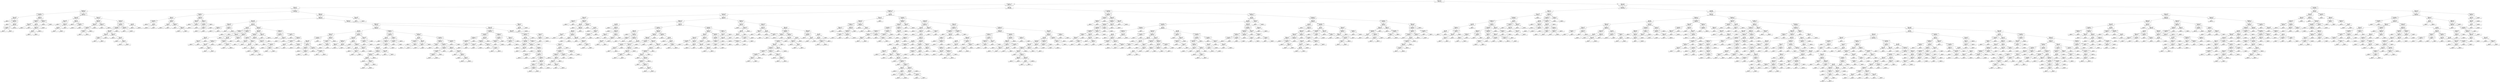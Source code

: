 digraph Tree {
node [shape=box] ;
0 [label="Alcohal <= 10.625\ngini = 0.67\nsamples = 3918\nvalue = [11, 112, 1162, 1789, 697, 142, 5]"] ;
1 [label="Volatile Acidity <= 0.237\ngini = 0.61\nsamples = 2275\nvalue = [6, 83, 972, 1018, 169, 26, 1]"] ;
0 -> 1 [labeldistance=2.5, labelangle=45, headlabel="True"] ;
2 [label="Alcohal <= 9.15\ngini = 0.591\nsamples = 810\nvalue = [2, 12, 182, 468, 124, 22, 0]"] ;
1 -> 2 ;
3 [label="Fixed Acidity <= 6.75\ngini = 0.688\nsamples = 187\nvalue = [0, 1, 38, 83, 48, 17, 0]"] ;
2 -> 3 ;
4 [label="Free Sulfur Dioxide <= 42.0\ngini = 0.438\nsamples = 58\nvalue = [0, 0, 17, 40, 1, 0, 0]"] ;
3 -> 4 ;
5 [label="Density <= 0.996\ngini = 0.213\nsamples = 34\nvalue = [0, 0, 3, 30, 1, 0, 0]"] ;
4 -> 5 ;
6 [label="gini = 0.0\nsamples = 2\nvalue = [0, 0, 2, 0, 0, 0, 0]"] ;
5 -> 6 ;
7 [label="Free Sulfur Dioxide <= 17.0\ngini = 0.119\nsamples = 32\nvalue = [0, 0, 1, 30, 1, 0, 0]"] ;
5 -> 7 ;
8 [label="gini = 0.0\nsamples = 1\nvalue = [0, 0, 0, 0, 1, 0, 0]"] ;
7 -> 8 ;
9 [label="Alcohal <= 8.65\ngini = 0.062\nsamples = 31\nvalue = [0, 0, 1, 30, 0, 0, 0]"] ;
7 -> 9 ;
10 [label="Free Sulfur Dioxide <= 31.5\ngini = 0.5\nsamples = 2\nvalue = [0, 0, 1, 1, 0, 0, 0]"] ;
9 -> 10 ;
11 [label="gini = 0.0\nsamples = 1\nvalue = [0, 0, 1, 0, 0, 0, 0]"] ;
10 -> 11 ;
12 [label="gini = 0.0\nsamples = 1\nvalue = [0, 0, 0, 1, 0, 0, 0]"] ;
10 -> 12 ;
13 [label="gini = 0.0\nsamples = 29\nvalue = [0, 0, 0, 29, 0, 0, 0]"] ;
9 -> 13 ;
14 [label="Sulphates <= 0.47\ngini = 0.486\nsamples = 24\nvalue = [0, 0, 14, 10, 0, 0, 0]"] ;
4 -> 14 ;
15 [label="Volatile Acidity <= 0.18\ngini = 0.36\nsamples = 17\nvalue = [0, 0, 13, 4, 0, 0, 0]"] ;
14 -> 15 ;
16 [label="Density <= 0.998\ngini = 0.444\nsamples = 3\nvalue = [0, 0, 1, 2, 0, 0, 0]"] ;
15 -> 16 ;
17 [label="gini = 0.0\nsamples = 2\nvalue = [0, 0, 0, 2, 0, 0, 0]"] ;
16 -> 17 ;
18 [label="gini = 0.0\nsamples = 1\nvalue = [0, 0, 1, 0, 0, 0, 0]"] ;
16 -> 18 ;
19 [label="pH <= 3.47\ngini = 0.245\nsamples = 14\nvalue = [0, 0, 12, 2, 0, 0, 0]"] ;
15 -> 19 ;
20 [label="Sulphates <= 0.365\ngini = 0.142\nsamples = 13\nvalue = [0, 0, 12, 1, 0, 0, 0]"] ;
19 -> 20 ;
21 [label="pH <= 3.2\ngini = 0.444\nsamples = 3\nvalue = [0, 0, 2, 1, 0, 0, 0]"] ;
20 -> 21 ;
22 [label="gini = 0.0\nsamples = 2\nvalue = [0, 0, 2, 0, 0, 0, 0]"] ;
21 -> 22 ;
23 [label="gini = 0.0\nsamples = 1\nvalue = [0, 0, 0, 1, 0, 0, 0]"] ;
21 -> 23 ;
24 [label="gini = 0.0\nsamples = 10\nvalue = [0, 0, 10, 0, 0, 0, 0]"] ;
20 -> 24 ;
25 [label="gini = 0.0\nsamples = 1\nvalue = [0, 0, 0, 1, 0, 0, 0]"] ;
19 -> 25 ;
26 [label="Volatile Acidity <= 0.225\ngini = 0.245\nsamples = 7\nvalue = [0, 0, 1, 6, 0, 0, 0]"] ;
14 -> 26 ;
27 [label="gini = 0.0\nsamples = 6\nvalue = [0, 0, 0, 6, 0, 0, 0]"] ;
26 -> 27 ;
28 [label="gini = 0.0\nsamples = 1\nvalue = [0, 0, 1, 0, 0, 0, 0]"] ;
26 -> 28 ;
29 [label="Free Sulfur Dioxide <= 35.5\ngini = 0.712\nsamples = 129\nvalue = [0, 1, 21, 43, 47, 17, 0]"] ;
3 -> 29 ;
30 [label="Density <= 0.998\ngini = 0.429\nsamples = 40\nvalue = [0, 0, 3, 8, 29, 0, 0]"] ;
29 -> 30 ;
31 [label="Density <= 0.994\ngini = 0.46\nsamples = 10\nvalue = [0, 0, 1, 7, 2, 0, 0]"] ;
30 -> 31 ;
32 [label="gini = 0.0\nsamples = 1\nvalue = [0, 0, 1, 0, 0, 0, 0]"] ;
31 -> 32 ;
33 [label="Sulphates <= 0.525\ngini = 0.346\nsamples = 9\nvalue = [0, 0, 0, 7, 2, 0, 0]"] ;
31 -> 33 ;
34 [label="pH <= 3.415\ngini = 0.219\nsamples = 8\nvalue = [0, 0, 0, 7, 1, 0, 0]"] ;
33 -> 34 ;
35 [label="gini = 0.0\nsamples = 7\nvalue = [0, 0, 0, 7, 0, 0, 0]"] ;
34 -> 35 ;
36 [label="gini = 0.0\nsamples = 1\nvalue = [0, 0, 0, 0, 1, 0, 0]"] ;
34 -> 36 ;
37 [label="gini = 0.0\nsamples = 1\nvalue = [0, 0, 0, 0, 1, 0, 0]"] ;
33 -> 37 ;
38 [label="Density <= 1.0\ngini = 0.184\nsamples = 30\nvalue = [0, 0, 2, 1, 27, 0, 0]"] ;
30 -> 38 ;
39 [label="gini = 0.0\nsamples = 27\nvalue = [0, 0, 0, 0, 27, 0, 0]"] ;
38 -> 39 ;
40 [label="Total Sulfur Dioxide <= 170.5\ngini = 0.444\nsamples = 3\nvalue = [0, 0, 2, 1, 0, 0, 0]"] ;
38 -> 40 ;
41 [label="gini = 0.0\nsamples = 2\nvalue = [0, 0, 2, 0, 0, 0, 0]"] ;
40 -> 41 ;
42 [label="gini = 0.0\nsamples = 1\nvalue = [0, 0, 0, 1, 0, 0, 0]"] ;
40 -> 42 ;
43 [label="Citric Acid <= 0.305\ngini = 0.727\nsamples = 89\nvalue = [0, 1, 18, 35, 18, 17, 0]"] ;
29 -> 43 ;
44 [label="Chlorides <= 0.054\ngini = 0.685\nsamples = 31\nvalue = [0, 1, 5, 4, 6, 15, 0]"] ;
43 -> 44 ;
45 [label="Chlorides <= 0.053\ngini = 0.627\nsamples = 13\nvalue = [0, 1, 5, 1, 6, 0, 0]"] ;
44 -> 45 ;
46 [label="Free Sulfur Dioxide <= 39.0\ngini = 0.449\nsamples = 7\nvalue = [0, 1, 5, 1, 0, 0, 0]"] ;
45 -> 46 ;
47 [label="Residual Sugar <= 3.0\ngini = 0.5\nsamples = 2\nvalue = [0, 1, 0, 1, 0, 0, 0]"] ;
46 -> 47 ;
48 [label="gini = 0.0\nsamples = 1\nvalue = [0, 0, 0, 1, 0, 0, 0]"] ;
47 -> 48 ;
49 [label="gini = 0.0\nsamples = 1\nvalue = [0, 1, 0, 0, 0, 0, 0]"] ;
47 -> 49 ;
50 [label="gini = 0.0\nsamples = 5\nvalue = [0, 0, 5, 0, 0, 0, 0]"] ;
46 -> 50 ;
51 [label="gini = 0.0\nsamples = 6\nvalue = [0, 0, 0, 0, 6, 0, 0]"] ;
45 -> 51 ;
52 [label="Fixed Acidity <= 6.85\ngini = 0.278\nsamples = 18\nvalue = [0, 0, 0, 3, 0, 15, 0]"] ;
44 -> 52 ;
53 [label="gini = 0.0\nsamples = 3\nvalue = [0, 0, 0, 3, 0, 0, 0]"] ;
52 -> 53 ;
54 [label="gini = 0.0\nsamples = 15\nvalue = [0, 0, 0, 0, 0, 15, 0]"] ;
52 -> 54 ;
55 [label="Citric Acid <= 0.615\ngini = 0.62\nsamples = 58\nvalue = [0, 0, 13, 31, 12, 2, 0]"] ;
43 -> 55 ;
56 [label="Free Sulfur Dioxide <= 50.5\ngini = 0.545\nsamples = 47\nvalue = [0, 0, 4, 29, 12, 2, 0]"] ;
55 -> 56 ;
57 [label="Free Sulfur Dioxide <= 48.5\ngini = 0.642\nsamples = 29\nvalue = [0, 0, 3, 12, 12, 2, 0]"] ;
56 -> 57 ;
58 [label="Density <= 0.999\ngini = 0.635\nsamples = 23\nvalue = [0, 0, 3, 12, 6, 2, 0]"] ;
57 -> 58 ;
59 [label="Density <= 0.996\ngini = 0.153\nsamples = 12\nvalue = [0, 0, 1, 11, 0, 0, 0]"] ;
58 -> 59 ;
60 [label="Volatile Acidity <= 0.19\ngini = 0.5\nsamples = 2\nvalue = [0, 0, 1, 1, 0, 0, 0]"] ;
59 -> 60 ;
61 [label="gini = 0.0\nsamples = 1\nvalue = [0, 0, 1, 0, 0, 0, 0]"] ;
60 -> 61 ;
62 [label="gini = 0.0\nsamples = 1\nvalue = [0, 0, 0, 1, 0, 0, 0]"] ;
60 -> 62 ;
63 [label="gini = 0.0\nsamples = 10\nvalue = [0, 0, 0, 10, 0, 0, 0]"] ;
59 -> 63 ;
64 [label="Chlorides <= 0.046\ngini = 0.628\nsamples = 11\nvalue = [0, 0, 2, 1, 6, 2, 0]"] ;
58 -> 64 ;
65 [label="gini = 0.0\nsamples = 6\nvalue = [0, 0, 0, 0, 6, 0, 0]"] ;
64 -> 65 ;
66 [label="Alcohal <= 8.95\ngini = 0.64\nsamples = 5\nvalue = [0, 0, 2, 1, 0, 2, 0]"] ;
64 -> 66 ;
67 [label="gini = 0.0\nsamples = 2\nvalue = [0, 0, 0, 0, 0, 2, 0]"] ;
66 -> 67 ;
68 [label="Density <= 1.0\ngini = 0.444\nsamples = 3\nvalue = [0, 0, 2, 1, 0, 0, 0]"] ;
66 -> 68 ;
69 [label="gini = 0.0\nsamples = 2\nvalue = [0, 0, 2, 0, 0, 0, 0]"] ;
68 -> 69 ;
70 [label="gini = 0.0\nsamples = 1\nvalue = [0, 0, 0, 1, 0, 0, 0]"] ;
68 -> 70 ;
71 [label="gini = 0.0\nsamples = 6\nvalue = [0, 0, 0, 0, 6, 0, 0]"] ;
57 -> 71 ;
72 [label="Total Sulfur Dioxide <= 203.0\ngini = 0.105\nsamples = 18\nvalue = [0, 0, 1, 17, 0, 0, 0]"] ;
56 -> 72 ;
73 [label="gini = 0.0\nsamples = 17\nvalue = [0, 0, 0, 17, 0, 0, 0]"] ;
72 -> 73 ;
74 [label="gini = 0.0\nsamples = 1\nvalue = [0, 0, 1, 0, 0, 0, 0]"] ;
72 -> 74 ;
75 [label="pH <= 3.215\ngini = 0.298\nsamples = 11\nvalue = [0, 0, 9, 2, 0, 0, 0]"] ;
55 -> 75 ;
76 [label="gini = 0.0\nsamples = 9\nvalue = [0, 0, 9, 0, 0, 0, 0]"] ;
75 -> 76 ;
77 [label="gini = 0.0\nsamples = 2\nvalue = [0, 0, 0, 2, 0, 0, 0]"] ;
75 -> 77 ;
78 [label="Free Sulfur Dioxide <= 14.5\ngini = 0.549\nsamples = 623\nvalue = [2, 11, 144, 385, 76, 5, 0]"] ;
2 -> 78 ;
79 [label="Residual Sugar <= 3.1\ngini = 0.581\nsamples = 37\nvalue = [0, 3, 21, 11, 1, 1, 0]"] ;
78 -> 79 ;
80 [label="Alcohal <= 10.2\ngini = 0.413\nsamples = 24\nvalue = [0, 2, 18, 3, 1, 0, 0]"] ;
79 -> 80 ;
81 [label="Free Sulfur Dioxide <= 13.5\ngini = 0.124\nsamples = 15\nvalue = [0, 0, 14, 1, 0, 0, 0]"] ;
80 -> 81 ;
82 [label="gini = 0.0\nsamples = 12\nvalue = [0, 0, 12, 0, 0, 0, 0]"] ;
81 -> 82 ;
83 [label="pH <= 3.15\ngini = 0.444\nsamples = 3\nvalue = [0, 0, 2, 1, 0, 0, 0]"] ;
81 -> 83 ;
84 [label="gini = 0.0\nsamples = 2\nvalue = [0, 0, 2, 0, 0, 0, 0]"] ;
83 -> 84 ;
85 [label="gini = 0.0\nsamples = 1\nvalue = [0, 0, 0, 1, 0, 0, 0]"] ;
83 -> 85 ;
86 [label="Citric Acid <= 0.32\ngini = 0.691\nsamples = 9\nvalue = [0, 2, 4, 2, 1, 0, 0]"] ;
80 -> 86 ;
87 [label="pH <= 3.315\ngini = 0.32\nsamples = 5\nvalue = [0, 0, 4, 1, 0, 0, 0]"] ;
86 -> 87 ;
88 [label="gini = 0.0\nsamples = 4\nvalue = [0, 0, 4, 0, 0, 0, 0]"] ;
87 -> 88 ;
89 [label="gini = 0.0\nsamples = 1\nvalue = [0, 0, 0, 1, 0, 0, 0]"] ;
87 -> 89 ;
90 [label="Fixed Acidity <= 6.9\ngini = 0.625\nsamples = 4\nvalue = [0, 2, 0, 1, 1, 0, 0]"] ;
86 -> 90 ;
91 [label="gini = 0.0\nsamples = 1\nvalue = [0, 0, 0, 0, 1, 0, 0]"] ;
90 -> 91 ;
92 [label="Chlorides <= 0.045\ngini = 0.444\nsamples = 3\nvalue = [0, 2, 0, 1, 0, 0, 0]"] ;
90 -> 92 ;
93 [label="gini = 0.0\nsamples = 2\nvalue = [0, 2, 0, 0, 0, 0, 0]"] ;
92 -> 93 ;
94 [label="gini = 0.0\nsamples = 1\nvalue = [0, 0, 0, 1, 0, 0, 0]"] ;
92 -> 94 ;
95 [label="Chlorides <= 0.039\ngini = 0.556\nsamples = 13\nvalue = [0, 1, 3, 8, 0, 1, 0]"] ;
79 -> 95 ;
96 [label="Chlorides <= 0.036\ngini = 0.667\nsamples = 3\nvalue = [0, 1, 1, 0, 0, 1, 0]"] ;
95 -> 96 ;
97 [label="gini = 0.0\nsamples = 1\nvalue = [0, 0, 0, 0, 0, 1, 0]"] ;
96 -> 97 ;
98 [label="Volatile Acidity <= 0.2\ngini = 0.5\nsamples = 2\nvalue = [0, 1, 1, 0, 0, 0, 0]"] ;
96 -> 98 ;
99 [label="gini = 0.0\nsamples = 1\nvalue = [0, 1, 0, 0, 0, 0, 0]"] ;
98 -> 99 ;
100 [label="gini = 0.0\nsamples = 1\nvalue = [0, 0, 1, 0, 0, 0, 0]"] ;
98 -> 100 ;
101 [label="Sulphates <= 0.715\ngini = 0.32\nsamples = 10\nvalue = [0, 0, 2, 8, 0, 0, 0]"] ;
95 -> 101 ;
102 [label="Free Sulfur Dioxide <= 7.5\ngini = 0.198\nsamples = 9\nvalue = [0, 0, 1, 8, 0, 0, 0]"] ;
101 -> 102 ;
103 [label="Fixed Acidity <= 6.85\ngini = 0.5\nsamples = 2\nvalue = [0, 0, 1, 1, 0, 0, 0]"] ;
102 -> 103 ;
104 [label="gini = 0.0\nsamples = 1\nvalue = [0, 0, 1, 0, 0, 0, 0]"] ;
103 -> 104 ;
105 [label="gini = 0.0\nsamples = 1\nvalue = [0, 0, 0, 1, 0, 0, 0]"] ;
103 -> 105 ;
106 [label="gini = 0.0\nsamples = 7\nvalue = [0, 0, 0, 7, 0, 0, 0]"] ;
102 -> 106 ;
107 [label="gini = 0.0\nsamples = 1\nvalue = [0, 0, 1, 0, 0, 0, 0]"] ;
101 -> 107 ;
108 [label="Sulphates <= 0.81\ngini = 0.532\nsamples = 586\nvalue = [2, 8, 123, 374, 75, 4, 0]"] ;
78 -> 108 ;
109 [label="Chlorides <= 0.039\ngini = 0.525\nsamples = 579\nvalue = [2, 8, 123, 373, 69, 4, 0]"] ;
108 -> 109 ;
110 [label="Density <= 0.992\ngini = 0.616\nsamples = 149\nvalue = [1, 4, 26, 82, 33, 3, 0]"] ;
109 -> 110 ;
111 [label="Chlorides <= 0.035\ngini = 0.499\nsamples = 23\nvalue = [0, 0, 11, 12, 0, 0, 0]"] ;
110 -> 111 ;
112 [label="Volatile Acidity <= 0.22\ngini = 0.26\nsamples = 13\nvalue = [0, 0, 2, 11, 0, 0, 0]"] ;
111 -> 112 ;
113 [label="gini = 0.0\nsamples = 11\nvalue = [0, 0, 0, 11, 0, 0, 0]"] ;
112 -> 113 ;
114 [label="gini = 0.0\nsamples = 2\nvalue = [0, 0, 2, 0, 0, 0, 0]"] ;
112 -> 114 ;
115 [label="Residual Sugar <= 0.75\ngini = 0.18\nsamples = 10\nvalue = [0, 0, 9, 1, 0, 0, 0]"] ;
111 -> 115 ;
116 [label="gini = 0.0\nsamples = 1\nvalue = [0, 0, 0, 1, 0, 0, 0]"] ;
115 -> 116 ;
117 [label="gini = 0.0\nsamples = 9\nvalue = [0, 0, 9, 0, 0, 0, 0]"] ;
115 -> 117 ;
118 [label="Alcohal <= 9.95\ngini = 0.607\nsamples = 126\nvalue = [1, 4, 15, 70, 33, 3, 0]"] ;
110 -> 118 ;
119 [label="pH <= 3.025\ngini = 0.49\nsamples = 51\nvalue = [1, 0, 9, 35, 4, 2, 0]"] ;
118 -> 119 ;
120 [label="Volatile Acidity <= 0.225\ngini = 0.375\nsamples = 4\nvalue = [1, 0, 3, 0, 0, 0, 0]"] ;
119 -> 120 ;
121 [label="gini = 0.0\nsamples = 3\nvalue = [0, 0, 3, 0, 0, 0, 0]"] ;
120 -> 121 ;
122 [label="gini = 0.0\nsamples = 1\nvalue = [1, 0, 0, 0, 0, 0, 0]"] ;
120 -> 122 ;
123 [label="Total Sulfur Dioxide <= 98.5\ngini = 0.42\nsamples = 47\nvalue = [0, 0, 6, 35, 4, 2, 0]"] ;
119 -> 123 ;
124 [label="Chlorides <= 0.038\ngini = 0.642\nsamples = 9\nvalue = [0, 0, 4, 3, 0, 2, 0]"] ;
123 -> 124 ;
125 [label="Alcohal <= 9.85\ngini = 0.49\nsamples = 7\nvalue = [0, 0, 4, 3, 0, 0, 0]"] ;
124 -> 125 ;
126 [label="Chlorides <= 0.037\ngini = 0.375\nsamples = 4\nvalue = [0, 0, 1, 3, 0, 0, 0]"] ;
125 -> 126 ;
127 [label="gini = 0.0\nsamples = 3\nvalue = [0, 0, 0, 3, 0, 0, 0]"] ;
126 -> 127 ;
128 [label="gini = 0.0\nsamples = 1\nvalue = [0, 0, 1, 0, 0, 0, 0]"] ;
126 -> 128 ;
129 [label="gini = 0.0\nsamples = 3\nvalue = [0, 0, 3, 0, 0, 0, 0]"] ;
125 -> 129 ;
130 [label="gini = 0.0\nsamples = 2\nvalue = [0, 0, 0, 0, 0, 2, 0]"] ;
124 -> 130 ;
131 [label="Fixed Acidity <= 8.55\ngini = 0.277\nsamples = 38\nvalue = [0, 0, 2, 32, 4, 0, 0]"] ;
123 -> 131 ;
132 [label="pH <= 3.355\ngini = 0.202\nsamples = 35\nvalue = [0, 0, 0, 31, 4, 0, 0]"] ;
131 -> 132 ;
133 [label="Volatile Acidity <= 0.185\ngini = 0.074\nsamples = 26\nvalue = [0, 0, 0, 25, 1, 0, 0]"] ;
132 -> 133 ;
134 [label="Density <= 0.996\ngini = 0.219\nsamples = 8\nvalue = [0, 0, 0, 7, 1, 0, 0]"] ;
133 -> 134 ;
135 [label="gini = 0.0\nsamples = 6\nvalue = [0, 0, 0, 6, 0, 0, 0]"] ;
134 -> 135 ;
136 [label="Chlorides <= 0.037\ngini = 0.5\nsamples = 2\nvalue = [0, 0, 0, 1, 1, 0, 0]"] ;
134 -> 136 ;
137 [label="gini = 0.0\nsamples = 1\nvalue = [0, 0, 0, 0, 1, 0, 0]"] ;
136 -> 137 ;
138 [label="gini = 0.0\nsamples = 1\nvalue = [0, 0, 0, 1, 0, 0, 0]"] ;
136 -> 138 ;
139 [label="gini = 0.0\nsamples = 18\nvalue = [0, 0, 0, 18, 0, 0, 0]"] ;
133 -> 139 ;
140 [label="Residual Sugar <= 3.2\ngini = 0.444\nsamples = 9\nvalue = [0, 0, 0, 6, 3, 0, 0]"] ;
132 -> 140 ;
141 [label="gini = 0.0\nsamples = 5\nvalue = [0, 0, 0, 5, 0, 0, 0]"] ;
140 -> 141 ;
142 [label="Total Sulfur Dioxide <= 103.5\ngini = 0.375\nsamples = 4\nvalue = [0, 0, 0, 1, 3, 0, 0]"] ;
140 -> 142 ;
143 [label="gini = 0.0\nsamples = 1\nvalue = [0, 0, 0, 1, 0, 0, 0]"] ;
142 -> 143 ;
144 [label="gini = 0.0\nsamples = 3\nvalue = [0, 0, 0, 0, 3, 0, 0]"] ;
142 -> 144 ;
145 [label="Volatile Acidity <= 0.22\ngini = 0.444\nsamples = 3\nvalue = [0, 0, 2, 1, 0, 0, 0]"] ;
131 -> 145 ;
146 [label="gini = 0.0\nsamples = 1\nvalue = [0, 0, 0, 1, 0, 0, 0]"] ;
145 -> 146 ;
147 [label="gini = 0.0\nsamples = 2\nvalue = [0, 0, 2, 0, 0, 0, 0]"] ;
145 -> 147 ;
148 [label="Chlorides <= 0.038\ngini = 0.623\nsamples = 75\nvalue = [0, 4, 6, 35, 29, 1, 0]"] ;
118 -> 148 ;
149 [label="Density <= 0.995\ngini = 0.579\nsamples = 49\nvalue = [0, 3, 4, 29, 12, 1, 0]"] ;
148 -> 149 ;
150 [label="Residual Sugar <= 2.05\ngini = 0.637\nsamples = 38\nvalue = [0, 3, 3, 19, 12, 1, 0]"] ;
149 -> 150 ;
151 [label="Total Sulfur Dioxide <= 86.0\ngini = 0.427\nsamples = 23\nvalue = [0, 1, 2, 17, 3, 0, 0]"] ;
150 -> 151 ;
152 [label="Chlorides <= 0.025\ngini = 0.444\nsamples = 3\nvalue = [0, 0, 1, 0, 2, 0, 0]"] ;
151 -> 152 ;
153 [label="gini = 0.0\nsamples = 1\nvalue = [0, 0, 1, 0, 0, 0, 0]"] ;
152 -> 153 ;
154 [label="gini = 0.0\nsamples = 2\nvalue = [0, 0, 0, 0, 2, 0, 0]"] ;
152 -> 154 ;
155 [label="Sulphates <= 0.715\ngini = 0.27\nsamples = 20\nvalue = [0, 1, 1, 17, 1, 0, 0]"] ;
151 -> 155 ;
156 [label="pH <= 2.885\ngini = 0.194\nsamples = 19\nvalue = [0, 1, 0, 17, 1, 0, 0]"] ;
155 -> 156 ;
157 [label="gini = 0.0\nsamples = 1\nvalue = [0, 1, 0, 0, 0, 0, 0]"] ;
156 -> 157 ;
158 [label="Alcohal <= 10.55\ngini = 0.105\nsamples = 18\nvalue = [0, 0, 0, 17, 1, 0, 0]"] ;
156 -> 158 ;
159 [label="gini = 0.0\nsamples = 15\nvalue = [0, 0, 0, 15, 0, 0, 0]"] ;
158 -> 159 ;
160 [label="Residual Sugar <= 1.4\ngini = 0.444\nsamples = 3\nvalue = [0, 0, 0, 2, 1, 0, 0]"] ;
158 -> 160 ;
161 [label="gini = 0.0\nsamples = 2\nvalue = [0, 0, 0, 2, 0, 0, 0]"] ;
160 -> 161 ;
162 [label="gini = 0.0\nsamples = 1\nvalue = [0, 0, 0, 0, 1, 0, 0]"] ;
160 -> 162 ;
163 [label="gini = 0.0\nsamples = 1\nvalue = [0, 0, 1, 0, 0, 0, 0]"] ;
155 -> 163 ;
164 [label="Sulphates <= 0.61\ngini = 0.596\nsamples = 15\nvalue = [0, 2, 1, 2, 9, 1, 0]"] ;
150 -> 164 ;
165 [label="Chlorides <= 0.031\ngini = 0.485\nsamples = 13\nvalue = [0, 0, 1, 2, 9, 1, 0]"] ;
164 -> 165 ;
166 [label="gini = 0.0\nsamples = 2\nvalue = [0, 0, 0, 2, 0, 0, 0]"] ;
165 -> 166 ;
167 [label="Free Sulfur Dioxide <= 40.0\ngini = 0.314\nsamples = 11\nvalue = [0, 0, 1, 0, 9, 1, 0]"] ;
165 -> 167 ;
168 [label="gini = 0.0\nsamples = 9\nvalue = [0, 0, 0, 0, 9, 0, 0]"] ;
167 -> 168 ;
169 [label="Fixed Acidity <= 5.85\ngini = 0.5\nsamples = 2\nvalue = [0, 0, 1, 0, 0, 1, 0]"] ;
167 -> 169 ;
170 [label="gini = 0.0\nsamples = 1\nvalue = [0, 0, 0, 0, 0, 1, 0]"] ;
169 -> 170 ;
171 [label="gini = 0.0\nsamples = 1\nvalue = [0, 0, 1, 0, 0, 0, 0]"] ;
169 -> 171 ;
172 [label="gini = 0.0\nsamples = 2\nvalue = [0, 2, 0, 0, 0, 0, 0]"] ;
164 -> 172 ;
173 [label="Chlorides <= 0.031\ngini = 0.165\nsamples = 11\nvalue = [0, 0, 1, 10, 0, 0, 0]"] ;
149 -> 173 ;
174 [label="gini = 0.0\nsamples = 1\nvalue = [0, 0, 1, 0, 0, 0, 0]"] ;
173 -> 174 ;
175 [label="gini = 0.0\nsamples = 10\nvalue = [0, 0, 0, 10, 0, 0, 0]"] ;
173 -> 175 ;
176 [label="Fixed Acidity <= 6.85\ngini = 0.512\nsamples = 26\nvalue = [0, 1, 2, 6, 17, 0, 0]"] ;
148 -> 176 ;
177 [label="Free Sulfur Dioxide <= 20.5\ngini = 0.219\nsamples = 16\nvalue = [0, 0, 0, 2, 14, 0, 0]"] ;
176 -> 177 ;
178 [label="gini = 0.0\nsamples = 1\nvalue = [0, 0, 0, 1, 0, 0, 0]"] ;
177 -> 178 ;
179 [label="Citric Acid <= 0.23\ngini = 0.124\nsamples = 15\nvalue = [0, 0, 0, 1, 14, 0, 0]"] ;
177 -> 179 ;
180 [label="gini = 0.0\nsamples = 1\nvalue = [0, 0, 0, 1, 0, 0, 0]"] ;
179 -> 180 ;
181 [label="gini = 0.0\nsamples = 14\nvalue = [0, 0, 0, 0, 14, 0, 0]"] ;
179 -> 181 ;
182 [label="Free Sulfur Dioxide <= 26.0\ngini = 0.7\nsamples = 10\nvalue = [0, 1, 2, 4, 3, 0, 0]"] ;
176 -> 182 ;
183 [label="gini = 0.0\nsamples = 2\nvalue = [0, 0, 2, 0, 0, 0, 0]"] ;
182 -> 183 ;
184 [label="Fixed Acidity <= 8.35\ngini = 0.594\nsamples = 8\nvalue = [0, 1, 0, 4, 3, 0, 0]"] ;
182 -> 184 ;
185 [label="Free Sulfur Dioxide <= 57.5\ngini = 0.5\nsamples = 6\nvalue = [0, 1, 0, 4, 1, 0, 0]"] ;
184 -> 185 ;
186 [label="pH <= 3.345\ngini = 0.32\nsamples = 5\nvalue = [0, 0, 0, 4, 1, 0, 0]"] ;
185 -> 186 ;
187 [label="gini = 0.0\nsamples = 4\nvalue = [0, 0, 0, 4, 0, 0, 0]"] ;
186 -> 187 ;
188 [label="gini = 0.0\nsamples = 1\nvalue = [0, 0, 0, 0, 1, 0, 0]"] ;
186 -> 188 ;
189 [label="gini = 0.0\nsamples = 1\nvalue = [0, 1, 0, 0, 0, 0, 0]"] ;
185 -> 189 ;
190 [label="gini = 0.0\nsamples = 2\nvalue = [0, 0, 0, 0, 2, 0, 0]"] ;
184 -> 190 ;
191 [label="Citric Acid <= 0.715\ngini = 0.484\nsamples = 430\nvalue = [1, 4, 97, 291, 36, 1, 0]"] ;
109 -> 191 ;
192 [label="Sulphates <= 0.475\ngini = 0.479\nsamples = 423\nvalue = [1, 4, 92, 289, 36, 1, 0]"] ;
191 -> 192 ;
193 [label="Citric Acid <= 0.335\ngini = 0.519\nsamples = 213\nvalue = [1, 3, 58, 135, 15, 1, 0]"] ;
192 -> 193 ;
194 [label="pH <= 3.205\ngini = 0.447\nsamples = 139\nvalue = [0, 1, 32, 98, 7, 1, 0]"] ;
193 -> 194 ;
195 [label="Chlorides <= 0.058\ngini = 0.311\nsamples = 67\nvalue = [0, 1, 8, 55, 2, 1, 0]"] ;
194 -> 195 ;
196 [label="Total Sulfur Dioxide <= 198.0\ngini = 0.19\nsamples = 58\nvalue = [0, 0, 4, 52, 2, 0, 0]"] ;
195 -> 196 ;
197 [label="Density <= 0.992\ngini = 0.164\nsamples = 57\nvalue = [0, 0, 3, 52, 2, 0, 0]"] ;
196 -> 197 ;
198 [label="Residual Sugar <= 1.7\ngini = 0.48\nsamples = 5\nvalue = [0, 0, 2, 3, 0, 0, 0]"] ;
197 -> 198 ;
199 [label="gini = 0.0\nsamples = 3\nvalue = [0, 0, 0, 3, 0, 0, 0]"] ;
198 -> 199 ;
200 [label="gini = 0.0\nsamples = 2\nvalue = [0, 0, 2, 0, 0, 0, 0]"] ;
198 -> 200 ;
201 [label="Total Sulfur Dioxide <= 96.5\ngini = 0.11\nsamples = 52\nvalue = [0, 0, 1, 49, 2, 0, 0]"] ;
197 -> 201 ;
202 [label="Fixed Acidity <= 7.15\ngini = 0.346\nsamples = 9\nvalue = [0, 0, 0, 7, 2, 0, 0]"] ;
201 -> 202 ;
203 [label="gini = 0.0\nsamples = 6\nvalue = [0, 0, 0, 6, 0, 0, 0]"] ;
202 -> 203 ;
204 [label="Fixed Acidity <= 7.95\ngini = 0.444\nsamples = 3\nvalue = [0, 0, 0, 1, 2, 0, 0]"] ;
202 -> 204 ;
205 [label="gini = 0.0\nsamples = 2\nvalue = [0, 0, 0, 0, 2, 0, 0]"] ;
204 -> 205 ;
206 [label="gini = 0.0\nsamples = 1\nvalue = [0, 0, 0, 1, 0, 0, 0]"] ;
204 -> 206 ;
207 [label="Free Sulfur Dioxide <= 76.5\ngini = 0.045\nsamples = 43\nvalue = [0, 0, 1, 42, 0, 0, 0]"] ;
201 -> 207 ;
208 [label="gini = 0.0\nsamples = 38\nvalue = [0, 0, 0, 38, 0, 0, 0]"] ;
207 -> 208 ;
209 [label="Total Sulfur Dioxide <= 150.5\ngini = 0.32\nsamples = 5\nvalue = [0, 0, 1, 4, 0, 0, 0]"] ;
207 -> 209 ;
210 [label="gini = 0.0\nsamples = 1\nvalue = [0, 0, 1, 0, 0, 0, 0]"] ;
209 -> 210 ;
211 [label="gini = 0.0\nsamples = 4\nvalue = [0, 0, 0, 4, 0, 0, 0]"] ;
209 -> 211 ;
212 [label="gini = 0.0\nsamples = 1\nvalue = [0, 0, 1, 0, 0, 0, 0]"] ;
196 -> 212 ;
213 [label="Sulphates <= 0.445\ngini = 0.667\nsamples = 9\nvalue = [0, 1, 4, 3, 0, 1, 0]"] ;
195 -> 213 ;
214 [label="Total Sulfur Dioxide <= 148.5\ngini = 0.5\nsamples = 6\nvalue = [0, 1, 4, 0, 0, 1, 0]"] ;
213 -> 214 ;
215 [label="gini = 0.0\nsamples = 4\nvalue = [0, 0, 4, 0, 0, 0, 0]"] ;
214 -> 215 ;
216 [label="Volatile Acidity <= 0.2\ngini = 0.5\nsamples = 2\nvalue = [0, 1, 0, 0, 0, 1, 0]"] ;
214 -> 216 ;
217 [label="gini = 0.0\nsamples = 1\nvalue = [0, 0, 0, 0, 0, 1, 0]"] ;
216 -> 217 ;
218 [label="gini = 0.0\nsamples = 1\nvalue = [0, 1, 0, 0, 0, 0, 0]"] ;
216 -> 218 ;
219 [label="gini = 0.0\nsamples = 3\nvalue = [0, 0, 0, 3, 0, 0, 0]"] ;
213 -> 219 ;
220 [label="Free Sulfur Dioxide <= 56.5\ngini = 0.527\nsamples = 72\nvalue = [0, 0, 24, 43, 5, 0, 0]"] ;
194 -> 220 ;
221 [label="Citric Acid <= 0.255\ngini = 0.493\nsamples = 65\nvalue = [0, 0, 19, 42, 4, 0, 0]"] ;
220 -> 221 ;
222 [label="Fixed Acidity <= 5.85\ngini = 0.494\nsamples = 18\nvalue = [0, 0, 10, 8, 0, 0, 0]"] ;
221 -> 222 ;
223 [label="Sulphates <= 0.42\ngini = 0.245\nsamples = 7\nvalue = [0, 0, 1, 6, 0, 0, 0]"] ;
222 -> 223 ;
224 [label="gini = 0.0\nsamples = 6\nvalue = [0, 0, 0, 6, 0, 0, 0]"] ;
223 -> 224 ;
225 [label="gini = 0.0\nsamples = 1\nvalue = [0, 0, 1, 0, 0, 0, 0]"] ;
223 -> 225 ;
226 [label="Alcohal <= 9.35\ngini = 0.298\nsamples = 11\nvalue = [0, 0, 9, 2, 0, 0, 0]"] ;
222 -> 226 ;
227 [label="gini = 0.0\nsamples = 1\nvalue = [0, 0, 0, 1, 0, 0, 0]"] ;
226 -> 227 ;
228 [label="pH <= 3.32\ngini = 0.18\nsamples = 10\nvalue = [0, 0, 9, 1, 0, 0, 0]"] ;
226 -> 228 ;
229 [label="gini = 0.0\nsamples = 8\nvalue = [0, 0, 8, 0, 0, 0, 0]"] ;
228 -> 229 ;
230 [label="Chlorides <= 0.049\ngini = 0.5\nsamples = 2\nvalue = [0, 0, 1, 1, 0, 0, 0]"] ;
228 -> 230 ;
231 [label="gini = 0.0\nsamples = 1\nvalue = [0, 0, 0, 1, 0, 0, 0]"] ;
230 -> 231 ;
232 [label="gini = 0.0\nsamples = 1\nvalue = [0, 0, 1, 0, 0, 0, 0]"] ;
230 -> 232 ;
233 [label="pH <= 3.22\ngini = 0.433\nsamples = 47\nvalue = [0, 0, 9, 34, 4, 0, 0]"] ;
221 -> 233 ;
234 [label="gini = 0.0\nsamples = 2\nvalue = [0, 0, 2, 0, 0, 0, 0]"] ;
233 -> 234 ;
235 [label="Fixed Acidity <= 6.05\ngini = 0.397\nsamples = 45\nvalue = [0, 0, 7, 34, 4, 0, 0]"] ;
233 -> 235 ;
236 [label="Sulphates <= 0.435\ngini = 0.49\nsamples = 7\nvalue = [0, 0, 4, 3, 0, 0, 0]"] ;
235 -> 236 ;
237 [label="gini = 0.0\nsamples = 3\nvalue = [0, 0, 0, 3, 0, 0, 0]"] ;
236 -> 237 ;
238 [label="gini = 0.0\nsamples = 4\nvalue = [0, 0, 4, 0, 0, 0, 0]"] ;
236 -> 238 ;
239 [label="Density <= 0.998\ngini = 0.317\nsamples = 38\nvalue = [0, 0, 3, 31, 4, 0, 0]"] ;
235 -> 239 ;
240 [label="Fixed Acidity <= 8.15\ngini = 0.251\nsamples = 35\nvalue = [0, 0, 1, 30, 4, 0, 0]"] ;
239 -> 240 ;
241 [label="Residual Sugar <= 5.25\ngini = 0.208\nsamples = 34\nvalue = [0, 0, 0, 30, 4, 0, 0]"] ;
240 -> 241 ;
242 [label="pH <= 3.285\ngini = 0.426\nsamples = 13\nvalue = [0, 0, 0, 9, 4, 0, 0]"] ;
241 -> 242 ;
243 [label="gini = 0.0\nsamples = 6\nvalue = [0, 0, 0, 6, 0, 0, 0]"] ;
242 -> 243 ;
244 [label="Sulphates <= 0.435\ngini = 0.49\nsamples = 7\nvalue = [0, 0, 0, 3, 4, 0, 0]"] ;
242 -> 244 ;
245 [label="Sulphates <= 0.375\ngini = 0.375\nsamples = 4\nvalue = [0, 0, 0, 3, 1, 0, 0]"] ;
244 -> 245 ;
246 [label="gini = 0.0\nsamples = 1\nvalue = [0, 0, 0, 0, 1, 0, 0]"] ;
245 -> 246 ;
247 [label="gini = 0.0\nsamples = 3\nvalue = [0, 0, 0, 3, 0, 0, 0]"] ;
245 -> 247 ;
248 [label="gini = 0.0\nsamples = 3\nvalue = [0, 0, 0, 0, 3, 0, 0]"] ;
244 -> 248 ;
249 [label="gini = 0.0\nsamples = 21\nvalue = [0, 0, 0, 21, 0, 0, 0]"] ;
241 -> 249 ;
250 [label="gini = 0.0\nsamples = 1\nvalue = [0, 0, 1, 0, 0, 0, 0]"] ;
240 -> 250 ;
251 [label="Density <= 0.999\ngini = 0.444\nsamples = 3\nvalue = [0, 0, 2, 1, 0, 0, 0]"] ;
239 -> 251 ;
252 [label="gini = 0.0\nsamples = 2\nvalue = [0, 0, 2, 0, 0, 0, 0]"] ;
251 -> 252 ;
253 [label="gini = 0.0\nsamples = 1\nvalue = [0, 0, 0, 1, 0, 0, 0]"] ;
251 -> 253 ;
254 [label="Chlorides <= 0.056\ngini = 0.449\nsamples = 7\nvalue = [0, 0, 5, 1, 1, 0, 0]"] ;
220 -> 254 ;
255 [label="Total Sulfur Dioxide <= 179.0\ngini = 0.278\nsamples = 6\nvalue = [0, 0, 5, 1, 0, 0, 0]"] ;
254 -> 255 ;
256 [label="gini = 0.0\nsamples = 5\nvalue = [0, 0, 5, 0, 0, 0, 0]"] ;
255 -> 256 ;
257 [label="gini = 0.0\nsamples = 1\nvalue = [0, 0, 0, 1, 0, 0, 0]"] ;
255 -> 257 ;
258 [label="gini = 0.0\nsamples = 1\nvalue = [0, 0, 0, 0, 1, 0, 0]"] ;
254 -> 258 ;
259 [label="Residual Sugar <= 1.45\ngini = 0.614\nsamples = 74\nvalue = [1, 2, 26, 37, 8, 0, 0]"] ;
193 -> 259 ;
260 [label="Free Sulfur Dioxide <= 36.0\ngini = 0.405\nsamples = 20\nvalue = [0, 0, 2, 15, 3, 0, 0]"] ;
259 -> 260 ;
261 [label="pH <= 2.97\ngini = 0.231\nsamples = 15\nvalue = [0, 0, 0, 13, 2, 0, 0]"] ;
260 -> 261 ;
262 [label="gini = 0.0\nsamples = 1\nvalue = [0, 0, 0, 0, 1, 0, 0]"] ;
261 -> 262 ;
263 [label="Residual Sugar <= 1.35\ngini = 0.133\nsamples = 14\nvalue = [0, 0, 0, 13, 1, 0, 0]"] ;
261 -> 263 ;
264 [label="gini = 0.0\nsamples = 11\nvalue = [0, 0, 0, 11, 0, 0, 0]"] ;
263 -> 264 ;
265 [label="Free Sulfur Dioxide <= 20.0\ngini = 0.444\nsamples = 3\nvalue = [0, 0, 0, 2, 1, 0, 0]"] ;
263 -> 265 ;
266 [label="gini = 0.0\nsamples = 2\nvalue = [0, 0, 0, 2, 0, 0, 0]"] ;
265 -> 266 ;
267 [label="gini = 0.0\nsamples = 1\nvalue = [0, 0, 0, 0, 1, 0, 0]"] ;
265 -> 267 ;
268 [label="Fixed Acidity <= 7.15\ngini = 0.64\nsamples = 5\nvalue = [0, 0, 2, 2, 1, 0, 0]"] ;
260 -> 268 ;
269 [label="Free Sulfur Dioxide <= 54.0\ngini = 0.444\nsamples = 3\nvalue = [0, 0, 0, 2, 1, 0, 0]"] ;
268 -> 269 ;
270 [label="gini = 0.0\nsamples = 2\nvalue = [0, 0, 0, 2, 0, 0, 0]"] ;
269 -> 270 ;
271 [label="gini = 0.0\nsamples = 1\nvalue = [0, 0, 0, 0, 1, 0, 0]"] ;
269 -> 271 ;
272 [label="gini = 0.0\nsamples = 2\nvalue = [0, 0, 2, 0, 0, 0, 0]"] ;
268 -> 272 ;
273 [label="Fixed Acidity <= 6.65\ngini = 0.626\nsamples = 54\nvalue = [1, 2, 24, 22, 5, 0, 0]"] ;
259 -> 273 ;
274 [label="pH <= 3.32\ngini = 0.459\nsamples = 14\nvalue = [1, 0, 10, 2, 1, 0, 0]"] ;
273 -> 274 ;
275 [label="Total Sulfur Dioxide <= 194.0\ngini = 0.18\nsamples = 10\nvalue = [1, 0, 9, 0, 0, 0, 0]"] ;
274 -> 275 ;
276 [label="gini = 0.0\nsamples = 8\nvalue = [0, 0, 8, 0, 0, 0, 0]"] ;
275 -> 276 ;
277 [label="Fixed Acidity <= 6.2\ngini = 0.5\nsamples = 2\nvalue = [1, 0, 1, 0, 0, 0, 0]"] ;
275 -> 277 ;
278 [label="gini = 0.0\nsamples = 1\nvalue = [1, 0, 0, 0, 0, 0, 0]"] ;
277 -> 278 ;
279 [label="gini = 0.0\nsamples = 1\nvalue = [0, 0, 1, 0, 0, 0, 0]"] ;
277 -> 279 ;
280 [label="Alcohal <= 9.75\ngini = 0.625\nsamples = 4\nvalue = [0, 0, 1, 2, 1, 0, 0]"] ;
274 -> 280 ;
281 [label="Volatile Acidity <= 0.17\ngini = 0.5\nsamples = 2\nvalue = [0, 0, 1, 0, 1, 0, 0]"] ;
280 -> 281 ;
282 [label="gini = 0.0\nsamples = 1\nvalue = [0, 0, 1, 0, 0, 0, 0]"] ;
281 -> 282 ;
283 [label="gini = 0.0\nsamples = 1\nvalue = [0, 0, 0, 0, 1, 0, 0]"] ;
281 -> 283 ;
284 [label="gini = 0.0\nsamples = 2\nvalue = [0, 0, 0, 2, 0, 0, 0]"] ;
280 -> 284 ;
285 [label="Free Sulfur Dioxide <= 42.0\ngini = 0.615\nsamples = 40\nvalue = [0, 2, 14, 20, 4, 0, 0]"] ;
273 -> 285 ;
286 [label="Volatile Acidity <= 0.123\ngini = 0.633\nsamples = 29\nvalue = [0, 2, 14, 10, 3, 0, 0]"] ;
285 -> 286 ;
287 [label="Residual Sugar <= 7.1\ngini = 0.5\nsamples = 4\nvalue = [0, 0, 0, 2, 2, 0, 0]"] ;
286 -> 287 ;
288 [label="gini = 0.0\nsamples = 2\nvalue = [0, 0, 0, 2, 0, 0, 0]"] ;
287 -> 288 ;
289 [label="gini = 0.0\nsamples = 2\nvalue = [0, 0, 0, 0, 2, 0, 0]"] ;
287 -> 289 ;
290 [label="Free Sulfur Dioxide <= 23.5\ngini = 0.576\nsamples = 25\nvalue = [0, 2, 14, 8, 1, 0, 0]"] ;
286 -> 290 ;
291 [label="Residual Sugar <= 7.35\ngini = 0.691\nsamples = 9\nvalue = [0, 2, 2, 4, 1, 0, 0]"] ;
290 -> 291 ;
292 [label="Free Sulfur Dioxide <= 21.5\ngini = 0.571\nsamples = 7\nvalue = [0, 0, 2, 4, 1, 0, 0]"] ;
291 -> 292 ;
293 [label="Free Sulfur Dioxide <= 18.0\ngini = 0.444\nsamples = 3\nvalue = [0, 0, 2, 0, 1, 0, 0]"] ;
292 -> 293 ;
294 [label="gini = 0.0\nsamples = 1\nvalue = [0, 0, 0, 0, 1, 0, 0]"] ;
293 -> 294 ;
295 [label="gini = 0.0\nsamples = 2\nvalue = [0, 0, 2, 0, 0, 0, 0]"] ;
293 -> 295 ;
296 [label="gini = 0.0\nsamples = 4\nvalue = [0, 0, 0, 4, 0, 0, 0]"] ;
292 -> 296 ;
297 [label="gini = 0.0\nsamples = 2\nvalue = [0, 2, 0, 0, 0, 0, 0]"] ;
291 -> 297 ;
298 [label="Sulphates <= 0.35\ngini = 0.375\nsamples = 16\nvalue = [0, 0, 12, 4, 0, 0, 0]"] ;
290 -> 298 ;
299 [label="gini = 0.0\nsamples = 1\nvalue = [0, 0, 0, 1, 0, 0, 0]"] ;
298 -> 299 ;
300 [label="Density <= 0.993\ngini = 0.32\nsamples = 15\nvalue = [0, 0, 12, 3, 0, 0, 0]"] ;
298 -> 300 ;
301 [label="gini = 0.0\nsamples = 1\nvalue = [0, 0, 0, 1, 0, 0, 0]"] ;
300 -> 301 ;
302 [label="Fixed Acidity <= 7.7\ngini = 0.245\nsamples = 14\nvalue = [0, 0, 12, 2, 0, 0, 0]"] ;
300 -> 302 ;
303 [label="gini = 0.0\nsamples = 9\nvalue = [0, 0, 9, 0, 0, 0, 0]"] ;
302 -> 303 ;
304 [label="Citric Acid <= 0.4\ngini = 0.48\nsamples = 5\nvalue = [0, 0, 3, 2, 0, 0, 0]"] ;
302 -> 304 ;
305 [label="gini = 0.0\nsamples = 2\nvalue = [0, 0, 0, 2, 0, 0, 0]"] ;
304 -> 305 ;
306 [label="gini = 0.0\nsamples = 3\nvalue = [0, 0, 3, 0, 0, 0, 0]"] ;
304 -> 306 ;
307 [label="Total Sulfur Dioxide <= 203.5\ngini = 0.165\nsamples = 11\nvalue = [0, 0, 0, 10, 1, 0, 0]"] ;
285 -> 307 ;
308 [label="gini = 0.0\nsamples = 10\nvalue = [0, 0, 0, 10, 0, 0, 0]"] ;
307 -> 308 ;
309 [label="gini = 0.0\nsamples = 1\nvalue = [0, 0, 0, 0, 1, 0, 0]"] ;
307 -> 309 ;
310 [label="Density <= 0.994\ngini = 0.426\nsamples = 210\nvalue = [0, 1, 34, 154, 21, 0, 0]"] ;
192 -> 310 ;
311 [label="Free Sulfur Dioxide <= 35.5\ngini = 0.552\nsamples = 69\nvalue = [0, 0, 12, 42, 15, 0, 0]"] ;
310 -> 311 ;
312 [label="Total Sulfur Dioxide <= 102.5\ngini = 0.428\nsamples = 41\nvalue = [0, 0, 6, 30, 5, 0, 0]"] ;
311 -> 312 ;
313 [label="Volatile Acidity <= 0.185\ngini = 0.602\nsamples = 14\nvalue = [0, 0, 2, 7, 5, 0, 0]"] ;
312 -> 313 ;
314 [label="Total Sulfur Dioxide <= 97.0\ngini = 0.529\nsamples = 11\nvalue = [0, 0, 2, 7, 2, 0, 0]"] ;
313 -> 314 ;
315 [label="Total Sulfur Dioxide <= 65.5\ngini = 0.219\nsamples = 8\nvalue = [0, 0, 0, 7, 1, 0, 0]"] ;
314 -> 315 ;
316 [label="gini = 0.0\nsamples = 1\nvalue = [0, 0, 0, 0, 1, 0, 0]"] ;
315 -> 316 ;
317 [label="gini = 0.0\nsamples = 7\nvalue = [0, 0, 0, 7, 0, 0, 0]"] ;
315 -> 317 ;
318 [label="Citric Acid <= 0.305\ngini = 0.444\nsamples = 3\nvalue = [0, 0, 2, 0, 1, 0, 0]"] ;
314 -> 318 ;
319 [label="gini = 0.0\nsamples = 1\nvalue = [0, 0, 0, 0, 1, 0, 0]"] ;
318 -> 319 ;
320 [label="gini = 0.0\nsamples = 2\nvalue = [0, 0, 2, 0, 0, 0, 0]"] ;
318 -> 320 ;
321 [label="gini = 0.0\nsamples = 3\nvalue = [0, 0, 0, 0, 3, 0, 0]"] ;
313 -> 321 ;
322 [label="Density <= 0.994\ngini = 0.252\nsamples = 27\nvalue = [0, 0, 4, 23, 0, 0, 0]"] ;
312 -> 322 ;
323 [label="Residual Sugar <= 1.1\ngini = 0.204\nsamples = 26\nvalue = [0, 0, 3, 23, 0, 0, 0]"] ;
322 -> 323 ;
324 [label="gini = 0.0\nsamples = 1\nvalue = [0, 0, 1, 0, 0, 0, 0]"] ;
323 -> 324 ;
325 [label="Volatile Acidity <= 0.225\ngini = 0.147\nsamples = 25\nvalue = [0, 0, 2, 23, 0, 0, 0]"] ;
323 -> 325 ;
326 [label="gini = 0.0\nsamples = 21\nvalue = [0, 0, 0, 21, 0, 0, 0]"] ;
325 -> 326 ;
327 [label="Free Sulfur Dioxide <= 23.0\ngini = 0.5\nsamples = 4\nvalue = [0, 0, 2, 2, 0, 0, 0]"] ;
325 -> 327 ;
328 [label="gini = 0.0\nsamples = 2\nvalue = [0, 0, 0, 2, 0, 0, 0]"] ;
327 -> 328 ;
329 [label="gini = 0.0\nsamples = 2\nvalue = [0, 0, 2, 0, 0, 0, 0]"] ;
327 -> 329 ;
330 [label="gini = 0.0\nsamples = 1\nvalue = [0, 0, 1, 0, 0, 0, 0]"] ;
322 -> 330 ;
331 [label="Fixed Acidity <= 6.35\ngini = 0.643\nsamples = 28\nvalue = [0, 0, 6, 12, 10, 0, 0]"] ;
311 -> 331 ;
332 [label="Total Sulfur Dioxide <= 159.5\ngini = 0.375\nsamples = 8\nvalue = [0, 0, 6, 2, 0, 0, 0]"] ;
331 -> 332 ;
333 [label="Volatile Acidity <= 0.168\ngini = 0.245\nsamples = 7\nvalue = [0, 0, 6, 1, 0, 0, 0]"] ;
332 -> 333 ;
334 [label="gini = 0.0\nsamples = 1\nvalue = [0, 0, 0, 1, 0, 0, 0]"] ;
333 -> 334 ;
335 [label="gini = 0.0\nsamples = 6\nvalue = [0, 0, 6, 0, 0, 0, 0]"] ;
333 -> 335 ;
336 [label="gini = 0.0\nsamples = 1\nvalue = [0, 0, 0, 1, 0, 0, 0]"] ;
332 -> 336 ;
337 [label="Sulphates <= 0.535\ngini = 0.5\nsamples = 20\nvalue = [0, 0, 0, 10, 10, 0, 0]"] ;
331 -> 337 ;
338 [label="Total Sulfur Dioxide <= 135.5\ngini = 0.278\nsamples = 12\nvalue = [0, 0, 0, 10, 2, 0, 0]"] ;
337 -> 338 ;
339 [label="gini = 0.0\nsamples = 2\nvalue = [0, 0, 0, 0, 2, 0, 0]"] ;
338 -> 339 ;
340 [label="gini = 0.0\nsamples = 10\nvalue = [0, 0, 0, 10, 0, 0, 0]"] ;
338 -> 340 ;
341 [label="gini = 0.0\nsamples = 8\nvalue = [0, 0, 0, 0, 8, 0, 0]"] ;
337 -> 341 ;
342 [label="Density <= 0.999\ngini = 0.343\nsamples = 141\nvalue = [0, 1, 22, 112, 6, 0, 0]"] ;
310 -> 342 ;
343 [label="Total Sulfur Dioxide <= 246.5\ngini = 0.307\nsamples = 134\nvalue = [0, 1, 18, 110, 5, 0, 0]"] ;
342 -> 343 ;
344 [label="pH <= 3.175\ngini = 0.289\nsamples = 132\nvalue = [0, 1, 16, 110, 5, 0, 0]"] ;
343 -> 344 ;
345 [label="Free Sulfur Dioxide <= 26.5\ngini = 0.438\nsamples = 55\nvalue = [0, 0, 13, 39, 3, 0, 0]"] ;
344 -> 345 ;
346 [label="Fixed Acidity <= 6.85\ngini = 0.463\nsamples = 11\nvalue = [0, 0, 7, 4, 0, 0, 0]"] ;
345 -> 346 ;
347 [label="gini = 0.0\nsamples = 3\nvalue = [0, 0, 0, 3, 0, 0, 0]"] ;
346 -> 347 ;
348 [label="Density <= 0.995\ngini = 0.219\nsamples = 8\nvalue = [0, 0, 7, 1, 0, 0, 0]"] ;
346 -> 348 ;
349 [label="gini = 0.0\nsamples = 1\nvalue = [0, 0, 0, 1, 0, 0, 0]"] ;
348 -> 349 ;
350 [label="gini = 0.0\nsamples = 7\nvalue = [0, 0, 7, 0, 0, 0, 0]"] ;
348 -> 350 ;
351 [label="Volatile Acidity <= 0.195\ngini = 0.344\nsamples = 44\nvalue = [0, 0, 6, 35, 3, 0, 0]"] ;
345 -> 351 ;
352 [label="gini = 0.0\nsamples = 17\nvalue = [0, 0, 0, 17, 0, 0, 0]"] ;
351 -> 352 ;
353 [label="Residual Sugar <= 7.8\ngini = 0.494\nsamples = 27\nvalue = [0, 0, 6, 18, 3, 0, 0]"] ;
351 -> 353 ;
354 [label="gini = 0.0\nsamples = 2\nvalue = [0, 0, 2, 0, 0, 0, 0]"] ;
353 -> 354 ;
355 [label="Citric Acid <= 0.19\ngini = 0.442\nsamples = 25\nvalue = [0, 0, 4, 18, 3, 0, 0]"] ;
353 -> 355 ;
356 [label="Free Sulfur Dioxide <= 60.0\ngini = 0.444\nsamples = 3\nvalue = [0, 0, 2, 1, 0, 0, 0]"] ;
355 -> 356 ;
357 [label="gini = 0.0\nsamples = 2\nvalue = [0, 0, 2, 0, 0, 0, 0]"] ;
356 -> 357 ;
358 [label="gini = 0.0\nsamples = 1\nvalue = [0, 0, 0, 1, 0, 0, 0]"] ;
356 -> 358 ;
359 [label="Free Sulfur Dioxide <= 34.0\ngini = 0.376\nsamples = 22\nvalue = [0, 0, 2, 17, 3, 0, 0]"] ;
355 -> 359 ;
360 [label="gini = 0.0\nsamples = 1\nvalue = [0, 0, 0, 0, 1, 0, 0]"] ;
359 -> 360 ;
361 [label="Total Sulfur Dioxide <= 124.5\ngini = 0.327\nsamples = 21\nvalue = [0, 0, 2, 17, 2, 0, 0]"] ;
359 -> 361 ;
362 [label="gini = 0.0\nsamples = 1\nvalue = [0, 0, 0, 0, 1, 0, 0]"] ;
361 -> 362 ;
363 [label="Chlorides <= 0.05\ngini = 0.265\nsamples = 20\nvalue = [0, 0, 2, 17, 1, 0, 0]"] ;
361 -> 363 ;
364 [label="Fixed Acidity <= 7.85\ngini = 0.117\nsamples = 16\nvalue = [0, 0, 0, 15, 1, 0, 0]"] ;
363 -> 364 ;
365 [label="gini = 0.0\nsamples = 12\nvalue = [0, 0, 0, 12, 0, 0, 0]"] ;
364 -> 365 ;
366 [label="Volatile Acidity <= 0.225\ngini = 0.375\nsamples = 4\nvalue = [0, 0, 0, 3, 1, 0, 0]"] ;
364 -> 366 ;
367 [label="gini = 0.0\nsamples = 3\nvalue = [0, 0, 0, 3, 0, 0, 0]"] ;
366 -> 367 ;
368 [label="gini = 0.0\nsamples = 1\nvalue = [0, 0, 0, 0, 1, 0, 0]"] ;
366 -> 368 ;
369 [label="Total Sulfur Dioxide <= 164.0\ngini = 0.5\nsamples = 4\nvalue = [0, 0, 2, 2, 0, 0, 0]"] ;
363 -> 369 ;
370 [label="gini = 0.0\nsamples = 2\nvalue = [0, 0, 0, 2, 0, 0, 0]"] ;
369 -> 370 ;
371 [label="gini = 0.0\nsamples = 2\nvalue = [0, 0, 2, 0, 0, 0, 0]"] ;
369 -> 371 ;
372 [label="Volatile Acidity <= 0.135\ngini = 0.147\nsamples = 77\nvalue = [0, 1, 3, 71, 2, 0, 0]"] ;
344 -> 372 ;
373 [label="gini = 0.0\nsamples = 1\nvalue = [0, 0, 0, 0, 1, 0, 0]"] ;
372 -> 373 ;
374 [label="Chlorides <= 0.067\ngini = 0.125\nsamples = 76\nvalue = [0, 1, 3, 71, 1, 0, 0]"] ;
372 -> 374 ;
375 [label="pH <= 3.685\ngini = 0.103\nsamples = 75\nvalue = [0, 1, 2, 71, 1, 0, 0]"] ;
374 -> 375 ;
376 [label="Total Sulfur Dioxide <= 223.0\ngini = 0.082\nsamples = 71\nvalue = [0, 0, 2, 68, 1, 0, 0]"] ;
375 -> 376 ;
377 [label="Volatile Acidity <= 0.225\ngini = 0.058\nsamples = 67\nvalue = [0, 0, 1, 65, 1, 0, 0]"] ;
376 -> 377 ;
378 [label="gini = 0.0\nsamples = 54\nvalue = [0, 0, 0, 54, 0, 0, 0]"] ;
377 -> 378 ;
379 [label="Sulphates <= 0.74\ngini = 0.272\nsamples = 13\nvalue = [0, 0, 1, 11, 1, 0, 0]"] ;
377 -> 379 ;
380 [label="Alcohal <= 10.45\ngini = 0.153\nsamples = 12\nvalue = [0, 0, 0, 11, 1, 0, 0]"] ;
379 -> 380 ;
381 [label="gini = 0.0\nsamples = 9\nvalue = [0, 0, 0, 9, 0, 0, 0]"] ;
380 -> 381 ;
382 [label="Sulphates <= 0.525\ngini = 0.444\nsamples = 3\nvalue = [0, 0, 0, 2, 1, 0, 0]"] ;
380 -> 382 ;
383 [label="gini = 0.0\nsamples = 1\nvalue = [0, 0, 0, 0, 1, 0, 0]"] ;
382 -> 383 ;
384 [label="gini = 0.0\nsamples = 2\nvalue = [0, 0, 0, 2, 0, 0, 0]"] ;
382 -> 384 ;
385 [label="gini = 0.0\nsamples = 1\nvalue = [0, 0, 1, 0, 0, 0, 0]"] ;
379 -> 385 ;
386 [label="Total Sulfur Dioxide <= 227.5\ngini = 0.375\nsamples = 4\nvalue = [0, 0, 1, 3, 0, 0, 0]"] ;
376 -> 386 ;
387 [label="gini = 0.0\nsamples = 1\nvalue = [0, 0, 1, 0, 0, 0, 0]"] ;
386 -> 387 ;
388 [label="gini = 0.0\nsamples = 3\nvalue = [0, 0, 0, 3, 0, 0, 0]"] ;
386 -> 388 ;
389 [label="Fixed Acidity <= 6.15\ngini = 0.375\nsamples = 4\nvalue = [0, 1, 0, 3, 0, 0, 0]"] ;
375 -> 389 ;
390 [label="gini = 0.0\nsamples = 1\nvalue = [0, 1, 0, 0, 0, 0, 0]"] ;
389 -> 390 ;
391 [label="gini = 0.0\nsamples = 3\nvalue = [0, 0, 0, 3, 0, 0, 0]"] ;
389 -> 391 ;
392 [label="gini = 0.0\nsamples = 1\nvalue = [0, 0, 1, 0, 0, 0, 0]"] ;
374 -> 392 ;
393 [label="gini = 0.0\nsamples = 2\nvalue = [0, 0, 2, 0, 0, 0, 0]"] ;
343 -> 393 ;
394 [label="Citric Acid <= 0.525\ngini = 0.571\nsamples = 7\nvalue = [0, 0, 4, 2, 1, 0, 0]"] ;
342 -> 394 ;
395 [label="Volatile Acidity <= 0.2\ngini = 0.32\nsamples = 5\nvalue = [0, 0, 4, 0, 1, 0, 0]"] ;
394 -> 395 ;
396 [label="gini = 0.0\nsamples = 1\nvalue = [0, 0, 0, 0, 1, 0, 0]"] ;
395 -> 396 ;
397 [label="gini = 0.0\nsamples = 4\nvalue = [0, 0, 4, 0, 0, 0, 0]"] ;
395 -> 397 ;
398 [label="gini = 0.0\nsamples = 2\nvalue = [0, 0, 0, 2, 0, 0, 0]"] ;
394 -> 398 ;
399 [label="Sulphates <= 0.72\ngini = 0.408\nsamples = 7\nvalue = [0, 0, 5, 2, 0, 0, 0]"] ;
191 -> 399 ;
400 [label="pH <= 2.96\ngini = 0.278\nsamples = 6\nvalue = [0, 0, 5, 1, 0, 0, 0]"] ;
399 -> 400 ;
401 [label="gini = 0.0\nsamples = 1\nvalue = [0, 0, 0, 1, 0, 0, 0]"] ;
400 -> 401 ;
402 [label="gini = 0.0\nsamples = 5\nvalue = [0, 0, 5, 0, 0, 0, 0]"] ;
400 -> 402 ;
403 [label="gini = 0.0\nsamples = 1\nvalue = [0, 0, 0, 1, 0, 0, 0]"] ;
399 -> 403 ;
404 [label="Density <= 0.999\ngini = 0.245\nsamples = 7\nvalue = [0, 0, 0, 1, 6, 0, 0]"] ;
108 -> 404 ;
405 [label="gini = 0.0\nsamples = 6\nvalue = [0, 0, 0, 0, 6, 0, 0]"] ;
404 -> 405 ;
406 [label="gini = 0.0\nsamples = 1\nvalue = [0, 0, 0, 1, 0, 0, 0]"] ;
404 -> 406 ;
407 [label="Alcohal <= 9.85\ngini = 0.565\nsamples = 1465\nvalue = [4, 71, 790, 550, 45, 4, 1]"] ;
1 -> 407 ;
408 [label="Volatile Acidity <= 0.303\ngini = 0.527\nsamples = 1004\nvalue = [3, 48, 612, 316, 24, 1, 0]"] ;
407 -> 408 ;
409 [label="Citric Acid <= 0.235\ngini = 0.554\nsamples = 497\nvalue = [1, 12, 271, 190, 22, 1, 0]"] ;
408 -> 409 ;
410 [label="Chlorides <= 0.035\ngini = 0.443\nsamples = 76\nvalue = [1, 3, 54, 17, 1, 0, 0]"] ;
409 -> 410 ;
411 [label="Citric Acid <= 0.215\ngini = 0.278\nsamples = 6\nvalue = [0, 0, 1, 5, 0, 0, 0]"] ;
410 -> 411 ;
412 [label="gini = 0.0\nsamples = 5\nvalue = [0, 0, 0, 5, 0, 0, 0]"] ;
411 -> 412 ;
413 [label="gini = 0.0\nsamples = 1\nvalue = [0, 0, 1, 0, 0, 0, 0]"] ;
411 -> 413 ;
414 [label="Sulphates <= 0.535\ngini = 0.395\nsamples = 70\nvalue = [1, 3, 53, 12, 1, 0, 0]"] ;
410 -> 414 ;
415 [label="pH <= 2.91\ngini = 0.246\nsamples = 57\nvalue = [1, 0, 49, 7, 0, 0, 0]"] ;
414 -> 415 ;
416 [label="gini = 0.0\nsamples = 2\nvalue = [0, 0, 0, 2, 0, 0, 0]"] ;
415 -> 416 ;
417 [label="Chlorides <= 0.072\ngini = 0.198\nsamples = 55\nvalue = [1, 0, 49, 5, 0, 0, 0]"] ;
415 -> 417 ;
418 [label="Alcohal <= 8.75\ngini = 0.168\nsamples = 54\nvalue = [0, 0, 49, 5, 0, 0, 0]"] ;
417 -> 418 ;
419 [label="Density <= 0.994\ngini = 0.5\nsamples = 2\nvalue = [0, 0, 1, 1, 0, 0, 0]"] ;
418 -> 419 ;
420 [label="gini = 0.0\nsamples = 1\nvalue = [0, 0, 0, 1, 0, 0, 0]"] ;
419 -> 420 ;
421 [label="gini = 0.0\nsamples = 1\nvalue = [0, 0, 1, 0, 0, 0, 0]"] ;
419 -> 421 ;
422 [label="Residual Sugar <= 10.1\ngini = 0.142\nsamples = 52\nvalue = [0, 0, 48, 4, 0, 0, 0]"] ;
418 -> 422 ;
423 [label="pH <= 3.0\ngini = 0.05\nsamples = 39\nvalue = [0, 0, 38, 1, 0, 0, 0]"] ;
422 -> 423 ;
424 [label="gini = 0.0\nsamples = 1\nvalue = [0, 0, 0, 1, 0, 0, 0]"] ;
423 -> 424 ;
425 [label="gini = 0.0\nsamples = 38\nvalue = [0, 0, 38, 0, 0, 0, 0]"] ;
423 -> 425 ;
426 [label="Density <= 0.997\ngini = 0.355\nsamples = 13\nvalue = [0, 0, 10, 3, 0, 0, 0]"] ;
422 -> 426 ;
427 [label="gini = 0.0\nsamples = 2\nvalue = [0, 0, 0, 2, 0, 0, 0]"] ;
426 -> 427 ;
428 [label="Sulphates <= 0.505\ngini = 0.165\nsamples = 11\nvalue = [0, 0, 10, 1, 0, 0, 0]"] ;
426 -> 428 ;
429 [label="gini = 0.0\nsamples = 9\nvalue = [0, 0, 9, 0, 0, 0, 0]"] ;
428 -> 429 ;
430 [label="Residual Sugar <= 12.15\ngini = 0.5\nsamples = 2\nvalue = [0, 0, 1, 1, 0, 0, 0]"] ;
428 -> 430 ;
431 [label="gini = 0.0\nsamples = 1\nvalue = [0, 0, 1, 0, 0, 0, 0]"] ;
430 -> 431 ;
432 [label="gini = 0.0\nsamples = 1\nvalue = [0, 0, 0, 1, 0, 0, 0]"] ;
430 -> 432 ;
433 [label="gini = 0.0\nsamples = 1\nvalue = [1, 0, 0, 0, 0, 0, 0]"] ;
417 -> 433 ;
434 [label="Residual Sugar <= 1.95\ngini = 0.698\nsamples = 13\nvalue = [0, 3, 4, 5, 1, 0, 0]"] ;
414 -> 434 ;
435 [label="gini = 0.0\nsamples = 3\nvalue = [0, 3, 0, 0, 0, 0, 0]"] ;
434 -> 435 ;
436 [label="pH <= 3.09\ngini = 0.58\nsamples = 10\nvalue = [0, 0, 4, 5, 1, 0, 0]"] ;
434 -> 436 ;
437 [label="gini = 0.0\nsamples = 3\nvalue = [0, 0, 0, 3, 0, 0, 0]"] ;
436 -> 437 ;
438 [label="Chlorides <= 0.049\ngini = 0.571\nsamples = 7\nvalue = [0, 0, 4, 2, 1, 0, 0]"] ;
436 -> 438 ;
439 [label="Free Sulfur Dioxide <= 27.0\ngini = 0.444\nsamples = 3\nvalue = [0, 0, 0, 2, 1, 0, 0]"] ;
438 -> 439 ;
440 [label="gini = 0.0\nsamples = 1\nvalue = [0, 0, 0, 0, 1, 0, 0]"] ;
439 -> 440 ;
441 [label="gini = 0.0\nsamples = 2\nvalue = [0, 0, 0, 2, 0, 0, 0]"] ;
439 -> 441 ;
442 [label="gini = 0.0\nsamples = 4\nvalue = [0, 0, 4, 0, 0, 0, 0]"] ;
438 -> 442 ;
443 [label="Chlorides <= 0.05\ngini = 0.563\nsamples = 421\nvalue = [0, 9, 217, 173, 21, 1, 0]"] ;
409 -> 443 ;
444 [label="Sulphates <= 0.405\ngini = 0.567\nsamples = 260\nvalue = [0, 4, 120, 121, 14, 1, 0]"] ;
443 -> 444 ;
445 [label="pH <= 2.985\ngini = 0.408\nsamples = 35\nvalue = [0, 0, 25, 10, 0, 0, 0]"] ;
444 -> 445 ;
446 [label="gini = 0.0\nsamples = 3\nvalue = [0, 0, 0, 3, 0, 0, 0]"] ;
445 -> 446 ;
447 [label="Sulphates <= 0.31\ngini = 0.342\nsamples = 32\nvalue = [0, 0, 25, 7, 0, 0, 0]"] ;
445 -> 447 ;
448 [label="gini = 0.0\nsamples = 2\nvalue = [0, 0, 0, 2, 0, 0, 0]"] ;
447 -> 448 ;
449 [label="Chlorides <= 0.038\ngini = 0.278\nsamples = 30\nvalue = [0, 0, 25, 5, 0, 0, 0]"] ;
447 -> 449 ;
450 [label="Chlorides <= 0.035\ngini = 0.48\nsamples = 5\nvalue = [0, 0, 2, 3, 0, 0, 0]"] ;
449 -> 450 ;
451 [label="gini = 0.0\nsamples = 2\nvalue = [0, 0, 2, 0, 0, 0, 0]"] ;
450 -> 451 ;
452 [label="gini = 0.0\nsamples = 3\nvalue = [0, 0, 0, 3, 0, 0, 0]"] ;
450 -> 452 ;
453 [label="Fixed Acidity <= 7.8\ngini = 0.147\nsamples = 25\nvalue = [0, 0, 23, 2, 0, 0, 0]"] ;
449 -> 453 ;
454 [label="Fixed Acidity <= 6.35\ngini = 0.08\nsamples = 24\nvalue = [0, 0, 23, 1, 0, 0, 0]"] ;
453 -> 454 ;
455 [label="Density <= 0.998\ngini = 0.32\nsamples = 5\nvalue = [0, 0, 4, 1, 0, 0, 0]"] ;
454 -> 455 ;
456 [label="gini = 0.0\nsamples = 4\nvalue = [0, 0, 4, 0, 0, 0, 0]"] ;
455 -> 456 ;
457 [label="gini = 0.0\nsamples = 1\nvalue = [0, 0, 0, 1, 0, 0, 0]"] ;
455 -> 457 ;
458 [label="gini = 0.0\nsamples = 19\nvalue = [0, 0, 19, 0, 0, 0, 0]"] ;
454 -> 458 ;
459 [label="gini = 0.0\nsamples = 1\nvalue = [0, 0, 0, 1, 0, 0, 0]"] ;
453 -> 459 ;
460 [label="Alcohal <= 9.45\ngini = 0.574\nsamples = 225\nvalue = [0, 4, 95, 111, 14, 1, 0]"] ;
444 -> 460 ;
461 [label="Total Sulfur Dioxide <= 170.5\ngini = 0.58\nsamples = 142\nvalue = [0, 4, 70, 59, 9, 0, 0]"] ;
460 -> 461 ;
462 [label="Alcohal <= 8.75\ngini = 0.487\nsamples = 57\nvalue = [0, 1, 21, 35, 0, 0, 0]"] ;
461 -> 462 ;
463 [label="gini = 0.0\nsamples = 6\nvalue = [0, 0, 6, 0, 0, 0, 0]"] ;
462 -> 463 ;
464 [label="Residual Sugar <= 2.1\ngini = 0.442\nsamples = 51\nvalue = [0, 1, 15, 35, 0, 0, 0]"] ;
462 -> 464 ;
465 [label="Fixed Acidity <= 5.65\ngini = 0.245\nsamples = 7\nvalue = [0, 0, 6, 1, 0, 0, 0]"] ;
464 -> 465 ;
466 [label="gini = 0.0\nsamples = 1\nvalue = [0, 0, 0, 1, 0, 0, 0]"] ;
465 -> 466 ;
467 [label="gini = 0.0\nsamples = 6\nvalue = [0, 0, 6, 0, 0, 0, 0]"] ;
465 -> 467 ;
468 [label="Volatile Acidity <= 0.245\ngini = 0.361\nsamples = 44\nvalue = [0, 1, 9, 34, 0, 0, 0]"] ;
464 -> 468 ;
469 [label="gini = 0.0\nsamples = 2\nvalue = [0, 0, 2, 0, 0, 0, 0]"] ;
468 -> 469 ;
470 [label="pH <= 3.035\ngini = 0.316\nsamples = 42\nvalue = [0, 1, 7, 34, 0, 0, 0]"] ;
468 -> 470 ;
471 [label="Total Sulfur Dioxide <= 164.0\ngini = 0.496\nsamples = 11\nvalue = [0, 0, 5, 6, 0, 0, 0]"] ;
470 -> 471 ;
472 [label="Citric Acid <= 0.395\ngini = 0.278\nsamples = 6\nvalue = [0, 0, 5, 1, 0, 0, 0]"] ;
471 -> 472 ;
473 [label="gini = 0.0\nsamples = 1\nvalue = [0, 0, 0, 1, 0, 0, 0]"] ;
472 -> 473 ;
474 [label="gini = 0.0\nsamples = 5\nvalue = [0, 0, 5, 0, 0, 0, 0]"] ;
472 -> 474 ;
475 [label="gini = 0.0\nsamples = 5\nvalue = [0, 0, 0, 5, 0, 0, 0]"] ;
471 -> 475 ;
476 [label="Citric Acid <= 0.585\ngini = 0.179\nsamples = 31\nvalue = [0, 1, 2, 28, 0, 0, 0]"] ;
470 -> 476 ;
477 [label="Fixed Acidity <= 8.35\ngini = 0.124\nsamples = 30\nvalue = [0, 0, 2, 28, 0, 0, 0]"] ;
476 -> 477 ;
478 [label="Chlorides <= 0.035\ngini = 0.067\nsamples = 29\nvalue = [0, 0, 1, 28, 0, 0, 0]"] ;
477 -> 478 ;
479 [label="Total Sulfur Dioxide <= 125.5\ngini = 0.5\nsamples = 2\nvalue = [0, 0, 1, 1, 0, 0, 0]"] ;
478 -> 479 ;
480 [label="gini = 0.0\nsamples = 1\nvalue = [0, 0, 0, 1, 0, 0, 0]"] ;
479 -> 480 ;
481 [label="gini = 0.0\nsamples = 1\nvalue = [0, 0, 1, 0, 0, 0, 0]"] ;
479 -> 481 ;
482 [label="gini = 0.0\nsamples = 27\nvalue = [0, 0, 0, 27, 0, 0, 0]"] ;
478 -> 482 ;
483 [label="gini = 0.0\nsamples = 1\nvalue = [0, 0, 1, 0, 0, 0, 0]"] ;
477 -> 483 ;
484 [label="gini = 0.0\nsamples = 1\nvalue = [0, 1, 0, 0, 0, 0, 0]"] ;
476 -> 484 ;
485 [label="Chlorides <= 0.049\ngini = 0.576\nsamples = 85\nvalue = [0, 3, 49, 24, 9, 0, 0]"] ;
461 -> 485 ;
486 [label="Fixed Acidity <= 7.9\ngini = 0.422\nsamples = 63\nvalue = [0, 1, 46, 13, 3, 0, 0]"] ;
485 -> 486 ;
487 [label="Sulphates <= 0.435\ngini = 0.366\nsamples = 59\nvalue = [0, 1, 46, 9, 3, 0, 0]"] ;
486 -> 487 ;
488 [label="Total Sulfur Dioxide <= 193.0\ngini = 0.408\nsamples = 7\nvalue = [0, 0, 2, 5, 0, 0, 0]"] ;
487 -> 488 ;
489 [label="gini = 0.0\nsamples = 2\nvalue = [0, 0, 2, 0, 0, 0, 0]"] ;
488 -> 489 ;
490 [label="gini = 0.0\nsamples = 5\nvalue = [0, 0, 0, 5, 0, 0, 0]"] ;
488 -> 490 ;
491 [label="Chlorides <= 0.033\ngini = 0.274\nsamples = 52\nvalue = [0, 1, 44, 4, 3, 0, 0]"] ;
487 -> 491 ;
492 [label="gini = 0.0\nsamples = 2\nvalue = [0, 0, 0, 0, 2, 0, 0]"] ;
491 -> 492 ;
493 [label="Sulphates <= 0.785\ngini = 0.218\nsamples = 50\nvalue = [0, 1, 44, 4, 1, 0, 0]"] ;
491 -> 493 ;
494 [label="Citric Acid <= 0.62\ngini = 0.187\nsamples = 49\nvalue = [0, 1, 44, 4, 0, 0, 0]"] ;
493 -> 494 ;
495 [label="Total Sulfur Dioxide <= 262.0\ngini = 0.153\nsamples = 48\nvalue = [0, 0, 44, 4, 0, 0, 0]"] ;
494 -> 495 ;
496 [label="Density <= 0.995\ngini = 0.12\nsamples = 47\nvalue = [0, 0, 44, 3, 0, 0, 0]"] ;
495 -> 496 ;
497 [label="gini = 0.0\nsamples = 1\nvalue = [0, 0, 0, 1, 0, 0, 0]"] ;
496 -> 497 ;
498 [label="Citric Acid <= 0.375\ngini = 0.083\nsamples = 46\nvalue = [0, 0, 44, 2, 0, 0, 0]"] ;
496 -> 498 ;
499 [label="Residual Sugar <= 7.875\ngini = 0.245\nsamples = 14\nvalue = [0, 0, 12, 2, 0, 0, 0]"] ;
498 -> 499 ;
500 [label="gini = 0.0\nsamples = 1\nvalue = [0, 0, 0, 1, 0, 0, 0]"] ;
499 -> 500 ;
501 [label="Volatile Acidity <= 0.275\ngini = 0.142\nsamples = 13\nvalue = [0, 0, 12, 1, 0, 0, 0]"] ;
499 -> 501 ;
502 [label="gini = 0.0\nsamples = 10\nvalue = [0, 0, 10, 0, 0, 0, 0]"] ;
501 -> 502 ;
503 [label="Alcohal <= 9.05\ngini = 0.444\nsamples = 3\nvalue = [0, 0, 2, 1, 0, 0, 0]"] ;
501 -> 503 ;
504 [label="gini = 0.0\nsamples = 2\nvalue = [0, 0, 2, 0, 0, 0, 0]"] ;
503 -> 504 ;
505 [label="gini = 0.0\nsamples = 1\nvalue = [0, 0, 0, 1, 0, 0, 0]"] ;
503 -> 505 ;
506 [label="gini = 0.0\nsamples = 32\nvalue = [0, 0, 32, 0, 0, 0, 0]"] ;
498 -> 506 ;
507 [label="gini = 0.0\nsamples = 1\nvalue = [0, 0, 0, 1, 0, 0, 0]"] ;
495 -> 507 ;
508 [label="gini = 0.0\nsamples = 1\nvalue = [0, 1, 0, 0, 0, 0, 0]"] ;
494 -> 508 ;
509 [label="gini = 0.0\nsamples = 1\nvalue = [0, 0, 0, 0, 1, 0, 0]"] ;
493 -> 509 ;
510 [label="gini = 0.0\nsamples = 4\nvalue = [0, 0, 0, 4, 0, 0, 0]"] ;
486 -> 510 ;
511 [label="Total Sulfur Dioxide <= 191.5\ngini = 0.649\nsamples = 22\nvalue = [0, 2, 3, 11, 6, 0, 0]"] ;
485 -> 511 ;
512 [label="gini = 0.0\nsamples = 9\nvalue = [0, 0, 0, 9, 0, 0, 0]"] ;
511 -> 512 ;
513 [label="pH <= 3.07\ngini = 0.686\nsamples = 13\nvalue = [0, 2, 3, 2, 6, 0, 0]"] ;
511 -> 513 ;
514 [label="gini = 0.0\nsamples = 6\nvalue = [0, 0, 0, 0, 6, 0, 0]"] ;
513 -> 514 ;
515 [label="pH <= 3.155\ngini = 0.653\nsamples = 7\nvalue = [0, 2, 3, 2, 0, 0, 0]"] ;
513 -> 515 ;
516 [label="gini = 0.0\nsamples = 3\nvalue = [0, 0, 3, 0, 0, 0, 0]"] ;
515 -> 516 ;
517 [label="Residual Sugar <= 7.7\ngini = 0.5\nsamples = 4\nvalue = [0, 2, 0, 2, 0, 0, 0]"] ;
515 -> 517 ;
518 [label="gini = 0.0\nsamples = 2\nvalue = [0, 2, 0, 0, 0, 0, 0]"] ;
517 -> 518 ;
519 [label="gini = 0.0\nsamples = 2\nvalue = [0, 0, 0, 2, 0, 0, 0]"] ;
517 -> 519 ;
520 [label="Free Sulfur Dioxide <= 60.5\ngini = 0.513\nsamples = 83\nvalue = [0, 0, 25, 52, 5, 1, 0]"] ;
460 -> 520 ;
521 [label="Citric Acid <= 0.405\ngini = 0.571\nsamples = 64\nvalue = [0, 0, 24, 34, 5, 1, 0]"] ;
520 -> 521 ;
522 [label="Alcohal <= 9.75\ngini = 0.512\nsamples = 42\nvalue = [0, 0, 11, 27, 3, 1, 0]"] ;
521 -> 522 ;
523 [label="Chlorides <= 0.038\ngini = 0.422\nsamples = 31\nvalue = [0, 0, 4, 23, 3, 1, 0]"] ;
522 -> 523 ;
524 [label="Free Sulfur Dioxide <= 23.5\ngini = 0.375\nsamples = 4\nvalue = [0, 0, 0, 1, 3, 0, 0]"] ;
523 -> 524 ;
525 [label="gini = 0.0\nsamples = 1\nvalue = [0, 0, 0, 1, 0, 0, 0]"] ;
524 -> 525 ;
526 [label="gini = 0.0\nsamples = 3\nvalue = [0, 0, 0, 0, 3, 0, 0]"] ;
524 -> 526 ;
527 [label="Citric Acid <= 0.25\ngini = 0.313\nsamples = 27\nvalue = [0, 0, 4, 22, 0, 1, 0]"] ;
523 -> 527 ;
528 [label="Alcohal <= 9.6\ngini = 0.375\nsamples = 4\nvalue = [0, 0, 3, 1, 0, 0, 0]"] ;
527 -> 528 ;
529 [label="gini = 0.0\nsamples = 3\nvalue = [0, 0, 3, 0, 0, 0, 0]"] ;
528 -> 529 ;
530 [label="gini = 0.0\nsamples = 1\nvalue = [0, 0, 0, 1, 0, 0, 0]"] ;
528 -> 530 ;
531 [label="Density <= 0.994\ngini = 0.163\nsamples = 23\nvalue = [0, 0, 1, 21, 0, 1, 0]"] ;
527 -> 531 ;
532 [label="gini = 0.0\nsamples = 1\nvalue = [0, 0, 0, 0, 0, 1, 0]"] ;
531 -> 532 ;
533 [label="Chlorides <= 0.049\ngini = 0.087\nsamples = 22\nvalue = [0, 0, 1, 21, 0, 0, 0]"] ;
531 -> 533 ;
534 [label="gini = 0.0\nsamples = 21\nvalue = [0, 0, 0, 21, 0, 0, 0]"] ;
533 -> 534 ;
535 [label="gini = 0.0\nsamples = 1\nvalue = [0, 0, 1, 0, 0, 0, 0]"] ;
533 -> 535 ;
536 [label="Sulphates <= 0.53\ngini = 0.463\nsamples = 11\nvalue = [0, 0, 7, 4, 0, 0, 0]"] ;
522 -> 536 ;
537 [label="Citric Acid <= 0.305\ngini = 0.32\nsamples = 5\nvalue = [0, 0, 1, 4, 0, 0, 0]"] ;
536 -> 537 ;
538 [label="gini = 0.0\nsamples = 3\nvalue = [0, 0, 0, 3, 0, 0, 0]"] ;
537 -> 538 ;
539 [label="Residual Sugar <= 5.6\ngini = 0.5\nsamples = 2\nvalue = [0, 0, 1, 1, 0, 0, 0]"] ;
537 -> 539 ;
540 [label="gini = 0.0\nsamples = 1\nvalue = [0, 0, 0, 1, 0, 0, 0]"] ;
539 -> 540 ;
541 [label="gini = 0.0\nsamples = 1\nvalue = [0, 0, 1, 0, 0, 0, 0]"] ;
539 -> 541 ;
542 [label="gini = 0.0\nsamples = 6\nvalue = [0, 0, 6, 0, 0, 0, 0]"] ;
536 -> 542 ;
543 [label="Free Sulfur Dioxide <= 44.0\ngini = 0.541\nsamples = 22\nvalue = [0, 0, 13, 7, 2, 0, 0]"] ;
521 -> 543 ;
544 [label="Free Sulfur Dioxide <= 39.5\ngini = 0.593\nsamples = 9\nvalue = [0, 0, 2, 5, 2, 0, 0]"] ;
543 -> 544 ;
545 [label="Volatile Acidity <= 0.255\ngini = 0.408\nsamples = 7\nvalue = [0, 0, 2, 5, 0, 0, 0]"] ;
544 -> 545 ;
546 [label="gini = 0.0\nsamples = 2\nvalue = [0, 0, 2, 0, 0, 0, 0]"] ;
545 -> 546 ;
547 [label="gini = 0.0\nsamples = 5\nvalue = [0, 0, 0, 5, 0, 0, 0]"] ;
545 -> 547 ;
548 [label="gini = 0.0\nsamples = 2\nvalue = [0, 0, 0, 0, 2, 0, 0]"] ;
544 -> 548 ;
549 [label="Density <= 0.997\ngini = 0.26\nsamples = 13\nvalue = [0, 0, 11, 2, 0, 0, 0]"] ;
543 -> 549 ;
550 [label="gini = 0.0\nsamples = 10\nvalue = [0, 0, 10, 0, 0, 0, 0]"] ;
549 -> 550 ;
551 [label="Residual Sugar <= 17.825\ngini = 0.444\nsamples = 3\nvalue = [0, 0, 1, 2, 0, 0, 0]"] ;
549 -> 551 ;
552 [label="gini = 0.0\nsamples = 2\nvalue = [0, 0, 0, 2, 0, 0, 0]"] ;
551 -> 552 ;
553 [label="gini = 0.0\nsamples = 1\nvalue = [0, 0, 1, 0, 0, 0, 0]"] ;
551 -> 553 ;
554 [label="Volatile Acidity <= 0.245\ngini = 0.1\nsamples = 19\nvalue = [0, 0, 1, 18, 0, 0, 0]"] ;
520 -> 554 ;
555 [label="Density <= 0.995\ngini = 0.5\nsamples = 2\nvalue = [0, 0, 1, 1, 0, 0, 0]"] ;
554 -> 555 ;
556 [label="gini = 0.0\nsamples = 1\nvalue = [0, 0, 0, 1, 0, 0, 0]"] ;
555 -> 556 ;
557 [label="gini = 0.0\nsamples = 1\nvalue = [0, 0, 1, 0, 0, 0, 0]"] ;
555 -> 557 ;
558 [label="gini = 0.0\nsamples = 17\nvalue = [0, 0, 0, 17, 0, 0, 0]"] ;
554 -> 558 ;
559 [label="Fixed Acidity <= 6.15\ngini = 0.53\nsamples = 161\nvalue = [0, 5, 97, 52, 7, 0, 0]"] ;
443 -> 559 ;
560 [label="Chlorides <= 0.052\ngini = 0.526\nsamples = 21\nvalue = [0, 1, 8, 12, 0, 0, 0]"] ;
559 -> 560 ;
561 [label="gini = 0.0\nsamples = 4\nvalue = [0, 0, 4, 0, 0, 0, 0]"] ;
560 -> 561 ;
562 [label="Citric Acid <= 0.485\ngini = 0.443\nsamples = 17\nvalue = [0, 1, 4, 12, 0, 0, 0]"] ;
560 -> 562 ;
563 [label="pH <= 3.38\ngini = 0.255\nsamples = 14\nvalue = [0, 1, 1, 12, 0, 0, 0]"] ;
562 -> 563 ;
564 [label="Alcohal <= 9.1\ngini = 0.142\nsamples = 13\nvalue = [0, 1, 0, 12, 0, 0, 0]"] ;
563 -> 564 ;
565 [label="Free Sulfur Dioxide <= 41.0\ngini = 0.5\nsamples = 2\nvalue = [0, 1, 0, 1, 0, 0, 0]"] ;
564 -> 565 ;
566 [label="gini = 0.0\nsamples = 1\nvalue = [0, 1, 0, 0, 0, 0, 0]"] ;
565 -> 566 ;
567 [label="gini = 0.0\nsamples = 1\nvalue = [0, 0, 0, 1, 0, 0, 0]"] ;
565 -> 567 ;
568 [label="gini = 0.0\nsamples = 11\nvalue = [0, 0, 0, 11, 0, 0, 0]"] ;
564 -> 568 ;
569 [label="gini = 0.0\nsamples = 1\nvalue = [0, 0, 1, 0, 0, 0, 0]"] ;
563 -> 569 ;
570 [label="gini = 0.0\nsamples = 3\nvalue = [0, 0, 3, 0, 0, 0, 0]"] ;
562 -> 570 ;
571 [label="Citric Acid <= 0.265\ngini = 0.511\nsamples = 140\nvalue = [0, 4, 89, 40, 7, 0, 0]"] ;
559 -> 571 ;
572 [label="Density <= 0.995\ngini = 0.21\nsamples = 26\nvalue = [0, 1, 23, 2, 0, 0, 0]"] ;
571 -> 572 ;
573 [label="Sulphates <= 0.485\ngini = 0.5\nsamples = 2\nvalue = [0, 1, 0, 1, 0, 0, 0]"] ;
572 -> 573 ;
574 [label="gini = 0.0\nsamples = 1\nvalue = [0, 1, 0, 0, 0, 0, 0]"] ;
573 -> 574 ;
575 [label="gini = 0.0\nsamples = 1\nvalue = [0, 0, 0, 1, 0, 0, 0]"] ;
573 -> 575 ;
576 [label="pH <= 3.34\ngini = 0.08\nsamples = 24\nvalue = [0, 0, 23, 1, 0, 0, 0]"] ;
572 -> 576 ;
577 [label="gini = 0.0\nsamples = 22\nvalue = [0, 0, 22, 0, 0, 0, 0]"] ;
576 -> 577 ;
578 [label="Free Sulfur Dioxide <= 42.5\ngini = 0.5\nsamples = 2\nvalue = [0, 0, 1, 1, 0, 0, 0]"] ;
576 -> 578 ;
579 [label="gini = 0.0\nsamples = 1\nvalue = [0, 0, 0, 1, 0, 0, 0]"] ;
578 -> 579 ;
580 [label="gini = 0.0\nsamples = 1\nvalue = [0, 0, 1, 0, 0, 0, 0]"] ;
578 -> 580 ;
581 [label="Alcohal <= 9.45\ngini = 0.549\nsamples = 114\nvalue = [0, 3, 66, 38, 7, 0, 0]"] ;
571 -> 581 ;
582 [label="Total Sulfur Dioxide <= 135.5\ngini = 0.597\nsamples = 78\nvalue = [0, 3, 38, 31, 6, 0, 0]"] ;
581 -> 582 ;
583 [label="Fixed Acidity <= 7.9\ngini = 0.231\nsamples = 15\nvalue = [0, 0, 2, 13, 0, 0, 0]"] ;
582 -> 583 ;
584 [label="gini = 0.0\nsamples = 13\nvalue = [0, 0, 0, 13, 0, 0, 0]"] ;
583 -> 584 ;
585 [label="gini = 0.0\nsamples = 2\nvalue = [0, 0, 2, 0, 0, 0, 0]"] ;
583 -> 585 ;
586 [label="Residual Sugar <= 14.5\ngini = 0.58\nsamples = 63\nvalue = [0, 3, 36, 18, 6, 0, 0]"] ;
582 -> 586 ;
587 [label="Density <= 0.998\ngini = 0.644\nsamples = 44\nvalue = [0, 2, 19, 17, 6, 0, 0]"] ;
586 -> 587 ;
588 [label="Total Sulfur Dioxide <= 196.0\ngini = 0.547\nsamples = 38\nvalue = [0, 2, 19, 17, 0, 0, 0]"] ;
587 -> 588 ;
589 [label="Density <= 0.998\ngini = 0.516\nsamples = 31\nvalue = [0, 2, 19, 10, 0, 0, 0]"] ;
588 -> 589 ;
590 [label="Residual Sugar <= 3.35\ngini = 0.435\nsamples = 25\nvalue = [0, 2, 18, 5, 0, 0, 0]"] ;
589 -> 590 ;
591 [label="Free Sulfur Dioxide <= 50.0\ngini = 0.571\nsamples = 7\nvalue = [0, 1, 2, 4, 0, 0, 0]"] ;
590 -> 591 ;
592 [label="Free Sulfur Dioxide <= 41.5\ngini = 0.625\nsamples = 4\nvalue = [0, 1, 2, 1, 0, 0, 0]"] ;
591 -> 592 ;
593 [label="Chlorides <= 0.119\ngini = 0.5\nsamples = 2\nvalue = [0, 1, 0, 1, 0, 0, 0]"] ;
592 -> 593 ;
594 [label="gini = 0.0\nsamples = 1\nvalue = [0, 1, 0, 0, 0, 0, 0]"] ;
593 -> 594 ;
595 [label="gini = 0.0\nsamples = 1\nvalue = [0, 0, 0, 1, 0, 0, 0]"] ;
593 -> 595 ;
596 [label="gini = 0.0\nsamples = 2\nvalue = [0, 0, 2, 0, 0, 0, 0]"] ;
592 -> 596 ;
597 [label="gini = 0.0\nsamples = 3\nvalue = [0, 0, 0, 3, 0, 0, 0]"] ;
591 -> 597 ;
598 [label="Volatile Acidity <= 0.245\ngini = 0.204\nsamples = 18\nvalue = [0, 1, 16, 1, 0, 0, 0]"] ;
590 -> 598 ;
599 [label="gini = 0.0\nsamples = 1\nvalue = [0, 0, 0, 1, 0, 0, 0]"] ;
598 -> 599 ;
600 [label="Sulphates <= 0.555\ngini = 0.111\nsamples = 17\nvalue = [0, 1, 16, 0, 0, 0, 0]"] ;
598 -> 600 ;
601 [label="gini = 0.0\nsamples = 14\nvalue = [0, 0, 14, 0, 0, 0, 0]"] ;
600 -> 601 ;
602 [label="Fixed Acidity <= 6.45\ngini = 0.444\nsamples = 3\nvalue = [0, 1, 2, 0, 0, 0, 0]"] ;
600 -> 602 ;
603 [label="gini = 0.0\nsamples = 2\nvalue = [0, 0, 2, 0, 0, 0, 0]"] ;
602 -> 603 ;
604 [label="gini = 0.0\nsamples = 1\nvalue = [0, 1, 0, 0, 0, 0, 0]"] ;
602 -> 604 ;
605 [label="Alcohal <= 8.9\ngini = 0.278\nsamples = 6\nvalue = [0, 0, 1, 5, 0, 0, 0]"] ;
589 -> 605 ;
606 [label="gini = 0.0\nsamples = 1\nvalue = [0, 0, 1, 0, 0, 0, 0]"] ;
605 -> 606 ;
607 [label="gini = 0.0\nsamples = 5\nvalue = [0, 0, 0, 5, 0, 0, 0]"] ;
605 -> 607 ;
608 [label="gini = 0.0\nsamples = 7\nvalue = [0, 0, 0, 7, 0, 0, 0]"] ;
588 -> 608 ;
609 [label="gini = 0.0\nsamples = 6\nvalue = [0, 0, 0, 0, 6, 0, 0]"] ;
587 -> 609 ;
610 [label="pH <= 3.24\ngini = 0.194\nsamples = 19\nvalue = [0, 1, 17, 1, 0, 0, 0]"] ;
586 -> 610 ;
611 [label="Fixed Acidity <= 7.8\ngini = 0.105\nsamples = 18\nvalue = [0, 0, 17, 1, 0, 0, 0]"] ;
610 -> 611 ;
612 [label="gini = 0.0\nsamples = 16\nvalue = [0, 0, 16, 0, 0, 0, 0]"] ;
611 -> 612 ;
613 [label="Density <= 1.0\ngini = 0.5\nsamples = 2\nvalue = [0, 0, 1, 1, 0, 0, 0]"] ;
611 -> 613 ;
614 [label="gini = 0.0\nsamples = 1\nvalue = [0, 0, 0, 1, 0, 0, 0]"] ;
613 -> 614 ;
615 [label="gini = 0.0\nsamples = 1\nvalue = [0, 0, 1, 0, 0, 0, 0]"] ;
613 -> 615 ;
616 [label="gini = 0.0\nsamples = 1\nvalue = [0, 1, 0, 0, 0, 0, 0]"] ;
610 -> 616 ;
617 [label="Sulphates <= 0.505\ngini = 0.356\nsamples = 36\nvalue = [0, 0, 28, 7, 1, 0, 0]"] ;
581 -> 617 ;
618 [label="Free Sulfur Dioxide <= 51.0\ngini = 0.083\nsamples = 23\nvalue = [0, 0, 22, 0, 1, 0, 0]"] ;
617 -> 618 ;
619 [label="gini = 0.0\nsamples = 21\nvalue = [0, 0, 21, 0, 0, 0, 0]"] ;
618 -> 619 ;
620 [label="pH <= 3.255\ngini = 0.5\nsamples = 2\nvalue = [0, 0, 1, 0, 1, 0, 0]"] ;
618 -> 620 ;
621 [label="gini = 0.0\nsamples = 1\nvalue = [0, 0, 0, 0, 1, 0, 0]"] ;
620 -> 621 ;
622 [label="gini = 0.0\nsamples = 1\nvalue = [0, 0, 1, 0, 0, 0, 0]"] ;
620 -> 622 ;
623 [label="pH <= 3.205\ngini = 0.497\nsamples = 13\nvalue = [0, 0, 6, 7, 0, 0, 0]"] ;
617 -> 623 ;
624 [label="pH <= 3.125\ngini = 0.444\nsamples = 9\nvalue = [0, 0, 6, 3, 0, 0, 0]"] ;
623 -> 624 ;
625 [label="Volatile Acidity <= 0.255\ngini = 0.375\nsamples = 4\nvalue = [0, 0, 1, 3, 0, 0, 0]"] ;
624 -> 625 ;
626 [label="gini = 0.0\nsamples = 1\nvalue = [0, 0, 1, 0, 0, 0, 0]"] ;
625 -> 626 ;
627 [label="gini = 0.0\nsamples = 3\nvalue = [0, 0, 0, 3, 0, 0, 0]"] ;
625 -> 627 ;
628 [label="gini = 0.0\nsamples = 5\nvalue = [0, 0, 5, 0, 0, 0, 0]"] ;
624 -> 628 ;
629 [label="gini = 0.0\nsamples = 4\nvalue = [0, 0, 0, 4, 0, 0, 0]"] ;
623 -> 629 ;
630 [label="pH <= 3.065\ngini = 0.481\nsamples = 507\nvalue = [2, 36, 341, 126, 2, 0, 0]"] ;
408 -> 630 ;
631 [label="Density <= 1.001\ngini = 0.25\nsamples = 98\nvalue = [1, 1, 84, 12, 0, 0, 0]"] ;
630 -> 631 ;
632 [label="Citric Acid <= 0.345\ngini = 0.223\nsamples = 96\nvalue = [1, 1, 84, 10, 0, 0, 0]"] ;
631 -> 632 ;
633 [label="Volatile Acidity <= 0.355\ngini = 0.44\nsamples = 36\nvalue = [0, 1, 25, 10, 0, 0, 0]"] ;
632 -> 633 ;
634 [label="Chlorides <= 0.032\ngini = 0.117\nsamples = 16\nvalue = [0, 0, 15, 1, 0, 0, 0]"] ;
633 -> 634 ;
635 [label="gini = 0.0\nsamples = 1\nvalue = [0, 0, 0, 1, 0, 0, 0]"] ;
634 -> 635 ;
636 [label="gini = 0.0\nsamples = 15\nvalue = [0, 0, 15, 0, 0, 0, 0]"] ;
634 -> 636 ;
637 [label="Sulphates <= 0.545\ngini = 0.545\nsamples = 20\nvalue = [0, 1, 10, 9, 0, 0, 0]"] ;
633 -> 637 ;
638 [label="Volatile Acidity <= 0.38\ngini = 0.379\nsamples = 13\nvalue = [0, 1, 10, 2, 0, 0, 0]"] ;
637 -> 638 ;
639 [label="Free Sulfur Dioxide <= 12.0\ngini = 0.5\nsamples = 2\nvalue = [0, 1, 0, 1, 0, 0, 0]"] ;
638 -> 639 ;
640 [label="gini = 0.0\nsamples = 1\nvalue = [0, 1, 0, 0, 0, 0, 0]"] ;
639 -> 640 ;
641 [label="gini = 0.0\nsamples = 1\nvalue = [0, 0, 0, 1, 0, 0, 0]"] ;
639 -> 641 ;
642 [label="Residual Sugar <= 1.45\ngini = 0.165\nsamples = 11\nvalue = [0, 0, 10, 1, 0, 0, 0]"] ;
638 -> 642 ;
643 [label="gini = 0.0\nsamples = 1\nvalue = [0, 0, 0, 1, 0, 0, 0]"] ;
642 -> 643 ;
644 [label="gini = 0.0\nsamples = 10\nvalue = [0, 0, 10, 0, 0, 0, 0]"] ;
642 -> 644 ;
645 [label="gini = 0.0\nsamples = 7\nvalue = [0, 0, 0, 7, 0, 0, 0]"] ;
637 -> 645 ;
646 [label="Volatile Acidity <= 0.625\ngini = 0.033\nsamples = 60\nvalue = [1, 0, 59, 0, 0, 0, 0]"] ;
632 -> 646 ;
647 [label="gini = 0.0\nsamples = 58\nvalue = [0, 0, 58, 0, 0, 0, 0]"] ;
646 -> 647 ;
648 [label="Alcohal <= 9.2\ngini = 0.5\nsamples = 2\nvalue = [1, 0, 1, 0, 0, 0, 0]"] ;
646 -> 648 ;
649 [label="gini = 0.0\nsamples = 1\nvalue = [1, 0, 0, 0, 0, 0, 0]"] ;
648 -> 649 ;
650 [label="gini = 0.0\nsamples = 1\nvalue = [0, 0, 1, 0, 0, 0, 0]"] ;
648 -> 650 ;
651 [label="gini = 0.0\nsamples = 2\nvalue = [0, 0, 0, 2, 0, 0, 0]"] ;
631 -> 651 ;
652 [label="Free Sulfur Dioxide <= 13.5\ngini = 0.52\nsamples = 409\nvalue = [1, 35, 257, 114, 2, 0, 0]"] ;
630 -> 652 ;
653 [label="Volatile Acidity <= 0.51\ngini = 0.603\nsamples = 45\nvalue = [1, 16, 23, 4, 1, 0, 0]"] ;
652 -> 653 ;
654 [label="Citric Acid <= 0.355\ngini = 0.583\nsamples = 38\nvalue = [1, 10, 22, 4, 1, 0, 0]"] ;
653 -> 654 ;
655 [label="Free Sulfur Dioxide <= 9.5\ngini = 0.476\nsamples = 30\nvalue = [1, 5, 21, 2, 1, 0, 0]"] ;
654 -> 655 ;
656 [label="Residual Sugar <= 2.45\ngini = 0.704\nsamples = 14\nvalue = [1, 4, 6, 2, 1, 0, 0]"] ;
655 -> 656 ;
657 [label="Volatile Acidity <= 0.39\ngini = 0.611\nsamples = 6\nvalue = [0, 3, 0, 2, 1, 0, 0]"] ;
656 -> 657 ;
658 [label="Sulphates <= 0.43\ngini = 0.444\nsamples = 3\nvalue = [0, 0, 0, 2, 1, 0, 0]"] ;
657 -> 658 ;
659 [label="gini = 0.0\nsamples = 2\nvalue = [0, 0, 0, 2, 0, 0, 0]"] ;
658 -> 659 ;
660 [label="gini = 0.0\nsamples = 1\nvalue = [0, 0, 0, 0, 1, 0, 0]"] ;
658 -> 660 ;
661 [label="gini = 0.0\nsamples = 3\nvalue = [0, 3, 0, 0, 0, 0, 0]"] ;
657 -> 661 ;
662 [label="Total Sulfur Dioxide <= 131.5\ngini = 0.406\nsamples = 8\nvalue = [1, 1, 6, 0, 0, 0, 0]"] ;
656 -> 662 ;
663 [label="gini = 0.0\nsamples = 6\nvalue = [0, 0, 6, 0, 0, 0, 0]"] ;
662 -> 663 ;
664 [label="Residual Sugar <= 5.1\ngini = 0.5\nsamples = 2\nvalue = [1, 1, 0, 0, 0, 0, 0]"] ;
662 -> 664 ;
665 [label="gini = 0.0\nsamples = 1\nvalue = [1, 0, 0, 0, 0, 0, 0]"] ;
664 -> 665 ;
666 [label="gini = 0.0\nsamples = 1\nvalue = [0, 1, 0, 0, 0, 0, 0]"] ;
664 -> 666 ;
667 [label="Total Sulfur Dioxide <= 93.0\ngini = 0.117\nsamples = 16\nvalue = [0, 1, 15, 0, 0, 0, 0]"] ;
655 -> 667 ;
668 [label="Total Sulfur Dioxide <= 85.0\ngini = 0.444\nsamples = 3\nvalue = [0, 1, 2, 0, 0, 0, 0]"] ;
667 -> 668 ;
669 [label="gini = 0.0\nsamples = 2\nvalue = [0, 0, 2, 0, 0, 0, 0]"] ;
668 -> 669 ;
670 [label="gini = 0.0\nsamples = 1\nvalue = [0, 1, 0, 0, 0, 0, 0]"] ;
668 -> 670 ;
671 [label="gini = 0.0\nsamples = 13\nvalue = [0, 0, 13, 0, 0, 0, 0]"] ;
667 -> 671 ;
672 [label="Volatile Acidity <= 0.435\ngini = 0.531\nsamples = 8\nvalue = [0, 5, 1, 2, 0, 0, 0]"] ;
654 -> 672 ;
673 [label="Density <= 0.993\ngini = 0.278\nsamples = 6\nvalue = [0, 5, 1, 0, 0, 0, 0]"] ;
672 -> 673 ;
674 [label="gini = 0.0\nsamples = 1\nvalue = [0, 0, 1, 0, 0, 0, 0]"] ;
673 -> 674 ;
675 [label="gini = 0.0\nsamples = 5\nvalue = [0, 5, 0, 0, 0, 0, 0]"] ;
673 -> 675 ;
676 [label="gini = 0.0\nsamples = 2\nvalue = [0, 0, 0, 2, 0, 0, 0]"] ;
672 -> 676 ;
677 [label="Chlorides <= 0.034\ngini = 0.245\nsamples = 7\nvalue = [0, 6, 1, 0, 0, 0, 0]"] ;
653 -> 677 ;
678 [label="gini = 0.0\nsamples = 1\nvalue = [0, 0, 1, 0, 0, 0, 0]"] ;
677 -> 678 ;
679 [label="gini = 0.0\nsamples = 6\nvalue = [0, 6, 0, 0, 0, 0, 0]"] ;
677 -> 679 ;
680 [label="Citric Acid <= 0.265\ngini = 0.493\nsamples = 364\nvalue = [0, 19, 234, 110, 1, 0, 0]"] ;
652 -> 680 ;
681 [label="Residual Sugar <= 17.675\ngini = 0.469\nsamples = 160\nvalue = [0, 16, 111, 32, 1, 0, 0]"] ;
680 -> 681 ;
682 [label="pH <= 3.075\ngini = 0.448\nsamples = 154\nvalue = [0, 16, 110, 27, 1, 0, 0]"] ;
681 -> 682 ;
683 [label="gini = 0.0\nsamples = 3\nvalue = [0, 3, 0, 0, 0, 0, 0]"] ;
682 -> 683 ;
684 [label="Citric Acid <= 0.005\ngini = 0.43\nsamples = 151\nvalue = [0, 13, 110, 27, 1, 0, 0]"] ;
682 -> 684 ;
685 [label="gini = 0.0\nsamples = 2\nvalue = [0, 2, 0, 0, 0, 0, 0]"] ;
684 -> 685 ;
686 [label="pH <= 3.115\ngini = 0.417\nsamples = 149\nvalue = [0, 11, 110, 27, 1, 0, 0]"] ;
684 -> 686 ;
687 [label="Fixed Acidity <= 6.55\ngini = 0.074\nsamples = 26\nvalue = [0, 0, 25, 1, 0, 0, 0]"] ;
686 -> 687 ;
688 [label="Alcohal <= 9.5\ngini = 0.278\nsamples = 6\nvalue = [0, 0, 5, 1, 0, 0, 0]"] ;
687 -> 688 ;
689 [label="gini = 0.0\nsamples = 5\nvalue = [0, 0, 5, 0, 0, 0, 0]"] ;
688 -> 689 ;
690 [label="gini = 0.0\nsamples = 1\nvalue = [0, 0, 0, 1, 0, 0, 0]"] ;
688 -> 690 ;
691 [label="gini = 0.0\nsamples = 20\nvalue = [0, 0, 20, 0, 0, 0, 0]"] ;
687 -> 691 ;
692 [label="Chlorides <= 0.056\ngini = 0.47\nsamples = 123\nvalue = [0, 11, 85, 26, 1, 0, 0]"] ;
686 -> 692 ;
693 [label="pH <= 3.395\ngini = 0.374\nsamples = 89\nvalue = [0, 3, 68, 18, 0, 0, 0]"] ;
692 -> 693 ;
694 [label="Total Sulfur Dioxide <= 226.0\ngini = 0.332\nsamples = 85\nvalue = [0, 3, 68, 14, 0, 0, 0]"] ;
693 -> 694 ;
695 [label="pH <= 3.125\ngini = 0.307\nsamples = 83\nvalue = [0, 3, 68, 12, 0, 0, 0]"] ;
694 -> 695 ;
696 [label="Chlorides <= 0.054\ngini = 0.375\nsamples = 4\nvalue = [0, 0, 1, 3, 0, 0, 0]"] ;
695 -> 696 ;
697 [label="gini = 0.0\nsamples = 3\nvalue = [0, 0, 0, 3, 0, 0, 0]"] ;
696 -> 697 ;
698 [label="gini = 0.0\nsamples = 1\nvalue = [0, 0, 1, 0, 0, 0, 0]"] ;
696 -> 698 ;
699 [label="Chlorides <= 0.03\ngini = 0.266\nsamples = 79\nvalue = [0, 3, 67, 9, 0, 0, 0]"] ;
695 -> 699 ;
700 [label="Sulphates <= 0.46\ngini = 0.5\nsamples = 2\nvalue = [0, 1, 0, 1, 0, 0, 0]"] ;
699 -> 700 ;
701 [label="gini = 0.0\nsamples = 1\nvalue = [0, 1, 0, 0, 0, 0, 0]"] ;
700 -> 701 ;
702 [label="gini = 0.0\nsamples = 1\nvalue = [0, 0, 0, 1, 0, 0, 0]"] ;
700 -> 702 ;
703 [label="Fixed Acidity <= 7.55\ngini = 0.231\nsamples = 77\nvalue = [0, 2, 67, 8, 0, 0, 0]"] ;
699 -> 703 ;
704 [label="Density <= 0.992\ngini = 0.212\nsamples = 76\nvalue = [0, 1, 67, 8, 0, 0, 0]"] ;
703 -> 704 ;
705 [label="gini = 0.0\nsamples = 1\nvalue = [0, 1, 0, 0, 0, 0, 0]"] ;
704 -> 705 ;
706 [label="Free Sulfur Dioxide <= 15.5\ngini = 0.191\nsamples = 75\nvalue = [0, 0, 67, 8, 0, 0, 0]"] ;
704 -> 706 ;
707 [label="gini = 0.0\nsamples = 1\nvalue = [0, 0, 0, 1, 0, 0, 0]"] ;
706 -> 707 ;
708 [label="Volatile Acidity <= 0.325\ngini = 0.171\nsamples = 74\nvalue = [0, 0, 67, 7, 0, 0, 0]"] ;
706 -> 708 ;
709 [label="Alcohal <= 9.15\ngini = 0.32\nsamples = 25\nvalue = [0, 0, 20, 5, 0, 0, 0]"] ;
708 -> 709 ;
710 [label="gini = 0.0\nsamples = 15\nvalue = [0, 0, 15, 0, 0, 0, 0]"] ;
709 -> 710 ;
711 [label="pH <= 3.155\ngini = 0.5\nsamples = 10\nvalue = [0, 0, 5, 5, 0, 0, 0]"] ;
709 -> 711 ;
712 [label="gini = 0.0\nsamples = 4\nvalue = [0, 0, 4, 0, 0, 0, 0]"] ;
711 -> 712 ;
713 [label="Total Sulfur Dioxide <= 134.5\ngini = 0.278\nsamples = 6\nvalue = [0, 0, 1, 5, 0, 0, 0]"] ;
711 -> 713 ;
714 [label="gini = 0.0\nsamples = 1\nvalue = [0, 0, 1, 0, 0, 0, 0]"] ;
713 -> 714 ;
715 [label="gini = 0.0\nsamples = 5\nvalue = [0, 0, 0, 5, 0, 0, 0]"] ;
713 -> 715 ;
716 [label="Citric Acid <= 0.08\ngini = 0.078\nsamples = 49\nvalue = [0, 0, 47, 2, 0, 0, 0]"] ;
708 -> 716 ;
717 [label="Alcohal <= 9.55\ngini = 0.375\nsamples = 8\nvalue = [0, 0, 6, 2, 0, 0, 0]"] ;
716 -> 717 ;
718 [label="gini = 0.0\nsamples = 5\nvalue = [0, 0, 5, 0, 0, 0, 0]"] ;
717 -> 718 ;
719 [label="Total Sulfur Dioxide <= 147.0\ngini = 0.444\nsamples = 3\nvalue = [0, 0, 1, 2, 0, 0, 0]"] ;
717 -> 719 ;
720 [label="gini = 0.0\nsamples = 2\nvalue = [0, 0, 0, 2, 0, 0, 0]"] ;
719 -> 720 ;
721 [label="gini = 0.0\nsamples = 1\nvalue = [0, 0, 1, 0, 0, 0, 0]"] ;
719 -> 721 ;
722 [label="gini = 0.0\nsamples = 41\nvalue = [0, 0, 41, 0, 0, 0, 0]"] ;
716 -> 722 ;
723 [label="gini = 0.0\nsamples = 1\nvalue = [0, 1, 0, 0, 0, 0, 0]"] ;
703 -> 723 ;
724 [label="gini = 0.0\nsamples = 2\nvalue = [0, 0, 0, 2, 0, 0, 0]"] ;
694 -> 724 ;
725 [label="gini = 0.0\nsamples = 4\nvalue = [0, 0, 0, 4, 0, 0, 0]"] ;
693 -> 725 ;
726 [label="Chlorides <= 0.064\ngini = 0.638\nsamples = 34\nvalue = [0, 8, 17, 8, 1, 0, 0]"] ;
692 -> 726 ;
727 [label="Residual Sugar <= 1.4\ngini = 0.663\nsamples = 13\nvalue = [0, 4, 2, 6, 1, 0, 0]"] ;
726 -> 727 ;
728 [label="gini = 0.0\nsamples = 2\nvalue = [0, 0, 2, 0, 0, 0, 0]"] ;
727 -> 728 ;
729 [label="pH <= 3.23\ngini = 0.562\nsamples = 11\nvalue = [0, 4, 0, 6, 1, 0, 0]"] ;
727 -> 729 ;
730 [label="Residual Sugar <= 13.5\ngini = 0.375\nsamples = 8\nvalue = [0, 2, 0, 6, 0, 0, 0]"] ;
729 -> 730 ;
731 [label="gini = 0.0\nsamples = 6\nvalue = [0, 0, 0, 6, 0, 0, 0]"] ;
730 -> 731 ;
732 [label="gini = 0.0\nsamples = 2\nvalue = [0, 2, 0, 0, 0, 0, 0]"] ;
730 -> 732 ;
733 [label="pH <= 3.26\ngini = 0.444\nsamples = 3\nvalue = [0, 2, 0, 0, 1, 0, 0]"] ;
729 -> 733 ;
734 [label="gini = 0.0\nsamples = 1\nvalue = [0, 0, 0, 0, 1, 0, 0]"] ;
733 -> 734 ;
735 [label="gini = 0.0\nsamples = 2\nvalue = [0, 2, 0, 0, 0, 0, 0]"] ;
733 -> 735 ;
736 [label="Citric Acid <= 0.15\ngini = 0.444\nsamples = 21\nvalue = [0, 4, 15, 2, 0, 0, 0]"] ;
726 -> 736 ;
737 [label="Sulphates <= 0.505\ngini = 0.48\nsamples = 5\nvalue = [0, 3, 2, 0, 0, 0, 0]"] ;
736 -> 737 ;
738 [label="gini = 0.0\nsamples = 3\nvalue = [0, 3, 0, 0, 0, 0, 0]"] ;
737 -> 738 ;
739 [label="gini = 0.0\nsamples = 2\nvalue = [0, 0, 2, 0, 0, 0, 0]"] ;
737 -> 739 ;
740 [label="Volatile Acidity <= 0.365\ngini = 0.32\nsamples = 16\nvalue = [0, 1, 13, 2, 0, 0, 0]"] ;
736 -> 740 ;
741 [label="Density <= 0.996\ngini = 0.444\nsamples = 3\nvalue = [0, 0, 1, 2, 0, 0, 0]"] ;
740 -> 741 ;
742 [label="gini = 0.0\nsamples = 2\nvalue = [0, 0, 0, 2, 0, 0, 0]"] ;
741 -> 742 ;
743 [label="gini = 0.0\nsamples = 1\nvalue = [0, 0, 1, 0, 0, 0, 0]"] ;
741 -> 743 ;
744 [label="Volatile Acidity <= 0.39\ngini = 0.142\nsamples = 13\nvalue = [0, 1, 12, 0, 0, 0, 0]"] ;
740 -> 744 ;
745 [label="Density <= 0.996\ngini = 0.5\nsamples = 2\nvalue = [0, 1, 1, 0, 0, 0, 0]"] ;
744 -> 745 ;
746 [label="gini = 0.0\nsamples = 1\nvalue = [0, 0, 1, 0, 0, 0, 0]"] ;
745 -> 746 ;
747 [label="gini = 0.0\nsamples = 1\nvalue = [0, 1, 0, 0, 0, 0, 0]"] ;
745 -> 747 ;
748 [label="gini = 0.0\nsamples = 11\nvalue = [0, 0, 11, 0, 0, 0, 0]"] ;
744 -> 748 ;
749 [label="Sulphates <= 0.505\ngini = 0.278\nsamples = 6\nvalue = [0, 0, 1, 5, 0, 0, 0]"] ;
681 -> 749 ;
750 [label="gini = 0.0\nsamples = 4\nvalue = [0, 0, 0, 4, 0, 0, 0]"] ;
749 -> 750 ;
751 [label="Citric Acid <= 0.225\ngini = 0.5\nsamples = 2\nvalue = [0, 0, 1, 1, 0, 0, 0]"] ;
749 -> 751 ;
752 [label="gini = 0.0\nsamples = 1\nvalue = [0, 0, 1, 0, 0, 0, 0]"] ;
751 -> 752 ;
753 [label="gini = 0.0\nsamples = 1\nvalue = [0, 0, 0, 1, 0, 0, 0]"] ;
751 -> 753 ;
754 [label="Chlorides <= 0.042\ngini = 0.49\nsamples = 204\nvalue = [0, 3, 123, 78, 0, 0, 0]"] ;
680 -> 754 ;
755 [label="Volatile Acidity <= 0.395\ngini = 0.451\nsamples = 32\nvalue = [0, 0, 11, 21, 0, 0, 0]"] ;
754 -> 755 ;
756 [label="Total Sulfur Dioxide <= 111.5\ngini = 0.32\nsamples = 25\nvalue = [0, 0, 5, 20, 0, 0, 0]"] ;
755 -> 756 ;
757 [label="gini = 0.0\nsamples = 2\nvalue = [0, 0, 2, 0, 0, 0, 0]"] ;
756 -> 757 ;
758 [label="Density <= 0.995\ngini = 0.227\nsamples = 23\nvalue = [0, 0, 3, 20, 0, 0, 0]"] ;
756 -> 758 ;
759 [label="Fixed Acidity <= 6.35\ngini = 0.5\nsamples = 6\nvalue = [0, 0, 3, 3, 0, 0, 0]"] ;
758 -> 759 ;
760 [label="gini = 0.0\nsamples = 2\nvalue = [0, 0, 2, 0, 0, 0, 0]"] ;
759 -> 760 ;
761 [label="Volatile Acidity <= 0.315\ngini = 0.375\nsamples = 4\nvalue = [0, 0, 1, 3, 0, 0, 0]"] ;
759 -> 761 ;
762 [label="gini = 0.0\nsamples = 1\nvalue = [0, 0, 1, 0, 0, 0, 0]"] ;
761 -> 762 ;
763 [label="gini = 0.0\nsamples = 3\nvalue = [0, 0, 0, 3, 0, 0, 0]"] ;
761 -> 763 ;
764 [label="gini = 0.0\nsamples = 17\nvalue = [0, 0, 0, 17, 0, 0, 0]"] ;
758 -> 764 ;
765 [label="Free Sulfur Dioxide <= 60.0\ngini = 0.245\nsamples = 7\nvalue = [0, 0, 6, 1, 0, 0, 0]"] ;
755 -> 765 ;
766 [label="gini = 0.0\nsamples = 6\nvalue = [0, 0, 6, 0, 0, 0, 0]"] ;
765 -> 766 ;
767 [label="gini = 0.0\nsamples = 1\nvalue = [0, 0, 0, 1, 0, 0, 0]"] ;
765 -> 767 ;
768 [label="Fixed Acidity <= 6.65\ngini = 0.466\nsamples = 172\nvalue = [0, 3, 112, 57, 0, 0, 0]"] ;
754 -> 768 ;
769 [label="Chlorides <= 0.054\ngini = 0.509\nsamples = 83\nvalue = [0, 1, 44, 38, 0, 0, 0]"] ;
768 -> 769 ;
770 [label="Volatile Acidity <= 0.365\ngini = 0.501\nsamples = 44\nvalue = [0, 1, 17, 26, 0, 0, 0]"] ;
769 -> 770 ;
771 [label="Sulphates <= 0.495\ngini = 0.495\nsamples = 29\nvalue = [0, 0, 16, 13, 0, 0, 0]"] ;
770 -> 771 ;
772 [label="pH <= 3.195\ngini = 0.26\nsamples = 13\nvalue = [0, 0, 11, 2, 0, 0, 0]"] ;
771 -> 772 ;
773 [label="gini = 0.0\nsamples = 10\nvalue = [0, 0, 10, 0, 0, 0, 0]"] ;
772 -> 773 ;
774 [label="Density <= 0.996\ngini = 0.444\nsamples = 3\nvalue = [0, 0, 1, 2, 0, 0, 0]"] ;
772 -> 774 ;
775 [label="gini = 0.0\nsamples = 2\nvalue = [0, 0, 0, 2, 0, 0, 0]"] ;
774 -> 775 ;
776 [label="gini = 0.0\nsamples = 1\nvalue = [0, 0, 1, 0, 0, 0, 0]"] ;
774 -> 776 ;
777 [label="Total Sulfur Dioxide <= 119.0\ngini = 0.43\nsamples = 16\nvalue = [0, 0, 5, 11, 0, 0, 0]"] ;
771 -> 777 ;
778 [label="gini = 0.0\nsamples = 2\nvalue = [0, 0, 2, 0, 0, 0, 0]"] ;
777 -> 778 ;
779 [label="Volatile Acidity <= 0.335\ngini = 0.337\nsamples = 14\nvalue = [0, 0, 3, 11, 0, 0, 0]"] ;
777 -> 779 ;
780 [label="Free Sulfur Dioxide <= 47.0\ngini = 0.5\nsamples = 6\nvalue = [0, 0, 3, 3, 0, 0, 0]"] ;
779 -> 780 ;
781 [label="gini = 0.0\nsamples = 3\nvalue = [0, 0, 0, 3, 0, 0, 0]"] ;
780 -> 781 ;
782 [label="gini = 0.0\nsamples = 3\nvalue = [0, 0, 3, 0, 0, 0, 0]"] ;
780 -> 782 ;
783 [label="gini = 0.0\nsamples = 8\nvalue = [0, 0, 0, 8, 0, 0, 0]"] ;
779 -> 783 ;
784 [label="Free Sulfur Dioxide <= 58.5\ngini = 0.24\nsamples = 15\nvalue = [0, 1, 1, 13, 0, 0, 0]"] ;
770 -> 784 ;
785 [label="Volatile Acidity <= 0.575\ngini = 0.142\nsamples = 13\nvalue = [0, 1, 0, 12, 0, 0, 0]"] ;
784 -> 785 ;
786 [label="gini = 0.0\nsamples = 11\nvalue = [0, 0, 0, 11, 0, 0, 0]"] ;
785 -> 786 ;
787 [label="Residual Sugar <= 11.8\ngini = 0.5\nsamples = 2\nvalue = [0, 1, 0, 1, 0, 0, 0]"] ;
785 -> 787 ;
788 [label="gini = 0.0\nsamples = 1\nvalue = [0, 1, 0, 0, 0, 0, 0]"] ;
787 -> 788 ;
789 [label="gini = 0.0\nsamples = 1\nvalue = [0, 0, 0, 1, 0, 0, 0]"] ;
787 -> 789 ;
790 [label="Density <= 0.995\ngini = 0.5\nsamples = 2\nvalue = [0, 0, 1, 1, 0, 0, 0]"] ;
784 -> 790 ;
791 [label="gini = 0.0\nsamples = 1\nvalue = [0, 0, 1, 0, 0, 0, 0]"] ;
790 -> 791 ;
792 [label="gini = 0.0\nsamples = 1\nvalue = [0, 0, 0, 1, 0, 0, 0]"] ;
790 -> 792 ;
793 [label="Free Sulfur Dioxide <= 51.25\ngini = 0.426\nsamples = 39\nvalue = [0, 0, 27, 12, 0, 0, 0]"] ;
769 -> 793 ;
794 [label="Free Sulfur Dioxide <= 47.5\ngini = 0.488\nsamples = 26\nvalue = [0, 0, 15, 11, 0, 0, 0]"] ;
793 -> 794 ;
795 [label="Sulphates <= 0.48\ngini = 0.454\nsamples = 23\nvalue = [0, 0, 15, 8, 0, 0, 0]"] ;
794 -> 795 ;
796 [label="Free Sulfur Dioxide <= 27.0\ngini = 0.48\nsamples = 10\nvalue = [0, 0, 4, 6, 0, 0, 0]"] ;
795 -> 796 ;
797 [label="gini = 0.0\nsamples = 5\nvalue = [0, 0, 0, 5, 0, 0, 0]"] ;
796 -> 797 ;
798 [label="Sulphates <= 0.455\ngini = 0.32\nsamples = 5\nvalue = [0, 0, 4, 1, 0, 0, 0]"] ;
796 -> 798 ;
799 [label="gini = 0.0\nsamples = 4\nvalue = [0, 0, 4, 0, 0, 0, 0]"] ;
798 -> 799 ;
800 [label="gini = 0.0\nsamples = 1\nvalue = [0, 0, 0, 1, 0, 0, 0]"] ;
798 -> 800 ;
801 [label="Free Sulfur Dioxide <= 46.5\ngini = 0.26\nsamples = 13\nvalue = [0, 0, 11, 2, 0, 0, 0]"] ;
795 -> 801 ;
802 [label="Alcohal <= 9.65\ngini = 0.153\nsamples = 12\nvalue = [0, 0, 11, 1, 0, 0, 0]"] ;
801 -> 802 ;
803 [label="gini = 0.0\nsamples = 11\nvalue = [0, 0, 11, 0, 0, 0, 0]"] ;
802 -> 803 ;
804 [label="gini = 0.0\nsamples = 1\nvalue = [0, 0, 0, 1, 0, 0, 0]"] ;
802 -> 804 ;
805 [label="gini = 0.0\nsamples = 1\nvalue = [0, 0, 0, 1, 0, 0, 0]"] ;
801 -> 805 ;
806 [label="gini = 0.0\nsamples = 3\nvalue = [0, 0, 0, 3, 0, 0, 0]"] ;
794 -> 806 ;
807 [label="Fixed Acidity <= 6.55\ngini = 0.142\nsamples = 13\nvalue = [0, 0, 12, 1, 0, 0, 0]"] ;
793 -> 807 ;
808 [label="gini = 0.0\nsamples = 12\nvalue = [0, 0, 12, 0, 0, 0, 0]"] ;
807 -> 808 ;
809 [label="gini = 0.0\nsamples = 1\nvalue = [0, 0, 0, 1, 0, 0, 0]"] ;
807 -> 809 ;
810 [label="Density <= 0.999\ngini = 0.37\nsamples = 89\nvalue = [0, 2, 68, 19, 0, 0, 0]"] ;
768 -> 810 ;
811 [label="Chlorides <= 0.153\ngini = 0.334\nsamples = 83\nvalue = [0, 2, 66, 15, 0, 0, 0]"] ;
810 -> 811 ;
812 [label="pH <= 3.245\ngini = 0.296\nsamples = 79\nvalue = [0, 1, 65, 13, 0, 0, 0]"] ;
811 -> 812 ;
813 [label="Citric Acid <= 0.615\ngini = 0.233\nsamples = 68\nvalue = [0, 1, 59, 8, 0, 0, 0]"] ;
812 -> 813 ;
814 [label="Density <= 0.999\ngini = 0.163\nsamples = 57\nvalue = [0, 1, 52, 4, 0, 0, 0]"] ;
813 -> 814 ;
815 [label="Volatile Acidity <= 0.375\ngini = 0.135\nsamples = 55\nvalue = [0, 0, 51, 4, 0, 0, 0]"] ;
814 -> 815 ;
816 [label="Citric Acid <= 0.29\ngini = 0.26\nsamples = 26\nvalue = [0, 0, 22, 4, 0, 0, 0]"] ;
815 -> 816 ;
817 [label="gini = 0.0\nsamples = 1\nvalue = [0, 0, 0, 1, 0, 0, 0]"] ;
816 -> 817 ;
818 [label="Fixed Acidity <= 6.75\ngini = 0.211\nsamples = 25\nvalue = [0, 0, 22, 3, 0, 0, 0]"] ;
816 -> 818 ;
819 [label="Chlorides <= 0.06\ngini = 0.48\nsamples = 5\nvalue = [0, 0, 3, 2, 0, 0, 0]"] ;
818 -> 819 ;
820 [label="gini = 0.0\nsamples = 3\nvalue = [0, 0, 3, 0, 0, 0, 0]"] ;
819 -> 820 ;
821 [label="gini = 0.0\nsamples = 2\nvalue = [0, 0, 0, 2, 0, 0, 0]"] ;
819 -> 821 ;
822 [label="Chlorides <= 0.046\ngini = 0.095\nsamples = 20\nvalue = [0, 0, 19, 1, 0, 0, 0]"] ;
818 -> 822 ;
823 [label="pH <= 3.14\ngini = 0.5\nsamples = 2\nvalue = [0, 0, 1, 1, 0, 0, 0]"] ;
822 -> 823 ;
824 [label="gini = 0.0\nsamples = 1\nvalue = [0, 0, 0, 1, 0, 0, 0]"] ;
823 -> 824 ;
825 [label="gini = 0.0\nsamples = 1\nvalue = [0, 0, 1, 0, 0, 0, 0]"] ;
823 -> 825 ;
826 [label="gini = 0.0\nsamples = 18\nvalue = [0, 0, 18, 0, 0, 0, 0]"] ;
822 -> 826 ;
827 [label="gini = 0.0\nsamples = 29\nvalue = [0, 0, 29, 0, 0, 0, 0]"] ;
815 -> 827 ;
828 [label="Sulphates <= 0.585\ngini = 0.5\nsamples = 2\nvalue = [0, 1, 1, 0, 0, 0, 0]"] ;
814 -> 828 ;
829 [label="gini = 0.0\nsamples = 1\nvalue = [0, 1, 0, 0, 0, 0, 0]"] ;
828 -> 829 ;
830 [label="gini = 0.0\nsamples = 1\nvalue = [0, 0, 1, 0, 0, 0, 0]"] ;
828 -> 830 ;
831 [label="Chlorides <= 0.045\ngini = 0.463\nsamples = 11\nvalue = [0, 0, 7, 4, 0, 0, 0]"] ;
813 -> 831 ;
832 [label="gini = 0.0\nsamples = 4\nvalue = [0, 0, 0, 4, 0, 0, 0]"] ;
831 -> 832 ;
833 [label="gini = 0.0\nsamples = 7\nvalue = [0, 0, 7, 0, 0, 0, 0]"] ;
831 -> 833 ;
834 [label="Residual Sugar <= 9.65\ngini = 0.496\nsamples = 11\nvalue = [0, 0, 6, 5, 0, 0, 0]"] ;
812 -> 834 ;
835 [label="Residual Sugar <= 3.35\ngini = 0.245\nsamples = 7\nvalue = [0, 0, 6, 1, 0, 0, 0]"] ;
834 -> 835 ;
836 [label="gini = 0.0\nsamples = 1\nvalue = [0, 0, 0, 1, 0, 0, 0]"] ;
835 -> 836 ;
837 [label="gini = 0.0\nsamples = 6\nvalue = [0, 0, 6, 0, 0, 0, 0]"] ;
835 -> 837 ;
838 [label="gini = 0.0\nsamples = 4\nvalue = [0, 0, 0, 4, 0, 0, 0]"] ;
834 -> 838 ;
839 [label="Free Sulfur Dioxide <= 31.5\ngini = 0.625\nsamples = 4\nvalue = [0, 1, 1, 2, 0, 0, 0]"] ;
811 -> 839 ;
840 [label="Residual Sugar <= 12.7\ngini = 0.5\nsamples = 2\nvalue = [0, 1, 1, 0, 0, 0, 0]"] ;
839 -> 840 ;
841 [label="gini = 0.0\nsamples = 1\nvalue = [0, 0, 1, 0, 0, 0, 0]"] ;
840 -> 841 ;
842 [label="gini = 0.0\nsamples = 1\nvalue = [0, 1, 0, 0, 0, 0, 0]"] ;
840 -> 842 ;
843 [label="gini = 0.0\nsamples = 2\nvalue = [0, 0, 0, 2, 0, 0, 0]"] ;
839 -> 843 ;
844 [label="Fixed Acidity <= 7.75\ngini = 0.444\nsamples = 6\nvalue = [0, 0, 2, 4, 0, 0, 0]"] ;
810 -> 844 ;
845 [label="gini = 0.0\nsamples = 2\nvalue = [0, 0, 2, 0, 0, 0, 0]"] ;
844 -> 845 ;
846 [label="gini = 0.0\nsamples = 4\nvalue = [0, 0, 0, 4, 0, 0, 0]"] ;
844 -> 846 ;
847 [label="Free Sulfur Dioxide <= 14.5\ngini = 0.589\nsamples = 461\nvalue = [1, 23, 178, 234, 21, 3, 1]"] ;
407 -> 847 ;
848 [label="Total Sulfur Dioxide <= 59.5\ngini = 0.546\nsamples = 53\nvalue = [0, 8, 33, 11, 1, 0, 0]"] ;
847 -> 848 ;
849 [label="Residual Sugar <= 2.65\ngini = 0.408\nsamples = 7\nvalue = [0, 0, 2, 5, 0, 0, 0]"] ;
848 -> 849 ;
850 [label="Fixed Acidity <= 8.7\ngini = 0.444\nsamples = 3\nvalue = [0, 0, 2, 1, 0, 0, 0]"] ;
849 -> 850 ;
851 [label="gini = 0.0\nsamples = 2\nvalue = [0, 0, 2, 0, 0, 0, 0]"] ;
850 -> 851 ;
852 [label="gini = 0.0\nsamples = 1\nvalue = [0, 0, 0, 1, 0, 0, 0]"] ;
850 -> 852 ;
853 [label="gini = 0.0\nsamples = 4\nvalue = [0, 0, 0, 4, 0, 0, 0]"] ;
849 -> 853 ;
854 [label="Chlorides <= 0.065\ngini = 0.498\nsamples = 46\nvalue = [0, 8, 31, 6, 1, 0, 0]"] ;
848 -> 854 ;
855 [label="Residual Sugar <= 1.95\ngini = 0.455\nsamples = 42\nvalue = [0, 5, 30, 6, 1, 0, 0]"] ;
854 -> 855 ;
856 [label="Residual Sugar <= 1.75\ngini = 0.592\nsamples = 26\nvalue = [0, 5, 15, 5, 1, 0, 0]"] ;
855 -> 856 ;
857 [label="Free Sulfur Dioxide <= 13.5\ngini = 0.496\nsamples = 22\nvalue = [0, 3, 15, 3, 1, 0, 0]"] ;
856 -> 857 ;
858 [label="Free Sulfur Dioxide <= 9.5\ngini = 0.415\nsamples = 20\nvalue = [0, 2, 15, 2, 1, 0, 0]"] ;
857 -> 858 ;
859 [label="Volatile Acidity <= 0.29\ngini = 0.571\nsamples = 7\nvalue = [0, 2, 4, 0, 1, 0, 0]"] ;
858 -> 859 ;
860 [label="Sulphates <= 0.485\ngini = 0.625\nsamples = 4\nvalue = [0, 2, 1, 0, 1, 0, 0]"] ;
859 -> 860 ;
861 [label="gini = 0.0\nsamples = 2\nvalue = [0, 2, 0, 0, 0, 0, 0]"] ;
860 -> 861 ;
862 [label="Volatile Acidity <= 0.265\ngini = 0.5\nsamples = 2\nvalue = [0, 0, 1, 0, 1, 0, 0]"] ;
860 -> 862 ;
863 [label="gini = 0.0\nsamples = 1\nvalue = [0, 0, 1, 0, 0, 0, 0]"] ;
862 -> 863 ;
864 [label="gini = 0.0\nsamples = 1\nvalue = [0, 0, 0, 0, 1, 0, 0]"] ;
862 -> 864 ;
865 [label="gini = 0.0\nsamples = 3\nvalue = [0, 0, 3, 0, 0, 0, 0]"] ;
859 -> 865 ;
866 [label="Density <= 0.993\ngini = 0.26\nsamples = 13\nvalue = [0, 0, 11, 2, 0, 0, 0]"] ;
858 -> 866 ;
867 [label="Density <= 0.992\ngini = 0.444\nsamples = 6\nvalue = [0, 0, 4, 2, 0, 0, 0]"] ;
866 -> 867 ;
868 [label="gini = 0.0\nsamples = 3\nvalue = [0, 0, 3, 0, 0, 0, 0]"] ;
867 -> 868 ;
869 [label="Fixed Acidity <= 7.6\ngini = 0.444\nsamples = 3\nvalue = [0, 0, 1, 2, 0, 0, 0]"] ;
867 -> 869 ;
870 [label="gini = 0.0\nsamples = 2\nvalue = [0, 0, 0, 2, 0, 0, 0]"] ;
869 -> 870 ;
871 [label="gini = 0.0\nsamples = 1\nvalue = [0, 0, 1, 0, 0, 0, 0]"] ;
869 -> 871 ;
872 [label="gini = 0.0\nsamples = 7\nvalue = [0, 0, 7, 0, 0, 0, 0]"] ;
866 -> 872 ;
873 [label="Volatile Acidity <= 0.335\ngini = 0.5\nsamples = 2\nvalue = [0, 1, 0, 1, 0, 0, 0]"] ;
857 -> 873 ;
874 [label="gini = 0.0\nsamples = 1\nvalue = [0, 1, 0, 0, 0, 0, 0]"] ;
873 -> 874 ;
875 [label="gini = 0.0\nsamples = 1\nvalue = [0, 0, 0, 1, 0, 0, 0]"] ;
873 -> 875 ;
876 [label="Residual Sugar <= 1.85\ngini = 0.5\nsamples = 4\nvalue = [0, 2, 0, 2, 0, 0, 0]"] ;
856 -> 876 ;
877 [label="gini = 0.0\nsamples = 2\nvalue = [0, 2, 0, 0, 0, 0, 0]"] ;
876 -> 877 ;
878 [label="gini = 0.0\nsamples = 2\nvalue = [0, 0, 0, 2, 0, 0, 0]"] ;
876 -> 878 ;
879 [label="Density <= 0.996\ngini = 0.117\nsamples = 16\nvalue = [0, 0, 15, 1, 0, 0, 0]"] ;
855 -> 879 ;
880 [label="gini = 0.0\nsamples = 15\nvalue = [0, 0, 15, 0, 0, 0, 0]"] ;
879 -> 880 ;
881 [label="gini = 0.0\nsamples = 1\nvalue = [0, 0, 0, 1, 0, 0, 0]"] ;
879 -> 881 ;
882 [label="Density <= 0.993\ngini = 0.375\nsamples = 4\nvalue = [0, 3, 1, 0, 0, 0, 0]"] ;
854 -> 882 ;
883 [label="gini = 0.0\nsamples = 1\nvalue = [0, 0, 1, 0, 0, 0, 0]"] ;
882 -> 883 ;
884 [label="gini = 0.0\nsamples = 3\nvalue = [0, 3, 0, 0, 0, 0, 0]"] ;
882 -> 884 ;
885 [label="Volatile Acidity <= 0.298\ngini = 0.571\nsamples = 408\nvalue = [1, 15, 145, 223, 20, 3, 1]"] ;
847 -> 885 ;
886 [label="pH <= 3.505\ngini = 0.53\nsamples = 220\nvalue = [1, 3, 59, 138, 15, 3, 1]"] ;
885 -> 886 ;
887 [label="pH <= 3.305\ngini = 0.518\nsamples = 215\nvalue = [1, 3, 55, 138, 14, 3, 1]"] ;
886 -> 887 ;
888 [label="Free Sulfur Dioxide <= 23.5\ngini = 0.529\nsamples = 170\nvalue = [0, 3, 52, 104, 8, 2, 1]"] ;
887 -> 888 ;
889 [label="Residual Sugar <= 7.6\ngini = 0.556\nsamples = 31\nvalue = [0, 1, 16, 13, 0, 1, 0]"] ;
888 -> 889 ;
890 [label="Volatile Acidity <= 0.275\ngini = 0.562\nsamples = 24\nvalue = [0, 1, 9, 13, 0, 1, 0]"] ;
889 -> 890 ;
891 [label="pH <= 3.07\ngini = 0.549\nsamples = 18\nvalue = [0, 0, 9, 8, 0, 1, 0]"] ;
890 -> 891 ;
892 [label="gini = 0.0\nsamples = 4\nvalue = [0, 0, 4, 0, 0, 0, 0]"] ;
891 -> 892 ;
893 [label="Citric Acid <= 0.295\ngini = 0.541\nsamples = 14\nvalue = [0, 0, 5, 8, 0, 1, 0]"] ;
891 -> 893 ;
894 [label="Total Sulfur Dioxide <= 111.5\ngini = 0.375\nsamples = 4\nvalue = [0, 0, 3, 0, 0, 1, 0]"] ;
893 -> 894 ;
895 [label="gini = 0.0\nsamples = 1\nvalue = [0, 0, 0, 0, 0, 1, 0]"] ;
894 -> 895 ;
896 [label="gini = 0.0\nsamples = 3\nvalue = [0, 0, 3, 0, 0, 0, 0]"] ;
894 -> 896 ;
897 [label="Citric Acid <= 0.405\ngini = 0.32\nsamples = 10\nvalue = [0, 0, 2, 8, 0, 0, 0]"] ;
893 -> 897 ;
898 [label="gini = 0.0\nsamples = 7\nvalue = [0, 0, 0, 7, 0, 0, 0]"] ;
897 -> 898 ;
899 [label="Residual Sugar <= 4.15\ngini = 0.444\nsamples = 3\nvalue = [0, 0, 2, 1, 0, 0, 0]"] ;
897 -> 899 ;
900 [label="gini = 0.0\nsamples = 2\nvalue = [0, 0, 2, 0, 0, 0, 0]"] ;
899 -> 900 ;
901 [label="gini = 0.0\nsamples = 1\nvalue = [0, 0, 0, 1, 0, 0, 0]"] ;
899 -> 901 ;
902 [label="Density <= 0.995\ngini = 0.278\nsamples = 6\nvalue = [0, 1, 0, 5, 0, 0, 0]"] ;
890 -> 902 ;
903 [label="gini = 0.0\nsamples = 5\nvalue = [0, 0, 0, 5, 0, 0, 0]"] ;
902 -> 903 ;
904 [label="gini = 0.0\nsamples = 1\nvalue = [0, 1, 0, 0, 0, 0, 0]"] ;
902 -> 904 ;
905 [label="gini = 0.0\nsamples = 7\nvalue = [0, 0, 7, 0, 0, 0, 0]"] ;
889 -> 905 ;
906 [label="pH <= 3.175\ngini = 0.501\nsamples = 139\nvalue = [0, 2, 36, 91, 8, 1, 1]"] ;
888 -> 906 ;
907 [label="Citric Acid <= 0.185\ngini = 0.389\nsamples = 79\nvalue = [0, 1, 14, 60, 4, 0, 0]"] ;
906 -> 907 ;
908 [label="Free Sulfur Dioxide <= 93.25\ngini = 0.375\nsamples = 4\nvalue = [0, 1, 3, 0, 0, 0, 0]"] ;
907 -> 908 ;
909 [label="gini = 0.0\nsamples = 3\nvalue = [0, 0, 3, 0, 0, 0, 0]"] ;
908 -> 909 ;
910 [label="gini = 0.0\nsamples = 1\nvalue = [0, 1, 0, 0, 0, 0, 0]"] ;
908 -> 910 ;
911 [label="Fixed Acidity <= 7.05\ngini = 0.336\nsamples = 75\nvalue = [0, 0, 11, 60, 4, 0, 0]"] ;
907 -> 911 ;
912 [label="pH <= 3.145\ngini = 0.101\nsamples = 38\nvalue = [0, 0, 1, 36, 1, 0, 0]"] ;
911 -> 912 ;
913 [label="gini = 0.0\nsamples = 24\nvalue = [0, 0, 0, 24, 0, 0, 0]"] ;
912 -> 913 ;
914 [label="pH <= 3.155\ngini = 0.255\nsamples = 14\nvalue = [0, 0, 1, 12, 1, 0, 0]"] ;
912 -> 914 ;
915 [label="Volatile Acidity <= 0.265\ngini = 0.5\nsamples = 2\nvalue = [0, 0, 1, 0, 1, 0, 0]"] ;
914 -> 915 ;
916 [label="gini = 0.0\nsamples = 1\nvalue = [0, 0, 0, 0, 1, 0, 0]"] ;
915 -> 916 ;
917 [label="gini = 0.0\nsamples = 1\nvalue = [0, 0, 1, 0, 0, 0, 0]"] ;
915 -> 917 ;
918 [label="gini = 0.0\nsamples = 12\nvalue = [0, 0, 0, 12, 0, 0, 0]"] ;
914 -> 918 ;
919 [label="Density <= 0.995\ngini = 0.5\nsamples = 37\nvalue = [0, 0, 10, 24, 3, 0, 0]"] ;
911 -> 919 ;
920 [label="Residual Sugar <= 2.25\ngini = 0.266\nsamples = 19\nvalue = [0, 0, 3, 16, 0, 0, 0]"] ;
919 -> 920 ;
921 [label="Chlorides <= 0.043\ngini = 0.5\nsamples = 6\nvalue = [0, 0, 3, 3, 0, 0, 0]"] ;
920 -> 921 ;
922 [label="gini = 0.0\nsamples = 2\nvalue = [0, 0, 0, 2, 0, 0, 0]"] ;
921 -> 922 ;
923 [label="Chlorides <= 0.047\ngini = 0.375\nsamples = 4\nvalue = [0, 0, 3, 1, 0, 0, 0]"] ;
921 -> 923 ;
924 [label="pH <= 3.07\ngini = 0.5\nsamples = 2\nvalue = [0, 0, 1, 1, 0, 0, 0]"] ;
923 -> 924 ;
925 [label="gini = 0.0\nsamples = 1\nvalue = [0, 0, 0, 1, 0, 0, 0]"] ;
924 -> 925 ;
926 [label="gini = 0.0\nsamples = 1\nvalue = [0, 0, 1, 0, 0, 0, 0]"] ;
924 -> 926 ;
927 [label="gini = 0.0\nsamples = 2\nvalue = [0, 0, 2, 0, 0, 0, 0]"] ;
923 -> 927 ;
928 [label="gini = 0.0\nsamples = 13\nvalue = [0, 0, 0, 13, 0, 0, 0]"] ;
920 -> 928 ;
929 [label="Fixed Acidity <= 8.05\ngini = 0.623\nsamples = 18\nvalue = [0, 0, 7, 8, 3, 0, 0]"] ;
919 -> 929 ;
930 [label="Alcohal <= 10.067\ngini = 0.529\nsamples = 11\nvalue = [0, 0, 7, 2, 2, 0, 0]"] ;
929 -> 930 ;
931 [label="Fixed Acidity <= 7.25\ngini = 0.444\nsamples = 3\nvalue = [0, 0, 0, 2, 1, 0, 0]"] ;
930 -> 931 ;
932 [label="gini = 0.0\nsamples = 1\nvalue = [0, 0, 0, 0, 1, 0, 0]"] ;
931 -> 932 ;
933 [label="gini = 0.0\nsamples = 2\nvalue = [0, 0, 0, 2, 0, 0, 0]"] ;
931 -> 933 ;
934 [label="Volatile Acidity <= 0.245\ngini = 0.219\nsamples = 8\nvalue = [0, 0, 7, 0, 1, 0, 0]"] ;
930 -> 934 ;
935 [label="gini = 0.0\nsamples = 1\nvalue = [0, 0, 0, 0, 1, 0, 0]"] ;
934 -> 935 ;
936 [label="gini = 0.0\nsamples = 7\nvalue = [0, 0, 7, 0, 0, 0, 0]"] ;
934 -> 936 ;
937 [label="Free Sulfur Dioxide <= 50.75\ngini = 0.245\nsamples = 7\nvalue = [0, 0, 0, 6, 1, 0, 0]"] ;
929 -> 937 ;
938 [label="gini = 0.0\nsamples = 6\nvalue = [0, 0, 0, 6, 0, 0, 0]"] ;
937 -> 938 ;
939 [label="gini = 0.0\nsamples = 1\nvalue = [0, 0, 0, 0, 1, 0, 0]"] ;
937 -> 939 ;
940 [label="pH <= 3.195\ngini = 0.593\nsamples = 60\nvalue = [0, 1, 22, 31, 4, 1, 1]"] ;
906 -> 940 ;
941 [label="Total Sulfur Dioxide <= 111.0\ngini = 0.443\nsamples = 17\nvalue = [0, 0, 12, 4, 1, 0, 0]"] ;
940 -> 941 ;
942 [label="gini = 0.0\nsamples = 3\nvalue = [0, 0, 0, 3, 0, 0, 0]"] ;
941 -> 942 ;
943 [label="Chlorides <= 0.057\ngini = 0.255\nsamples = 14\nvalue = [0, 0, 12, 1, 1, 0, 0]"] ;
941 -> 943 ;
944 [label="Residual Sugar <= 11.35\ngini = 0.142\nsamples = 13\nvalue = [0, 0, 12, 1, 0, 0, 0]"] ;
943 -> 944 ;
945 [label="gini = 0.0\nsamples = 11\nvalue = [0, 0, 11, 0, 0, 0, 0]"] ;
944 -> 945 ;
946 [label="Density <= 0.997\ngini = 0.5\nsamples = 2\nvalue = [0, 0, 1, 1, 0, 0, 0]"] ;
944 -> 946 ;
947 [label="gini = 0.0\nsamples = 1\nvalue = [0, 0, 0, 1, 0, 0, 0]"] ;
946 -> 947 ;
948 [label="gini = 0.0\nsamples = 1\nvalue = [0, 0, 1, 0, 0, 0, 0]"] ;
946 -> 948 ;
949 [label="gini = 0.0\nsamples = 1\nvalue = [0, 0, 0, 0, 1, 0, 0]"] ;
943 -> 949 ;
950 [label="Total Sulfur Dioxide <= 167.0\ngini = 0.545\nsamples = 43\nvalue = [0, 1, 10, 27, 3, 1, 1]"] ;
940 -> 950 ;
951 [label="Free Sulfur Dioxide <= 41.5\ngini = 0.457\nsamples = 34\nvalue = [0, 1, 7, 24, 0, 1, 1]"] ;
950 -> 951 ;
952 [label="Free Sulfur Dioxide <= 35.5\ngini = 0.557\nsamples = 25\nvalue = [0, 1, 7, 15, 0, 1, 1]"] ;
951 -> 952 ;
953 [label="Residual Sugar <= 1.65\ngini = 0.395\nsamples = 20\nvalue = [0, 0, 4, 15, 0, 0, 1]"] ;
952 -> 953 ;
954 [label="Chlorides <= 0.159\ngini = 0.375\nsamples = 4\nvalue = [0, 0, 3, 1, 0, 0, 0]"] ;
953 -> 954 ;
955 [label="gini = 0.0\nsamples = 3\nvalue = [0, 0, 3, 0, 0, 0, 0]"] ;
954 -> 955 ;
956 [label="gini = 0.0\nsamples = 1\nvalue = [0, 0, 0, 1, 0, 0, 0]"] ;
954 -> 956 ;
957 [label="Fixed Acidity <= 8.6\ngini = 0.227\nsamples = 16\nvalue = [0, 0, 1, 14, 0, 0, 1]"] ;
953 -> 957 ;
958 [label="pH <= 3.275\ngini = 0.124\nsamples = 15\nvalue = [0, 0, 1, 14, 0, 0, 0]"] ;
957 -> 958 ;
959 [label="gini = 0.0\nsamples = 13\nvalue = [0, 0, 0, 13, 0, 0, 0]"] ;
958 -> 959 ;
960 [label="Fixed Acidity <= 6.8\ngini = 0.5\nsamples = 2\nvalue = [0, 0, 1, 1, 0, 0, 0]"] ;
958 -> 960 ;
961 [label="gini = 0.0\nsamples = 1\nvalue = [0, 0, 1, 0, 0, 0, 0]"] ;
960 -> 961 ;
962 [label="gini = 0.0\nsamples = 1\nvalue = [0, 0, 0, 1, 0, 0, 0]"] ;
960 -> 962 ;
963 [label="gini = 0.0\nsamples = 1\nvalue = [0, 0, 0, 0, 0, 0, 1]"] ;
957 -> 963 ;
964 [label="Density <= 0.993\ngini = 0.56\nsamples = 5\nvalue = [0, 1, 3, 0, 0, 1, 0]"] ;
952 -> 964 ;
965 [label="Free Sulfur Dioxide <= 37.0\ngini = 0.5\nsamples = 2\nvalue = [0, 1, 0, 0, 0, 1, 0]"] ;
964 -> 965 ;
966 [label="gini = 0.0\nsamples = 1\nvalue = [0, 1, 0, 0, 0, 0, 0]"] ;
965 -> 966 ;
967 [label="gini = 0.0\nsamples = 1\nvalue = [0, 0, 0, 0, 0, 1, 0]"] ;
965 -> 967 ;
968 [label="gini = 0.0\nsamples = 3\nvalue = [0, 0, 3, 0, 0, 0, 0]"] ;
964 -> 968 ;
969 [label="gini = 0.0\nsamples = 9\nvalue = [0, 0, 0, 9, 0, 0, 0]"] ;
951 -> 969 ;
970 [label="Total Sulfur Dioxide <= 175.0\ngini = 0.667\nsamples = 9\nvalue = [0, 0, 3, 3, 3, 0, 0]"] ;
950 -> 970 ;
971 [label="gini = 0.0\nsamples = 3\nvalue = [0, 0, 0, 0, 3, 0, 0]"] ;
970 -> 971 ;
972 [label="Citric Acid <= 0.255\ngini = 0.5\nsamples = 6\nvalue = [0, 0, 3, 3, 0, 0, 0]"] ;
970 -> 972 ;
973 [label="gini = 0.0\nsamples = 2\nvalue = [0, 0, 2, 0, 0, 0, 0]"] ;
972 -> 973 ;
974 [label="Density <= 0.994\ngini = 0.375\nsamples = 4\nvalue = [0, 0, 1, 3, 0, 0, 0]"] ;
972 -> 974 ;
975 [label="gini = 0.0\nsamples = 1\nvalue = [0, 0, 1, 0, 0, 0, 0]"] ;
974 -> 975 ;
976 [label="gini = 0.0\nsamples = 3\nvalue = [0, 0, 0, 3, 0, 0, 0]"] ;
974 -> 976 ;
977 [label="Density <= 0.998\ngini = 0.406\nsamples = 45\nvalue = [1, 0, 3, 34, 6, 1, 0]"] ;
887 -> 977 ;
978 [label="Total Sulfur Dioxide <= 182.5\ngini = 0.361\nsamples = 42\nvalue = [1, 0, 1, 33, 6, 1, 0]"] ;
977 -> 978 ;
979 [label="Residual Sugar <= 2.05\ngini = 0.273\nsamples = 38\nvalue = [0, 0, 0, 32, 5, 1, 0]"] ;
978 -> 979 ;
980 [label="Volatile Acidity <= 0.275\ngini = 0.444\nsamples = 15\nvalue = [0, 0, 0, 10, 5, 0, 0]"] ;
979 -> 980 ;
981 [label="Free Sulfur Dioxide <= 49.0\ngini = 0.18\nsamples = 10\nvalue = [0, 0, 0, 9, 1, 0, 0]"] ;
980 -> 981 ;
982 [label="gini = 0.0\nsamples = 9\nvalue = [0, 0, 0, 9, 0, 0, 0]"] ;
981 -> 982 ;
983 [label="gini = 0.0\nsamples = 1\nvalue = [0, 0, 0, 0, 1, 0, 0]"] ;
981 -> 983 ;
984 [label="Total Sulfur Dioxide <= 160.0\ngini = 0.32\nsamples = 5\nvalue = [0, 0, 0, 1, 4, 0, 0]"] ;
980 -> 984 ;
985 [label="gini = 0.0\nsamples = 4\nvalue = [0, 0, 0, 0, 4, 0, 0]"] ;
984 -> 985 ;
986 [label="gini = 0.0\nsamples = 1\nvalue = [0, 0, 0, 1, 0, 0, 0]"] ;
984 -> 986 ;
987 [label="Residual Sugar <= 10.55\ngini = 0.083\nsamples = 23\nvalue = [0, 0, 0, 22, 0, 1, 0]"] ;
979 -> 987 ;
988 [label="gini = 0.0\nsamples = 21\nvalue = [0, 0, 0, 21, 0, 0, 0]"] ;
987 -> 988 ;
989 [label="Citric Acid <= 0.275\ngini = 0.5\nsamples = 2\nvalue = [0, 0, 0, 1, 0, 1, 0]"] ;
987 -> 989 ;
990 [label="gini = 0.0\nsamples = 1\nvalue = [0, 0, 0, 1, 0, 0, 0]"] ;
989 -> 990 ;
991 [label="gini = 0.0\nsamples = 1\nvalue = [0, 0, 0, 0, 0, 1, 0]"] ;
989 -> 991 ;
992 [label="Density <= 0.994\ngini = 0.75\nsamples = 4\nvalue = [1, 0, 1, 1, 1, 0, 0]"] ;
978 -> 992 ;
993 [label="gini = 0.0\nsamples = 1\nvalue = [1, 0, 0, 0, 0, 0, 0]"] ;
992 -> 993 ;
994 [label="Fixed Acidity <= 6.9\ngini = 0.667\nsamples = 3\nvalue = [0, 0, 1, 1, 1, 0, 0]"] ;
992 -> 994 ;
995 [label="gini = 0.0\nsamples = 1\nvalue = [0, 0, 1, 0, 0, 0, 0]"] ;
994 -> 995 ;
996 [label="Residual Sugar <= 9.9\ngini = 0.5\nsamples = 2\nvalue = [0, 0, 0, 1, 1, 0, 0]"] ;
994 -> 996 ;
997 [label="gini = 0.0\nsamples = 1\nvalue = [0, 0, 0, 1, 0, 0, 0]"] ;
996 -> 997 ;
998 [label="gini = 0.0\nsamples = 1\nvalue = [0, 0, 0, 0, 1, 0, 0]"] ;
996 -> 998 ;
999 [label="Chlorides <= 0.041\ngini = 0.444\nsamples = 3\nvalue = [0, 0, 2, 1, 0, 0, 0]"] ;
977 -> 999 ;
1000 [label="gini = 0.0\nsamples = 1\nvalue = [0, 0, 0, 1, 0, 0, 0]"] ;
999 -> 1000 ;
1001 [label="gini = 0.0\nsamples = 2\nvalue = [0, 0, 2, 0, 0, 0, 0]"] ;
999 -> 1001 ;
1002 [label="Citric Acid <= 0.28\ngini = 0.32\nsamples = 5\nvalue = [0, 0, 4, 0, 1, 0, 0]"] ;
886 -> 1002 ;
1003 [label="gini = 0.0\nsamples = 1\nvalue = [0, 0, 0, 0, 1, 0, 0]"] ;
1002 -> 1003 ;
1004 [label="gini = 0.0\nsamples = 4\nvalue = [0, 0, 4, 0, 0, 0, 0]"] ;
1002 -> 1004 ;
1005 [label="Residual Sugar <= 6.15\ngini = 0.582\nsamples = 188\nvalue = [0, 12, 86, 85, 5, 0, 0]"] ;
885 -> 1005 ;
1006 [label="Alcohal <= 10.35\ngini = 0.576\nsamples = 96\nvalue = [0, 9, 54, 30, 3, 0, 0]"] ;
1005 -> 1006 ;
1007 [label="pH <= 2.94\ngini = 0.485\nsamples = 60\nvalue = [0, 5, 41, 12, 2, 0, 0]"] ;
1006 -> 1007 ;
1008 [label="gini = 0.0\nsamples = 2\nvalue = [0, 0, 0, 0, 2, 0, 0]"] ;
1007 -> 1008 ;
1009 [label="Chlorides <= 0.106\ngini = 0.45\nsamples = 58\nvalue = [0, 5, 41, 12, 0, 0, 0]"] ;
1007 -> 1009 ;
1010 [label="Chlorides <= 0.053\ngini = 0.424\nsamples = 56\nvalue = [0, 5, 41, 10, 0, 0, 0]"] ;
1009 -> 1010 ;
1011 [label="Chlorides <= 0.038\ngini = 0.334\nsamples = 44\nvalue = [0, 1, 35, 8, 0, 0, 0]"] ;
1010 -> 1011 ;
1012 [label="Sulphates <= 0.44\ngini = 0.494\nsamples = 9\nvalue = [0, 0, 5, 4, 0, 0, 0]"] ;
1011 -> 1012 ;
1013 [label="gini = 0.0\nsamples = 3\nvalue = [0, 0, 3, 0, 0, 0, 0]"] ;
1012 -> 1013 ;
1014 [label="Free Sulfur Dioxide <= 33.5\ngini = 0.444\nsamples = 6\nvalue = [0, 0, 2, 4, 0, 0, 0]"] ;
1012 -> 1014 ;
1015 [label="gini = 0.0\nsamples = 3\nvalue = [0, 0, 0, 3, 0, 0, 0]"] ;
1014 -> 1015 ;
1016 [label="Chlorides <= 0.035\ngini = 0.444\nsamples = 3\nvalue = [0, 0, 2, 1, 0, 0, 0]"] ;
1014 -> 1016 ;
1017 [label="gini = 0.0\nsamples = 1\nvalue = [0, 0, 0, 1, 0, 0, 0]"] ;
1016 -> 1017 ;
1018 [label="gini = 0.0\nsamples = 2\nvalue = [0, 0, 2, 0, 0, 0, 0]"] ;
1016 -> 1018 ;
1019 [label="Volatile Acidity <= 0.355\ngini = 0.251\nsamples = 35\nvalue = [0, 1, 30, 4, 0, 0, 0]"] ;
1011 -> 1019 ;
1020 [label="gini = 0.0\nsamples = 21\nvalue = [0, 0, 21, 0, 0, 0, 0]"] ;
1019 -> 1020 ;
1021 [label="Density <= 0.993\ngini = 0.5\nsamples = 14\nvalue = [0, 1, 9, 4, 0, 0, 0]"] ;
1019 -> 1021 ;
1022 [label="Density <= 0.993\ngini = 0.571\nsamples = 7\nvalue = [0, 1, 2, 4, 0, 0, 0]"] ;
1021 -> 1022 ;
1023 [label="pH <= 3.195\ngini = 0.444\nsamples = 3\nvalue = [0, 1, 2, 0, 0, 0, 0]"] ;
1022 -> 1023 ;
1024 [label="gini = 0.0\nsamples = 2\nvalue = [0, 0, 2, 0, 0, 0, 0]"] ;
1023 -> 1024 ;
1025 [label="gini = 0.0\nsamples = 1\nvalue = [0, 1, 0, 0, 0, 0, 0]"] ;
1023 -> 1025 ;
1026 [label="gini = 0.0\nsamples = 4\nvalue = [0, 0, 0, 4, 0, 0, 0]"] ;
1022 -> 1026 ;
1027 [label="gini = 0.0\nsamples = 7\nvalue = [0, 0, 7, 0, 0, 0, 0]"] ;
1021 -> 1027 ;
1028 [label="Fixed Acidity <= 6.45\ngini = 0.611\nsamples = 12\nvalue = [0, 4, 6, 2, 0, 0, 0]"] ;
1010 -> 1028 ;
1029 [label="gini = 0.0\nsamples = 5\nvalue = [0, 0, 5, 0, 0, 0, 0]"] ;
1028 -> 1029 ;
1030 [label="Free Sulfur Dioxide <= 36.5\ngini = 0.571\nsamples = 7\nvalue = [0, 4, 1, 2, 0, 0, 0]"] ;
1028 -> 1030 ;
1031 [label="gini = 0.0\nsamples = 4\nvalue = [0, 4, 0, 0, 0, 0, 0]"] ;
1030 -> 1031 ;
1032 [label="Volatile Acidity <= 0.33\ngini = 0.444\nsamples = 3\nvalue = [0, 0, 1, 2, 0, 0, 0]"] ;
1030 -> 1032 ;
1033 [label="gini = 0.0\nsamples = 2\nvalue = [0, 0, 0, 2, 0, 0, 0]"] ;
1032 -> 1033 ;
1034 [label="gini = 0.0\nsamples = 1\nvalue = [0, 0, 1, 0, 0, 0, 0]"] ;
1032 -> 1034 ;
1035 [label="gini = 0.0\nsamples = 2\nvalue = [0, 0, 0, 2, 0, 0, 0]"] ;
1009 -> 1035 ;
1036 [label="Total Sulfur Dioxide <= 149.5\ngini = 0.606\nsamples = 36\nvalue = [0, 4, 13, 18, 1, 0, 0]"] ;
1006 -> 1036 ;
1037 [label="pH <= 3.15\ngini = 0.427\nsamples = 19\nvalue = [0, 1, 3, 14, 1, 0, 0]"] ;
1036 -> 1037 ;
1038 [label="Total Sulfur Dioxide <= 108.0\ngini = 0.625\nsamples = 4\nvalue = [0, 0, 2, 1, 1, 0, 0]"] ;
1037 -> 1038 ;
1039 [label="gini = 0.0\nsamples = 2\nvalue = [0, 0, 2, 0, 0, 0, 0]"] ;
1038 -> 1039 ;
1040 [label="Total Sulfur Dioxide <= 122.5\ngini = 0.5\nsamples = 2\nvalue = [0, 0, 0, 1, 1, 0, 0]"] ;
1038 -> 1040 ;
1041 [label="gini = 0.0\nsamples = 1\nvalue = [0, 0, 0, 1, 0, 0, 0]"] ;
1040 -> 1041 ;
1042 [label="gini = 0.0\nsamples = 1\nvalue = [0, 0, 0, 0, 1, 0, 0]"] ;
1040 -> 1042 ;
1043 [label="Density <= 0.994\ngini = 0.24\nsamples = 15\nvalue = [0, 1, 1, 13, 0, 0, 0]"] ;
1037 -> 1043 ;
1044 [label="gini = 0.0\nsamples = 13\nvalue = [0, 0, 0, 13, 0, 0, 0]"] ;
1043 -> 1044 ;
1045 [label="Volatile Acidity <= 0.525\ngini = 0.5\nsamples = 2\nvalue = [0, 1, 1, 0, 0, 0, 0]"] ;
1043 -> 1045 ;
1046 [label="gini = 0.0\nsamples = 1\nvalue = [0, 0, 1, 0, 0, 0, 0]"] ;
1045 -> 1046 ;
1047 [label="gini = 0.0\nsamples = 1\nvalue = [0, 1, 0, 0, 0, 0, 0]"] ;
1045 -> 1047 ;
1048 [label="Chlorides <= 0.049\ngini = 0.567\nsamples = 17\nvalue = [0, 3, 10, 4, 0, 0, 0]"] ;
1036 -> 1048 ;
1049 [label="Residual Sugar <= 1.9\ngini = 0.379\nsamples = 13\nvalue = [0, 1, 10, 2, 0, 0, 0]"] ;
1048 -> 1049 ;
1050 [label="Sulphates <= 0.58\ngini = 0.278\nsamples = 12\nvalue = [0, 0, 10, 2, 0, 0, 0]"] ;
1049 -> 1050 ;
1051 [label="Total Sulfur Dioxide <= 160.5\ngini = 0.165\nsamples = 11\nvalue = [0, 0, 10, 1, 0, 0, 0]"] ;
1050 -> 1051 ;
1052 [label="Citric Acid <= 0.115\ngini = 0.5\nsamples = 2\nvalue = [0, 0, 1, 1, 0, 0, 0]"] ;
1051 -> 1052 ;
1053 [label="gini = 0.0\nsamples = 1\nvalue = [0, 0, 1, 0, 0, 0, 0]"] ;
1052 -> 1053 ;
1054 [label="gini = 0.0\nsamples = 1\nvalue = [0, 0, 0, 1, 0, 0, 0]"] ;
1052 -> 1054 ;
1055 [label="gini = 0.0\nsamples = 9\nvalue = [0, 0, 9, 0, 0, 0, 0]"] ;
1051 -> 1055 ;
1056 [label="gini = 0.0\nsamples = 1\nvalue = [0, 0, 0, 1, 0, 0, 0]"] ;
1050 -> 1056 ;
1057 [label="gini = 0.0\nsamples = 1\nvalue = [0, 1, 0, 0, 0, 0, 0]"] ;
1049 -> 1057 ;
1058 [label="Fixed Acidity <= 6.8\ngini = 0.5\nsamples = 4\nvalue = [0, 2, 0, 2, 0, 0, 0]"] ;
1048 -> 1058 ;
1059 [label="gini = 0.0\nsamples = 2\nvalue = [0, 0, 0, 2, 0, 0, 0]"] ;
1058 -> 1059 ;
1060 [label="gini = 0.0\nsamples = 2\nvalue = [0, 2, 0, 0, 0, 0, 0]"] ;
1058 -> 1060 ;
1061 [label="Total Sulfur Dioxide <= 145.0\ngini = 0.52\nsamples = 92\nvalue = [0, 3, 32, 55, 2, 0, 0]"] ;
1005 -> 1061 ;
1062 [label="Fixed Acidity <= 7.3\ngini = 0.434\nsamples = 34\nvalue = [0, 3, 4, 25, 2, 0, 0]"] ;
1061 -> 1062 ;
1063 [label="Chlorides <= 0.06\ngini = 0.218\nsamples = 25\nvalue = [0, 1, 2, 22, 0, 0, 0]"] ;
1062 -> 1063 ;
1064 [label="Free Sulfur Dioxide <= 18.5\ngini = 0.153\nsamples = 24\nvalue = [0, 0, 2, 22, 0, 0, 0]"] ;
1063 -> 1064 ;
1065 [label="pH <= 3.335\ngini = 0.5\nsamples = 2\nvalue = [0, 0, 1, 1, 0, 0, 0]"] ;
1064 -> 1065 ;
1066 [label="gini = 0.0\nsamples = 1\nvalue = [0, 0, 0, 1, 0, 0, 0]"] ;
1065 -> 1066 ;
1067 [label="gini = 0.0\nsamples = 1\nvalue = [0, 0, 1, 0, 0, 0, 0]"] ;
1065 -> 1067 ;
1068 [label="Total Sulfur Dioxide <= 115.5\ngini = 0.087\nsamples = 22\nvalue = [0, 0, 1, 21, 0, 0, 0]"] ;
1064 -> 1068 ;
1069 [label="Chlorides <= 0.042\ngini = 0.32\nsamples = 5\nvalue = [0, 0, 1, 4, 0, 0, 0]"] ;
1068 -> 1069 ;
1070 [label="gini = 0.0\nsamples = 4\nvalue = [0, 0, 0, 4, 0, 0, 0]"] ;
1069 -> 1070 ;
1071 [label="gini = 0.0\nsamples = 1\nvalue = [0, 0, 1, 0, 0, 0, 0]"] ;
1069 -> 1071 ;
1072 [label="gini = 0.0\nsamples = 17\nvalue = [0, 0, 0, 17, 0, 0, 0]"] ;
1068 -> 1072 ;
1073 [label="gini = 0.0\nsamples = 1\nvalue = [0, 1, 0, 0, 0, 0, 0]"] ;
1063 -> 1073 ;
1074 [label="Sulphates <= 0.37\ngini = 0.741\nsamples = 9\nvalue = [0, 2, 2, 3, 2, 0, 0]"] ;
1062 -> 1074 ;
1075 [label="gini = 0.0\nsamples = 3\nvalue = [0, 0, 0, 3, 0, 0, 0]"] ;
1074 -> 1075 ;
1076 [label="Total Sulfur Dioxide <= 133.5\ngini = 0.667\nsamples = 6\nvalue = [0, 2, 2, 0, 2, 0, 0]"] ;
1074 -> 1076 ;
1077 [label="Volatile Acidity <= 0.415\ngini = 0.5\nsamples = 4\nvalue = [0, 2, 2, 0, 0, 0, 0]"] ;
1076 -> 1077 ;
1078 [label="gini = 0.0\nsamples = 2\nvalue = [0, 0, 2, 0, 0, 0, 0]"] ;
1077 -> 1078 ;
1079 [label="gini = 0.0\nsamples = 2\nvalue = [0, 2, 0, 0, 0, 0, 0]"] ;
1077 -> 1079 ;
1080 [label="gini = 0.0\nsamples = 2\nvalue = [0, 0, 0, 0, 2, 0, 0]"] ;
1076 -> 1080 ;
1081 [label="Sulphates <= 0.615\ngini = 0.499\nsamples = 58\nvalue = [0, 0, 28, 30, 0, 0, 0]"] ;
1061 -> 1081 ;
1082 [label="Free Sulfur Dioxide <= 58.0\ngini = 0.49\nsamples = 49\nvalue = [0, 0, 28, 21, 0, 0, 0]"] ;
1081 -> 1082 ;
1083 [label="Free Sulfur Dioxide <= 45.5\ngini = 0.45\nsamples = 41\nvalue = [0, 0, 27, 14, 0, 0, 0]"] ;
1082 -> 1083 ;
1084 [label="Total Sulfur Dioxide <= 152.5\ngini = 0.497\nsamples = 28\nvalue = [0, 0, 15, 13, 0, 0, 0]"] ;
1083 -> 1084 ;
1085 [label="gini = 0.0\nsamples = 7\nvalue = [0, 0, 7, 0, 0, 0, 0]"] ;
1084 -> 1085 ;
1086 [label="pH <= 3.365\ngini = 0.472\nsamples = 21\nvalue = [0, 0, 8, 13, 0, 0, 0]"] ;
1084 -> 1086 ;
1087 [label="Free Sulfur Dioxide <= 40.5\ngini = 0.432\nsamples = 19\nvalue = [0, 0, 6, 13, 0, 0, 0]"] ;
1086 -> 1087 ;
1088 [label="Chlorides <= 0.049\ngini = 0.496\nsamples = 11\nvalue = [0, 0, 6, 5, 0, 0, 0]"] ;
1087 -> 1088 ;
1089 [label="Free Sulfur Dioxide <= 26.5\ngini = 0.408\nsamples = 7\nvalue = [0, 0, 2, 5, 0, 0, 0]"] ;
1088 -> 1089 ;
1090 [label="gini = 0.0\nsamples = 2\nvalue = [0, 0, 2, 0, 0, 0, 0]"] ;
1089 -> 1090 ;
1091 [label="gini = 0.0\nsamples = 5\nvalue = [0, 0, 0, 5, 0, 0, 0]"] ;
1089 -> 1091 ;
1092 [label="gini = 0.0\nsamples = 4\nvalue = [0, 0, 4, 0, 0, 0, 0]"] ;
1088 -> 1092 ;
1093 [label="gini = 0.0\nsamples = 8\nvalue = [0, 0, 0, 8, 0, 0, 0]"] ;
1087 -> 1093 ;
1094 [label="gini = 0.0\nsamples = 2\nvalue = [0, 0, 2, 0, 0, 0, 0]"] ;
1086 -> 1094 ;
1095 [label="Residual Sugar <= 14.85\ngini = 0.142\nsamples = 13\nvalue = [0, 0, 12, 1, 0, 0, 0]"] ;
1083 -> 1095 ;
1096 [label="gini = 0.0\nsamples = 12\nvalue = [0, 0, 12, 0, 0, 0, 0]"] ;
1095 -> 1096 ;
1097 [label="gini = 0.0\nsamples = 1\nvalue = [0, 0, 0, 1, 0, 0, 0]"] ;
1095 -> 1097 ;
1098 [label="Total Sulfur Dioxide <= 220.0\ngini = 0.219\nsamples = 8\nvalue = [0, 0, 1, 7, 0, 0, 0]"] ;
1082 -> 1098 ;
1099 [label="gini = 0.0\nsamples = 7\nvalue = [0, 0, 0, 7, 0, 0, 0]"] ;
1098 -> 1099 ;
1100 [label="gini = 0.0\nsamples = 1\nvalue = [0, 0, 1, 0, 0, 0, 0]"] ;
1098 -> 1100 ;
1101 [label="gini = 0.0\nsamples = 9\nvalue = [0, 0, 0, 9, 0, 0, 0]"] ;
1081 -> 1101 ;
1102 [label="Alcohal <= 12.55\ngini = 0.658\nsamples = 1643\nvalue = [5, 29, 190, 771, 528, 116, 4]"] ;
0 -> 1102 [labeldistance=2.5, labelangle=-45, headlabel="False"] ;
1103 [label="Free Sulfur Dioxide <= 13.5\ngini = 0.647\nsamples = 1352\nvalue = [4, 27, 181, 676, 385, 77, 2]"] ;
1102 -> 1103 ;
1104 [label="Alcohal <= 11.75\ngini = 0.707\nsamples = 126\nvalue = [0, 20, 42, 48, 13, 3, 0]"] ;
1103 -> 1104 ;
1105 [label="Density <= 0.996\ngini = 0.7\nsamples = 88\nvalue = [0, 17, 35, 27, 9, 0, 0]"] ;
1104 -> 1105 ;
1106 [label="Residual Sugar <= 5.0\ngini = 0.698\nsamples = 83\nvalue = [0, 17, 35, 22, 9, 0, 0]"] ;
1105 -> 1106 ;
1107 [label="Volatile Acidity <= 0.205\ngini = 0.716\nsamples = 65\nvalue = [0, 15, 22, 21, 7, 0, 0]"] ;
1106 -> 1107 ;
1108 [label="pH <= 3.235\ngini = 0.648\nsamples = 16\nvalue = [0, 1, 2, 7, 6, 0, 0]"] ;
1107 -> 1108 ;
1109 [label="Fixed Acidity <= 7.25\ngini = 0.597\nsamples = 12\nvalue = [0, 1, 2, 7, 2, 0, 0]"] ;
1108 -> 1109 ;
1110 [label="pH <= 3.125\ngini = 0.245\nsamples = 7\nvalue = [0, 0, 1, 6, 0, 0, 0]"] ;
1109 -> 1110 ;
1111 [label="gini = 0.0\nsamples = 1\nvalue = [0, 0, 1, 0, 0, 0, 0]"] ;
1110 -> 1111 ;
1112 [label="gini = 0.0\nsamples = 6\nvalue = [0, 0, 0, 6, 0, 0, 0]"] ;
1110 -> 1112 ;
1113 [label="Total Sulfur Dioxide <= 140.0\ngini = 0.72\nsamples = 5\nvalue = [0, 1, 1, 1, 2, 0, 0]"] ;
1109 -> 1113 ;
1114 [label="Density <= 0.993\ngini = 0.667\nsamples = 3\nvalue = [0, 1, 1, 1, 0, 0, 0]"] ;
1113 -> 1114 ;
1115 [label="Chlorides <= 0.043\ngini = 0.5\nsamples = 2\nvalue = [0, 0, 1, 1, 0, 0, 0]"] ;
1114 -> 1115 ;
1116 [label="gini = 0.0\nsamples = 1\nvalue = [0, 0, 1, 0, 0, 0, 0]"] ;
1115 -> 1116 ;
1117 [label="gini = 0.0\nsamples = 1\nvalue = [0, 0, 0, 1, 0, 0, 0]"] ;
1115 -> 1117 ;
1118 [label="gini = 0.0\nsamples = 1\nvalue = [0, 1, 0, 0, 0, 0, 0]"] ;
1114 -> 1118 ;
1119 [label="gini = 0.0\nsamples = 2\nvalue = [0, 0, 0, 0, 2, 0, 0]"] ;
1113 -> 1119 ;
1120 [label="gini = 0.0\nsamples = 4\nvalue = [0, 0, 0, 0, 4, 0, 0]"] ;
1108 -> 1120 ;
1121 [label="Residual Sugar <= 2.2\ngini = 0.67\nsamples = 49\nvalue = [0, 14, 20, 14, 1, 0, 0]"] ;
1107 -> 1121 ;
1122 [label="Free Sulfur Dioxide <= 8.5\ngini = 0.619\nsamples = 38\nvalue = [0, 10, 20, 7, 1, 0, 0]"] ;
1121 -> 1122 ;
1123 [label="Chlorides <= 0.043\ngini = 0.541\nsamples = 14\nvalue = [0, 8, 5, 1, 0, 0, 0]"] ;
1122 -> 1123 ;
1124 [label="Fixed Acidity <= 5.7\ngini = 0.198\nsamples = 9\nvalue = [0, 8, 1, 0, 0, 0, 0]"] ;
1123 -> 1124 ;
1125 [label="Sulphates <= 0.41\ngini = 0.5\nsamples = 2\nvalue = [0, 1, 1, 0, 0, 0, 0]"] ;
1124 -> 1125 ;
1126 [label="gini = 0.0\nsamples = 1\nvalue = [0, 0, 1, 0, 0, 0, 0]"] ;
1125 -> 1126 ;
1127 [label="gini = 0.0\nsamples = 1\nvalue = [0, 1, 0, 0, 0, 0, 0]"] ;
1125 -> 1127 ;
1128 [label="gini = 0.0\nsamples = 7\nvalue = [0, 7, 0, 0, 0, 0, 0]"] ;
1124 -> 1128 ;
1129 [label="Total Sulfur Dioxide <= 127.0\ngini = 0.32\nsamples = 5\nvalue = [0, 0, 4, 1, 0, 0, 0]"] ;
1123 -> 1129 ;
1130 [label="gini = 0.0\nsamples = 4\nvalue = [0, 0, 4, 0, 0, 0, 0]"] ;
1129 -> 1130 ;
1131 [label="gini = 0.0\nsamples = 1\nvalue = [0, 0, 0, 1, 0, 0, 0]"] ;
1129 -> 1131 ;
1132 [label="Total Sulfur Dioxide <= 97.5\ngini = 0.538\nsamples = 24\nvalue = [0, 2, 15, 6, 1, 0, 0]"] ;
1122 -> 1132 ;
1133 [label="Sulphates <= 0.505\ngini = 0.7\nsamples = 10\nvalue = [0, 2, 3, 4, 1, 0, 0]"] ;
1132 -> 1133 ;
1134 [label="pH <= 3.19\ngini = 0.49\nsamples = 7\nvalue = [0, 0, 3, 4, 0, 0, 0]"] ;
1133 -> 1134 ;
1135 [label="Fixed Acidity <= 8.75\ngini = 0.375\nsamples = 4\nvalue = [0, 0, 3, 1, 0, 0, 0]"] ;
1134 -> 1135 ;
1136 [label="gini = 0.0\nsamples = 3\nvalue = [0, 0, 3, 0, 0, 0, 0]"] ;
1135 -> 1136 ;
1137 [label="gini = 0.0\nsamples = 1\nvalue = [0, 0, 0, 1, 0, 0, 0]"] ;
1135 -> 1137 ;
1138 [label="gini = 0.0\nsamples = 3\nvalue = [0, 0, 0, 3, 0, 0, 0]"] ;
1134 -> 1138 ;
1139 [label="Free Sulfur Dioxide <= 11.5\ngini = 0.444\nsamples = 3\nvalue = [0, 2, 0, 0, 1, 0, 0]"] ;
1133 -> 1139 ;
1140 [label="gini = 0.0\nsamples = 2\nvalue = [0, 2, 0, 0, 0, 0, 0]"] ;
1139 -> 1140 ;
1141 [label="gini = 0.0\nsamples = 1\nvalue = [0, 0, 0, 0, 1, 0, 0]"] ;
1139 -> 1141 ;
1142 [label="Sulphates <= 0.68\ngini = 0.245\nsamples = 14\nvalue = [0, 0, 12, 2, 0, 0, 0]"] ;
1132 -> 1142 ;
1143 [label="Volatile Acidity <= 0.493\ngini = 0.142\nsamples = 13\nvalue = [0, 0, 12, 1, 0, 0, 0]"] ;
1142 -> 1143 ;
1144 [label="gini = 0.0\nsamples = 12\nvalue = [0, 0, 12, 0, 0, 0, 0]"] ;
1143 -> 1144 ;
1145 [label="gini = 0.0\nsamples = 1\nvalue = [0, 0, 0, 1, 0, 0, 0]"] ;
1143 -> 1145 ;
1146 [label="gini = 0.0\nsamples = 1\nvalue = [0, 0, 0, 1, 0, 0, 0]"] ;
1142 -> 1146 ;
1147 [label="Alcohal <= 11.45\ngini = 0.463\nsamples = 11\nvalue = [0, 4, 0, 7, 0, 0, 0]"] ;
1121 -> 1147 ;
1148 [label="gini = 0.0\nsamples = 6\nvalue = [0, 0, 0, 6, 0, 0, 0]"] ;
1147 -> 1148 ;
1149 [label="Residual Sugar <= 2.9\ngini = 0.32\nsamples = 5\nvalue = [0, 4, 0, 1, 0, 0, 0]"] ;
1147 -> 1149 ;
1150 [label="gini = 0.0\nsamples = 1\nvalue = [0, 0, 0, 1, 0, 0, 0]"] ;
1149 -> 1150 ;
1151 [label="gini = 0.0\nsamples = 4\nvalue = [0, 4, 0, 0, 0, 0, 0]"] ;
1149 -> 1151 ;
1152 [label="pH <= 3.26\ngini = 0.451\nsamples = 18\nvalue = [0, 2, 13, 1, 2, 0, 0]"] ;
1106 -> 1152 ;
1153 [label="Total Sulfur Dioxide <= 38.5\ngini = 0.24\nsamples = 15\nvalue = [0, 1, 13, 1, 0, 0, 0]"] ;
1152 -> 1153 ;
1154 [label="gini = 0.0\nsamples = 1\nvalue = [0, 0, 0, 1, 0, 0, 0]"] ;
1153 -> 1154 ;
1155 [label="Density <= 0.996\ngini = 0.133\nsamples = 14\nvalue = [0, 1, 13, 0, 0, 0, 0]"] ;
1153 -> 1155 ;
1156 [label="gini = 0.0\nsamples = 12\nvalue = [0, 0, 12, 0, 0, 0, 0]"] ;
1155 -> 1156 ;
1157 [label="Density <= 0.996\ngini = 0.5\nsamples = 2\nvalue = [0, 1, 1, 0, 0, 0, 0]"] ;
1155 -> 1157 ;
1158 [label="gini = 0.0\nsamples = 1\nvalue = [0, 1, 0, 0, 0, 0, 0]"] ;
1157 -> 1158 ;
1159 [label="gini = 0.0\nsamples = 1\nvalue = [0, 0, 1, 0, 0, 0, 0]"] ;
1157 -> 1159 ;
1160 [label="Chlorides <= 0.038\ngini = 0.444\nsamples = 3\nvalue = [0, 1, 0, 0, 2, 0, 0]"] ;
1152 -> 1160 ;
1161 [label="gini = 0.0\nsamples = 2\nvalue = [0, 0, 0, 0, 2, 0, 0]"] ;
1160 -> 1161 ;
1162 [label="gini = 0.0\nsamples = 1\nvalue = [0, 1, 0, 0, 0, 0, 0]"] ;
1160 -> 1162 ;
1163 [label="gini = 0.0\nsamples = 5\nvalue = [0, 0, 0, 5, 0, 0, 0]"] ;
1105 -> 1163 ;
1164 [label="Sulphates <= 0.545\ngini = 0.637\nsamples = 38\nvalue = [0, 3, 7, 21, 4, 3, 0]"] ;
1104 -> 1164 ;
1165 [label="Residual Sugar <= 3.625\ngini = 0.556\nsamples = 33\nvalue = [0, 3, 4, 21, 4, 1, 0]"] ;
1164 -> 1165 ;
1166 [label="pH <= 3.22\ngini = 0.355\nsamples = 19\nvalue = [0, 2, 2, 15, 0, 0, 0]"] ;
1165 -> 1166 ;
1167 [label="gini = 0.0\nsamples = 11\nvalue = [0, 0, 0, 11, 0, 0, 0]"] ;
1166 -> 1167 ;
1168 [label="Sulphates <= 0.385\ngini = 0.625\nsamples = 8\nvalue = [0, 2, 2, 4, 0, 0, 0]"] ;
1166 -> 1168 ;
1169 [label="gini = 0.0\nsamples = 2\nvalue = [0, 2, 0, 0, 0, 0, 0]"] ;
1168 -> 1169 ;
1170 [label="Total Sulfur Dioxide <= 104.0\ngini = 0.444\nsamples = 6\nvalue = [0, 0, 2, 4, 0, 0, 0]"] ;
1168 -> 1170 ;
1171 [label="gini = 0.0\nsamples = 4\nvalue = [0, 0, 0, 4, 0, 0, 0]"] ;
1170 -> 1171 ;
1172 [label="gini = 0.0\nsamples = 2\nvalue = [0, 0, 2, 0, 0, 0, 0]"] ;
1170 -> 1172 ;
1173 [label="Total Sulfur Dioxide <= 114.0\ngini = 0.704\nsamples = 14\nvalue = [0, 1, 2, 6, 4, 1, 0]"] ;
1165 -> 1173 ;
1174 [label="Density <= 0.991\ngini = 0.645\nsamples = 11\nvalue = [0, 1, 2, 6, 1, 1, 0]"] ;
1173 -> 1174 ;
1175 [label="Citric Acid <= 0.19\ngini = 0.667\nsamples = 3\nvalue = [0, 1, 0, 0, 1, 1, 0]"] ;
1174 -> 1175 ;
1176 [label="gini = 0.0\nsamples = 1\nvalue = [0, 1, 0, 0, 0, 0, 0]"] ;
1175 -> 1176 ;
1177 [label="Volatile Acidity <= 0.43\ngini = 0.5\nsamples = 2\nvalue = [0, 0, 0, 0, 1, 1, 0]"] ;
1175 -> 1177 ;
1178 [label="gini = 0.0\nsamples = 1\nvalue = [0, 0, 0, 0, 1, 0, 0]"] ;
1177 -> 1178 ;
1179 [label="gini = 0.0\nsamples = 1\nvalue = [0, 0, 0, 0, 0, 1, 0]"] ;
1177 -> 1179 ;
1180 [label="Residual Sugar <= 13.1\ngini = 0.375\nsamples = 8\nvalue = [0, 0, 2, 6, 0, 0, 0]"] ;
1174 -> 1180 ;
1181 [label="Fixed Acidity <= 5.55\ngini = 0.245\nsamples = 7\nvalue = [0, 0, 1, 6, 0, 0, 0]"] ;
1180 -> 1181 ;
1182 [label="gini = 0.0\nsamples = 1\nvalue = [0, 0, 1, 0, 0, 0, 0]"] ;
1181 -> 1182 ;
1183 [label="gini = 0.0\nsamples = 6\nvalue = [0, 0, 0, 6, 0, 0, 0]"] ;
1181 -> 1183 ;
1184 [label="gini = 0.0\nsamples = 1\nvalue = [0, 0, 1, 0, 0, 0, 0]"] ;
1180 -> 1184 ;
1185 [label="gini = 0.0\nsamples = 3\nvalue = [0, 0, 0, 0, 3, 0, 0]"] ;
1173 -> 1185 ;
1186 [label="Fixed Acidity <= 5.9\ngini = 0.48\nsamples = 5\nvalue = [0, 0, 3, 0, 0, 2, 0]"] ;
1164 -> 1186 ;
1187 [label="gini = 0.0\nsamples = 2\nvalue = [0, 0, 0, 0, 0, 2, 0]"] ;
1186 -> 1187 ;
1188 [label="gini = 0.0\nsamples = 3\nvalue = [0, 0, 3, 0, 0, 0, 0]"] ;
1186 -> 1188 ;
1189 [label="pH <= 3.295\ngini = 0.629\nsamples = 1226\nvalue = [4, 7, 139, 628, 372, 74, 2]"] ;
1103 -> 1189 ;
1190 [label="Alcohal <= 10.99\ngini = 0.613\nsamples = 908\nvalue = [3, 7, 114, 495, 242, 46, 1]"] ;
1189 -> 1190 ;
1191 [label="Fixed Acidity <= 7.25\ngini = 0.628\nsamples = 159\nvalue = [0, 2, 43, 80, 34, 0, 0]"] ;
1190 -> 1191 ;
1192 [label="pH <= 3.175\ngini = 0.596\nsamples = 109\nvalue = [0, 0, 19, 59, 31, 0, 0]"] ;
1191 -> 1192 ;
1193 [label="Sulphates <= 0.415\ngini = 0.558\nsamples = 61\nvalue = [0, 0, 4, 30, 27, 0, 0]"] ;
1192 -> 1193 ;
1194 [label="Chlorides <= 0.031\ngini = 0.32\nsamples = 16\nvalue = [0, 0, 2, 13, 1, 0, 0]"] ;
1193 -> 1194 ;
1195 [label="Residual Sugar <= 7.9\ngini = 0.5\nsamples = 2\nvalue = [0, 0, 1, 0, 1, 0, 0]"] ;
1194 -> 1195 ;
1196 [label="gini = 0.0\nsamples = 1\nvalue = [0, 0, 0, 0, 1, 0, 0]"] ;
1195 -> 1196 ;
1197 [label="gini = 0.0\nsamples = 1\nvalue = [0, 0, 1, 0, 0, 0, 0]"] ;
1195 -> 1197 ;
1198 [label="Citric Acid <= 0.205\ngini = 0.133\nsamples = 14\nvalue = [0, 0, 1, 13, 0, 0, 0]"] ;
1194 -> 1198 ;
1199 [label="gini = 0.0\nsamples = 1\nvalue = [0, 0, 1, 0, 0, 0, 0]"] ;
1198 -> 1199 ;
1200 [label="gini = 0.0\nsamples = 13\nvalue = [0, 0, 0, 13, 0, 0, 0]"] ;
1198 -> 1200 ;
1201 [label="Fixed Acidity <= 6.85\ngini = 0.521\nsamples = 45\nvalue = [0, 0, 2, 17, 26, 0, 0]"] ;
1193 -> 1201 ;
1202 [label="Citric Acid <= 0.245\ngini = 0.322\nsamples = 26\nvalue = [0, 0, 1, 4, 21, 0, 0]"] ;
1201 -> 1202 ;
1203 [label="pH <= 3.09\ngini = 0.444\nsamples = 3\nvalue = [0, 0, 1, 2, 0, 0, 0]"] ;
1202 -> 1203 ;
1204 [label="gini = 0.0\nsamples = 1\nvalue = [0, 0, 1, 0, 0, 0, 0]"] ;
1203 -> 1204 ;
1205 [label="gini = 0.0\nsamples = 2\nvalue = [0, 0, 0, 2, 0, 0, 0]"] ;
1203 -> 1205 ;
1206 [label="Sulphates <= 0.815\ngini = 0.159\nsamples = 23\nvalue = [0, 0, 0, 2, 21, 0, 0]"] ;
1202 -> 1206 ;
1207 [label="Density <= 0.991\ngini = 0.087\nsamples = 22\nvalue = [0, 0, 0, 1, 21, 0, 0]"] ;
1206 -> 1207 ;
1208 [label="gini = 0.0\nsamples = 1\nvalue = [0, 0, 0, 1, 0, 0, 0]"] ;
1207 -> 1208 ;
1209 [label="gini = 0.0\nsamples = 21\nvalue = [0, 0, 0, 0, 21, 0, 0]"] ;
1207 -> 1209 ;
1210 [label="gini = 0.0\nsamples = 1\nvalue = [0, 0, 0, 1, 0, 0, 0]"] ;
1206 -> 1210 ;
1211 [label="pH <= 3.145\ngini = 0.46\nsamples = 19\nvalue = [0, 0, 1, 13, 5, 0, 0]"] ;
1201 -> 1211 ;
1212 [label="Free Sulfur Dioxide <= 50.0\ngini = 0.142\nsamples = 13\nvalue = [0, 0, 0, 12, 1, 0, 0]"] ;
1211 -> 1212 ;
1213 [label="gini = 0.0\nsamples = 12\nvalue = [0, 0, 0, 12, 0, 0, 0]"] ;
1212 -> 1213 ;
1214 [label="gini = 0.0\nsamples = 1\nvalue = [0, 0, 0, 0, 1, 0, 0]"] ;
1212 -> 1214 ;
1215 [label="Volatile Acidity <= 0.27\ngini = 0.5\nsamples = 6\nvalue = [0, 0, 1, 1, 4, 0, 0]"] ;
1211 -> 1215 ;
1216 [label="pH <= 3.155\ngini = 0.32\nsamples = 5\nvalue = [0, 0, 1, 0, 4, 0, 0]"] ;
1215 -> 1216 ;
1217 [label="gini = 0.0\nsamples = 1\nvalue = [0, 0, 1, 0, 0, 0, 0]"] ;
1216 -> 1217 ;
1218 [label="gini = 0.0\nsamples = 4\nvalue = [0, 0, 0, 0, 4, 0, 0]"] ;
1216 -> 1218 ;
1219 [label="gini = 0.0\nsamples = 1\nvalue = [0, 0, 0, 1, 0, 0, 0]"] ;
1215 -> 1219 ;
1220 [label="Density <= 0.994\ngini = 0.53\nsamples = 48\nvalue = [0, 0, 15, 29, 4, 0, 0]"] ;
1192 -> 1220 ;
1221 [label="Residual Sugar <= 2.45\ngini = 0.466\nsamples = 33\nvalue = [0, 0, 6, 23, 4, 0, 0]"] ;
1220 -> 1221 ;
1222 [label="Sulphates <= 0.52\ngini = 0.663\nsamples = 14\nvalue = [0, 0, 5, 5, 4, 0, 0]"] ;
1221 -> 1222 ;
1223 [label="gini = 0.0\nsamples = 5\nvalue = [0, 0, 5, 0, 0, 0, 0]"] ;
1222 -> 1223 ;
1224 [label="Chlorides <= 0.042\ngini = 0.494\nsamples = 9\nvalue = [0, 0, 0, 5, 4, 0, 0]"] ;
1222 -> 1224 ;
1225 [label="Citric Acid <= 0.24\ngini = 0.32\nsamples = 5\nvalue = [0, 0, 0, 1, 4, 0, 0]"] ;
1224 -> 1225 ;
1226 [label="gini = 0.0\nsamples = 1\nvalue = [0, 0, 0, 1, 0, 0, 0]"] ;
1225 -> 1226 ;
1227 [label="gini = 0.0\nsamples = 4\nvalue = [0, 0, 0, 0, 4, 0, 0]"] ;
1225 -> 1227 ;
1228 [label="gini = 0.0\nsamples = 4\nvalue = [0, 0, 0, 4, 0, 0, 0]"] ;
1224 -> 1228 ;
1229 [label="Volatile Acidity <= 0.205\ngini = 0.1\nsamples = 19\nvalue = [0, 0, 1, 18, 0, 0, 0]"] ;
1221 -> 1229 ;
1230 [label="Sulphates <= 0.505\ngini = 0.32\nsamples = 5\nvalue = [0, 0, 1, 4, 0, 0, 0]"] ;
1229 -> 1230 ;
1231 [label="gini = 0.0\nsamples = 4\nvalue = [0, 0, 0, 4, 0, 0, 0]"] ;
1230 -> 1231 ;
1232 [label="gini = 0.0\nsamples = 1\nvalue = [0, 0, 1, 0, 0, 0, 0]"] ;
1230 -> 1232 ;
1233 [label="gini = 0.0\nsamples = 14\nvalue = [0, 0, 0, 14, 0, 0, 0]"] ;
1229 -> 1233 ;
1234 [label="Citric Acid <= 0.295\ngini = 0.48\nsamples = 15\nvalue = [0, 0, 9, 6, 0, 0, 0]"] ;
1220 -> 1234 ;
1235 [label="Free Sulfur Dioxide <= 50.0\ngini = 0.48\nsamples = 10\nvalue = [0, 0, 4, 6, 0, 0, 0]"] ;
1234 -> 1235 ;
1236 [label="gini = 0.0\nsamples = 3\nvalue = [0, 0, 3, 0, 0, 0, 0]"] ;
1235 -> 1236 ;
1237 [label="Chlorides <= 0.037\ngini = 0.245\nsamples = 7\nvalue = [0, 0, 1, 6, 0, 0, 0]"] ;
1235 -> 1237 ;
1238 [label="gini = 0.0\nsamples = 1\nvalue = [0, 0, 1, 0, 0, 0, 0]"] ;
1237 -> 1238 ;
1239 [label="gini = 0.0\nsamples = 6\nvalue = [0, 0, 0, 6, 0, 0, 0]"] ;
1237 -> 1239 ;
1240 [label="gini = 0.0\nsamples = 5\nvalue = [0, 0, 5, 0, 0, 0, 0]"] ;
1234 -> 1240 ;
1241 [label="Free Sulfur Dioxide <= 30.0\ngini = 0.588\nsamples = 50\nvalue = [0, 2, 24, 21, 3, 0, 0]"] ;
1191 -> 1241 ;
1242 [label="Density <= 0.994\ngini = 0.544\nsamples = 25\nvalue = [0, 2, 16, 4, 3, 0, 0]"] ;
1241 -> 1242 ;
1243 [label="Free Sulfur Dioxide <= 27.5\ngini = 0.227\nsamples = 16\nvalue = [0, 1, 14, 0, 1, 0, 0]"] ;
1242 -> 1243 ;
1244 [label="Chlorides <= 0.029\ngini = 0.124\nsamples = 15\nvalue = [0, 0, 14, 0, 1, 0, 0]"] ;
1243 -> 1244 ;
1245 [label="gini = 0.0\nsamples = 1\nvalue = [0, 0, 0, 0, 1, 0, 0]"] ;
1244 -> 1245 ;
1246 [label="gini = 0.0\nsamples = 14\nvalue = [0, 0, 14, 0, 0, 0, 0]"] ;
1244 -> 1246 ;
1247 [label="gini = 0.0\nsamples = 1\nvalue = [0, 1, 0, 0, 0, 0, 0]"] ;
1243 -> 1247 ;
1248 [label="Chlorides <= 0.039\ngini = 0.691\nsamples = 9\nvalue = [0, 1, 2, 4, 2, 0, 0]"] ;
1242 -> 1248 ;
1249 [label="gini = 0.0\nsamples = 2\nvalue = [0, 0, 0, 0, 2, 0, 0]"] ;
1248 -> 1249 ;
1250 [label="Density <= 0.995\ngini = 0.571\nsamples = 7\nvalue = [0, 1, 2, 4, 0, 0, 0]"] ;
1248 -> 1250 ;
1251 [label="gini = 0.0\nsamples = 4\nvalue = [0, 0, 0, 4, 0, 0, 0]"] ;
1250 -> 1251 ;
1252 [label="Free Sulfur Dioxide <= 17.5\ngini = 0.444\nsamples = 3\nvalue = [0, 1, 2, 0, 0, 0, 0]"] ;
1250 -> 1252 ;
1253 [label="gini = 0.0\nsamples = 1\nvalue = [0, 1, 0, 0, 0, 0, 0]"] ;
1252 -> 1253 ;
1254 [label="gini = 0.0\nsamples = 2\nvalue = [0, 0, 2, 0, 0, 0, 0]"] ;
1252 -> 1254 ;
1255 [label="Fixed Acidity <= 7.65\ngini = 0.435\nsamples = 25\nvalue = [0, 0, 8, 17, 0, 0, 0]"] ;
1241 -> 1255 ;
1256 [label="Total Sulfur Dioxide <= 114.5\ngini = 0.469\nsamples = 8\nvalue = [0, 0, 5, 3, 0, 0, 0]"] ;
1255 -> 1256 ;
1257 [label="gini = 0.0\nsamples = 3\nvalue = [0, 0, 0, 3, 0, 0, 0]"] ;
1256 -> 1257 ;
1258 [label="gini = 0.0\nsamples = 5\nvalue = [0, 0, 5, 0, 0, 0, 0]"] ;
1256 -> 1258 ;
1259 [label="Sulphates <= 0.36\ngini = 0.291\nsamples = 17\nvalue = [0, 0, 3, 14, 0, 0, 0]"] ;
1255 -> 1259 ;
1260 [label="gini = 0.0\nsamples = 2\nvalue = [0, 0, 2, 0, 0, 0, 0]"] ;
1259 -> 1260 ;
1261 [label="Density <= 0.996\ngini = 0.124\nsamples = 15\nvalue = [0, 0, 1, 14, 0, 0, 0]"] ;
1259 -> 1261 ;
1262 [label="gini = 0.0\nsamples = 14\nvalue = [0, 0, 0, 14, 0, 0, 0]"] ;
1261 -> 1262 ;
1263 [label="gini = 0.0\nsamples = 1\nvalue = [0, 0, 1, 0, 0, 0, 0]"] ;
1261 -> 1263 ;
1264 [label="Volatile Acidity <= 0.135\ngini = 0.603\nsamples = 749\nvalue = [3, 5, 71, 415, 208, 46, 1]"] ;
1190 -> 1264 ;
1265 [label="Chlorides <= 0.038\ngini = 0.492\nsamples = 22\nvalue = [0, 0, 1, 7, 14, 0, 0]"] ;
1264 -> 1265 ;
1266 [label="Free Sulfur Dioxide <= 25.5\ngini = 0.375\nsamples = 8\nvalue = [0, 0, 0, 6, 2, 0, 0]"] ;
1265 -> 1266 ;
1267 [label="gini = 0.0\nsamples = 2\nvalue = [0, 0, 0, 0, 2, 0, 0]"] ;
1266 -> 1267 ;
1268 [label="gini = 0.0\nsamples = 6\nvalue = [0, 0, 0, 6, 0, 0, 0]"] ;
1266 -> 1268 ;
1269 [label="pH <= 3.065\ngini = 0.255\nsamples = 14\nvalue = [0, 0, 1, 1, 12, 0, 0]"] ;
1265 -> 1269 ;
1270 [label="Sulphates <= 0.495\ngini = 0.5\nsamples = 2\nvalue = [0, 0, 1, 1, 0, 0, 0]"] ;
1269 -> 1270 ;
1271 [label="gini = 0.0\nsamples = 1\nvalue = [0, 0, 1, 0, 0, 0, 0]"] ;
1270 -> 1271 ;
1272 [label="gini = 0.0\nsamples = 1\nvalue = [0, 0, 0, 1, 0, 0, 0]"] ;
1270 -> 1272 ;
1273 [label="gini = 0.0\nsamples = 12\nvalue = [0, 0, 0, 0, 12, 0, 0]"] ;
1269 -> 1273 ;
1274 [label="Fixed Acidity <= 6.35\ngini = 0.6\nsamples = 727\nvalue = [3, 5, 70, 408, 194, 46, 1]"] ;
1264 -> 1274 ;
1275 [label="Sulphates <= 0.775\ngini = 0.459\nsamples = 147\nvalue = [0, 1, 6, 103, 32, 5, 0]"] ;
1274 -> 1275 ;
1276 [label="Volatile Acidity <= 0.205\ngini = 0.419\nsamples = 140\nvalue = [0, 1, 6, 103, 27, 3, 0]"] ;
1275 -> 1276 ;
1277 [label="Density <= 0.994\ngini = 0.195\nsamples = 38\nvalue = [0, 0, 1, 34, 2, 1, 0]"] ;
1276 -> 1277 ;
1278 [label="Sulphates <= 0.68\ngini = 0.152\nsamples = 37\nvalue = [0, 0, 1, 34, 2, 0, 0]"] ;
1277 -> 1278 ;
1279 [label="pH <= 3.17\ngini = 0.105\nsamples = 36\nvalue = [0, 0, 0, 34, 2, 0, 0]"] ;
1278 -> 1279 ;
1280 [label="Total Sulfur Dioxide <= 122.0\ngini = 0.245\nsamples = 14\nvalue = [0, 0, 0, 12, 2, 0, 0]"] ;
1279 -> 1280 ;
1281 [label="Volatile Acidity <= 0.175\ngini = 0.142\nsamples = 13\nvalue = [0, 0, 0, 12, 1, 0, 0]"] ;
1280 -> 1281 ;
1282 [label="Citric Acid <= 0.285\ngini = 0.444\nsamples = 3\nvalue = [0, 0, 0, 2, 1, 0, 0]"] ;
1281 -> 1282 ;
1283 [label="gini = 0.0\nsamples = 1\nvalue = [0, 0, 0, 0, 1, 0, 0]"] ;
1282 -> 1283 ;
1284 [label="gini = 0.0\nsamples = 2\nvalue = [0, 0, 0, 2, 0, 0, 0]"] ;
1282 -> 1284 ;
1285 [label="gini = 0.0\nsamples = 10\nvalue = [0, 0, 0, 10, 0, 0, 0]"] ;
1281 -> 1285 ;
1286 [label="gini = 0.0\nsamples = 1\nvalue = [0, 0, 0, 0, 1, 0, 0]"] ;
1280 -> 1286 ;
1287 [label="gini = 0.0\nsamples = 22\nvalue = [0, 0, 0, 22, 0, 0, 0]"] ;
1279 -> 1287 ;
1288 [label="gini = 0.0\nsamples = 1\nvalue = [0, 0, 1, 0, 0, 0, 0]"] ;
1278 -> 1288 ;
1289 [label="gini = 0.0\nsamples = 1\nvalue = [0, 0, 0, 0, 0, 1, 0]"] ;
1277 -> 1289 ;
1290 [label="Sulphates <= 0.515\ngini = 0.479\nsamples = 102\nvalue = [0, 1, 5, 69, 25, 2, 0]"] ;
1276 -> 1290 ;
1291 [label="Fixed Acidity <= 5.95\ngini = 0.545\nsamples = 78\nvalue = [0, 1, 5, 47, 23, 2, 0]"] ;
1290 -> 1291 ;
1292 [label="Free Sulfur Dioxide <= 62.0\ngini = 0.505\nsamples = 34\nvalue = [0, 1, 5, 23, 4, 1, 0]"] ;
1291 -> 1292 ;
1293 [label="Volatile Acidity <= 0.285\ngini = 0.443\nsamples = 32\nvalue = [0, 0, 5, 23, 4, 0, 0]"] ;
1292 -> 1293 ;
1294 [label="Fixed Acidity <= 5.85\ngini = 0.48\nsamples = 10\nvalue = [0, 0, 0, 6, 4, 0, 0]"] ;
1293 -> 1294 ;
1295 [label="Total Sulfur Dioxide <= 119.5\ngini = 0.444\nsamples = 6\nvalue = [0, 0, 0, 2, 4, 0, 0]"] ;
1294 -> 1295 ;
1296 [label="gini = 0.0\nsamples = 3\nvalue = [0, 0, 0, 0, 3, 0, 0]"] ;
1295 -> 1296 ;
1297 [label="Density <= 0.99\ngini = 0.444\nsamples = 3\nvalue = [0, 0, 0, 2, 1, 0, 0]"] ;
1295 -> 1297 ;
1298 [label="gini = 0.0\nsamples = 1\nvalue = [0, 0, 0, 0, 1, 0, 0]"] ;
1297 -> 1298 ;
1299 [label="gini = 0.0\nsamples = 2\nvalue = [0, 0, 0, 2, 0, 0, 0]"] ;
1297 -> 1299 ;
1300 [label="gini = 0.0\nsamples = 4\nvalue = [0, 0, 0, 4, 0, 0, 0]"] ;
1294 -> 1300 ;
1301 [label="Citric Acid <= 0.295\ngini = 0.351\nsamples = 22\nvalue = [0, 0, 5, 17, 0, 0, 0]"] ;
1293 -> 1301 ;
1302 [label="Residual Sugar <= 1.45\ngini = 0.5\nsamples = 10\nvalue = [0, 0, 5, 5, 0, 0, 0]"] ;
1301 -> 1302 ;
1303 [label="gini = 0.0\nsamples = 2\nvalue = [0, 0, 2, 0, 0, 0, 0]"] ;
1302 -> 1303 ;
1304 [label="Citric Acid <= 0.205\ngini = 0.469\nsamples = 8\nvalue = [0, 0, 3, 5, 0, 0, 0]"] ;
1302 -> 1304 ;
1305 [label="gini = 0.0\nsamples = 3\nvalue = [0, 0, 0, 3, 0, 0, 0]"] ;
1304 -> 1305 ;
1306 [label="Free Sulfur Dioxide <= 38.0\ngini = 0.48\nsamples = 5\nvalue = [0, 0, 3, 2, 0, 0, 0]"] ;
1304 -> 1306 ;
1307 [label="gini = 0.0\nsamples = 2\nvalue = [0, 0, 0, 2, 0, 0, 0]"] ;
1306 -> 1307 ;
1308 [label="gini = 0.0\nsamples = 3\nvalue = [0, 0, 3, 0, 0, 0, 0]"] ;
1306 -> 1308 ;
1309 [label="gini = 0.0\nsamples = 12\nvalue = [0, 0, 0, 12, 0, 0, 0]"] ;
1301 -> 1309 ;
1310 [label="Sulphates <= 0.36\ngini = 0.5\nsamples = 2\nvalue = [0, 1, 0, 0, 0, 1, 0]"] ;
1292 -> 1310 ;
1311 [label="gini = 0.0\nsamples = 1\nvalue = [0, 0, 0, 0, 0, 1, 0]"] ;
1310 -> 1311 ;
1312 [label="gini = 0.0\nsamples = 1\nvalue = [0, 1, 0, 0, 0, 0, 0]"] ;
1310 -> 1312 ;
1313 [label="pH <= 3.245\ngini = 0.515\nsamples = 44\nvalue = [0, 0, 0, 24, 19, 1, 0]"] ;
1291 -> 1313 ;
1314 [label="Volatile Acidity <= 0.245\ngini = 0.471\nsamples = 32\nvalue = [0, 0, 0, 21, 10, 1, 0]"] ;
1313 -> 1314 ;
1315 [label="gini = 0.0\nsamples = 4\nvalue = [0, 0, 0, 0, 4, 0, 0]"] ;
1314 -> 1315 ;
1316 [label="Free Sulfur Dioxide <= 23.5\ngini = 0.39\nsamples = 28\nvalue = [0, 0, 0, 21, 6, 1, 0]"] ;
1314 -> 1316 ;
1317 [label="gini = 0.0\nsamples = 3\nvalue = [0, 0, 0, 0, 3, 0, 0]"] ;
1316 -> 1317 ;
1318 [label="Free Sulfur Dioxide <= 44.5\ngini = 0.278\nsamples = 25\nvalue = [0, 0, 0, 21, 3, 1, 0]"] ;
1316 -> 1318 ;
1319 [label="Chlorides <= 0.025\ngini = 0.095\nsamples = 20\nvalue = [0, 0, 0, 19, 1, 0, 0]"] ;
1318 -> 1319 ;
1320 [label="Citric Acid <= 0.305\ngini = 0.5\nsamples = 2\nvalue = [0, 0, 0, 1, 1, 0, 0]"] ;
1319 -> 1320 ;
1321 [label="gini = 0.0\nsamples = 1\nvalue = [0, 0, 0, 0, 1, 0, 0]"] ;
1320 -> 1321 ;
1322 [label="gini = 0.0\nsamples = 1\nvalue = [0, 0, 0, 1, 0, 0, 0]"] ;
1320 -> 1322 ;
1323 [label="gini = 0.0\nsamples = 18\nvalue = [0, 0, 0, 18, 0, 0, 0]"] ;
1319 -> 1323 ;
1324 [label="pH <= 3.2\ngini = 0.64\nsamples = 5\nvalue = [0, 0, 0, 2, 2, 1, 0]"] ;
1318 -> 1324 ;
1325 [label="Free Sulfur Dioxide <= 53.0\ngini = 0.444\nsamples = 3\nvalue = [0, 0, 0, 2, 0, 1, 0]"] ;
1324 -> 1325 ;
1326 [label="gini = 0.0\nsamples = 2\nvalue = [0, 0, 0, 2, 0, 0, 0]"] ;
1325 -> 1326 ;
1327 [label="gini = 0.0\nsamples = 1\nvalue = [0, 0, 0, 0, 0, 1, 0]"] ;
1325 -> 1327 ;
1328 [label="gini = 0.0\nsamples = 2\nvalue = [0, 0, 0, 0, 2, 0, 0]"] ;
1324 -> 1328 ;
1329 [label="Volatile Acidity <= 0.235\ngini = 0.375\nsamples = 12\nvalue = [0, 0, 0, 3, 9, 0, 0]"] ;
1313 -> 1329 ;
1330 [label="gini = 0.0\nsamples = 3\nvalue = [0, 0, 0, 3, 0, 0, 0]"] ;
1329 -> 1330 ;
1331 [label="gini = 0.0\nsamples = 9\nvalue = [0, 0, 0, 0, 9, 0, 0]"] ;
1329 -> 1331 ;
1332 [label="Residual Sugar <= 10.75\ngini = 0.153\nsamples = 24\nvalue = [0, 0, 0, 22, 2, 0, 0]"] ;
1290 -> 1332 ;
1333 [label="Density <= 0.989\ngini = 0.083\nsamples = 23\nvalue = [0, 0, 0, 22, 1, 0, 0]"] ;
1332 -> 1333 ;
1334 [label="gini = 0.0\nsamples = 1\nvalue = [0, 0, 0, 0, 1, 0, 0]"] ;
1333 -> 1334 ;
1335 [label="gini = 0.0\nsamples = 22\nvalue = [0, 0, 0, 22, 0, 0, 0]"] ;
1333 -> 1335 ;
1336 [label="gini = 0.0\nsamples = 1\nvalue = [0, 0, 0, 0, 1, 0, 0]"] ;
1332 -> 1336 ;
1337 [label="Chlorides <= 0.037\ngini = 0.408\nsamples = 7\nvalue = [0, 0, 0, 0, 5, 2, 0]"] ;
1275 -> 1337 ;
1338 [label="gini = 0.0\nsamples = 4\nvalue = [0, 0, 0, 0, 4, 0, 0]"] ;
1337 -> 1338 ;
1339 [label="Sulphates <= 0.965\ngini = 0.444\nsamples = 3\nvalue = [0, 0, 0, 0, 1, 2, 0]"] ;
1337 -> 1339 ;
1340 [label="gini = 0.0\nsamples = 2\nvalue = [0, 0, 0, 0, 0, 2, 0]"] ;
1339 -> 1340 ;
1341 [label="gini = 0.0\nsamples = 1\nvalue = [0, 0, 0, 0, 1, 0, 0]"] ;
1339 -> 1341 ;
1342 [label="Residual Sugar <= 1.75\ngini = 0.628\nsamples = 580\nvalue = [3, 4, 64, 305, 162, 41, 1]"] ;
1274 -> 1342 ;
1343 [label="Volatile Acidity <= 0.365\ngini = 0.568\nsamples = 184\nvalue = [1, 1, 29, 111, 38, 4, 0]"] ;
1342 -> 1343 ;
1344 [label="Chlorides <= 0.021\ngini = 0.546\nsamples = 178\nvalue = [1, 1, 26, 111, 37, 2, 0]"] ;
1343 -> 1344 ;
1345 [label="Volatile Acidity <= 0.32\ngini = 0.444\nsamples = 3\nvalue = [0, 0, 2, 0, 0, 1, 0]"] ;
1344 -> 1345 ;
1346 [label="gini = 0.0\nsamples = 2\nvalue = [0, 0, 2, 0, 0, 0, 0]"] ;
1345 -> 1346 ;
1347 [label="gini = 0.0\nsamples = 1\nvalue = [0, 0, 0, 0, 0, 1, 0]"] ;
1345 -> 1347 ;
1348 [label="Fixed Acidity <= 8.45\ngini = 0.534\nsamples = 175\nvalue = [1, 1, 24, 111, 37, 1, 0]"] ;
1344 -> 1348 ;
1349 [label="Density <= 0.99\ngini = 0.515\nsamples = 163\nvalue = [1, 1, 22, 107, 31, 1, 0]"] ;
1348 -> 1349 ;
1350 [label="Density <= 0.99\ngini = 0.497\nsamples = 38\nvalue = [0, 0, 1, 23, 14, 0, 0]"] ;
1349 -> 1350 ;
1351 [label="Fixed Acidity <= 6.55\ngini = 0.412\nsamples = 31\nvalue = [0, 0, 0, 22, 9, 0, 0]"] ;
1350 -> 1351 ;
1352 [label="gini = 0.0\nsamples = 8\nvalue = [0, 0, 0, 8, 0, 0, 0]"] ;
1351 -> 1352 ;
1353 [label="Total Sulfur Dioxide <= 86.5\ngini = 0.476\nsamples = 23\nvalue = [0, 0, 0, 14, 9, 0, 0]"] ;
1351 -> 1353 ;
1354 [label="gini = 0.0\nsamples = 7\nvalue = [0, 0, 0, 7, 0, 0, 0]"] ;
1353 -> 1354 ;
1355 [label="Density <= 0.989\ngini = 0.492\nsamples = 16\nvalue = [0, 0, 0, 7, 9, 0, 0]"] ;
1353 -> 1355 ;
1356 [label="gini = 0.0\nsamples = 2\nvalue = [0, 0, 0, 2, 0, 0, 0]"] ;
1355 -> 1356 ;
1357 [label="Density <= 0.99\ngini = 0.459\nsamples = 14\nvalue = [0, 0, 0, 5, 9, 0, 0]"] ;
1355 -> 1357 ;
1358 [label="Residual Sugar <= 0.95\ngini = 0.219\nsamples = 8\nvalue = [0, 0, 0, 1, 7, 0, 0]"] ;
1357 -> 1358 ;
1359 [label="gini = 0.0\nsamples = 1\nvalue = [0, 0, 0, 1, 0, 0, 0]"] ;
1358 -> 1359 ;
1360 [label="gini = 0.0\nsamples = 7\nvalue = [0, 0, 0, 0, 7, 0, 0]"] ;
1358 -> 1360 ;
1361 [label="Volatile Acidity <= 0.185\ngini = 0.444\nsamples = 6\nvalue = [0, 0, 0, 4, 2, 0, 0]"] ;
1357 -> 1361 ;
1362 [label="gini = 0.0\nsamples = 3\nvalue = [0, 0, 0, 3, 0, 0, 0]"] ;
1361 -> 1362 ;
1363 [label="Citric Acid <= 0.34\ngini = 0.444\nsamples = 3\nvalue = [0, 0, 0, 1, 2, 0, 0]"] ;
1361 -> 1363 ;
1364 [label="gini = 0.0\nsamples = 1\nvalue = [0, 0, 0, 1, 0, 0, 0]"] ;
1363 -> 1364 ;
1365 [label="gini = 0.0\nsamples = 2\nvalue = [0, 0, 0, 0, 2, 0, 0]"] ;
1363 -> 1365 ;
1366 [label="Citric Acid <= 0.36\ngini = 0.449\nsamples = 7\nvalue = [0, 0, 1, 1, 5, 0, 0]"] ;
1350 -> 1366 ;
1367 [label="gini = 0.0\nsamples = 5\nvalue = [0, 0, 0, 0, 5, 0, 0]"] ;
1366 -> 1367 ;
1368 [label="Density <= 0.99\ngini = 0.5\nsamples = 2\nvalue = [0, 0, 1, 1, 0, 0, 0]"] ;
1366 -> 1368 ;
1369 [label="gini = 0.0\nsamples = 1\nvalue = [0, 0, 1, 0, 0, 0, 0]"] ;
1368 -> 1369 ;
1370 [label="gini = 0.0\nsamples = 1\nvalue = [0, 0, 0, 1, 0, 0, 0]"] ;
1368 -> 1370 ;
1371 [label="Fixed Acidity <= 6.55\ngini = 0.502\nsamples = 125\nvalue = [1, 1, 21, 84, 17, 1, 0]"] ;
1349 -> 1371 ;
1372 [label="Alcohal <= 11.05\ngini = 0.37\nsamples = 9\nvalue = [0, 0, 1, 1, 7, 0, 0]"] ;
1371 -> 1372 ;
1373 [label="gini = 0.0\nsamples = 1\nvalue = [0, 0, 0, 1, 0, 0, 0]"] ;
1372 -> 1373 ;
1374 [label="Residual Sugar <= 1.075\ngini = 0.219\nsamples = 8\nvalue = [0, 0, 1, 0, 7, 0, 0]"] ;
1372 -> 1374 ;
1375 [label="gini = 0.0\nsamples = 1\nvalue = [0, 0, 1, 0, 0, 0, 0]"] ;
1374 -> 1375 ;
1376 [label="gini = 0.0\nsamples = 7\nvalue = [0, 0, 0, 0, 7, 0, 0]"] ;
1374 -> 1376 ;
1377 [label="Free Sulfur Dioxide <= 15.5\ngini = 0.451\nsamples = 116\nvalue = [1, 1, 20, 83, 10, 1, 0]"] ;
1371 -> 1377 ;
1378 [label="Alcohal <= 11.9\ngini = 0.375\nsamples = 4\nvalue = [0, 0, 3, 1, 0, 0, 0]"] ;
1377 -> 1378 ;
1379 [label="gini = 0.0\nsamples = 3\nvalue = [0, 0, 3, 0, 0, 0, 0]"] ;
1378 -> 1379 ;
1380 [label="gini = 0.0\nsamples = 1\nvalue = [0, 0, 0, 1, 0, 0, 0]"] ;
1378 -> 1380 ;
1381 [label="Residual Sugar <= 1.25\ngini = 0.433\nsamples = 112\nvalue = [1, 1, 17, 82, 10, 1, 0]"] ;
1377 -> 1381 ;
1382 [label="Total Sulfur Dioxide <= 101.5\ngini = 0.543\nsamples = 44\nvalue = [1, 1, 12, 27, 3, 0, 0]"] ;
1381 -> 1382 ;
1383 [label="Sulphates <= 0.34\ngini = 0.42\nsamples = 20\nvalue = [1, 1, 1, 15, 2, 0, 0]"] ;
1382 -> 1383 ;
1384 [label="gini = 0.0\nsamples = 1\nvalue = [1, 0, 0, 0, 0, 0, 0]"] ;
1383 -> 1384 ;
1385 [label="Density <= 0.992\ngini = 0.36\nsamples = 19\nvalue = [0, 1, 1, 15, 2, 0, 0]"] ;
1383 -> 1385 ;
1386 [label="Sulphates <= 0.375\ngini = 0.296\nsamples = 18\nvalue = [0, 1, 1, 15, 1, 0, 0]"] ;
1385 -> 1386 ;
1387 [label="Fixed Acidity <= 7.65\ngini = 0.625\nsamples = 4\nvalue = [0, 1, 1, 2, 0, 0, 0]"] ;
1386 -> 1387 ;
1388 [label="Density <= 0.991\ngini = 0.5\nsamples = 2\nvalue = [0, 1, 1, 0, 0, 0, 0]"] ;
1387 -> 1388 ;
1389 [label="gini = 0.0\nsamples = 1\nvalue = [0, 1, 0, 0, 0, 0, 0]"] ;
1388 -> 1389 ;
1390 [label="gini = 0.0\nsamples = 1\nvalue = [0, 0, 1, 0, 0, 0, 0]"] ;
1388 -> 1390 ;
1391 [label="gini = 0.0\nsamples = 2\nvalue = [0, 0, 0, 2, 0, 0, 0]"] ;
1387 -> 1391 ;
1392 [label="Fixed Acidity <= 7.65\ngini = 0.133\nsamples = 14\nvalue = [0, 0, 0, 13, 1, 0, 0]"] ;
1386 -> 1392 ;
1393 [label="gini = 0.0\nsamples = 11\nvalue = [0, 0, 0, 11, 0, 0, 0]"] ;
1392 -> 1393 ;
1394 [label="Total Sulfur Dioxide <= 75.0\ngini = 0.444\nsamples = 3\nvalue = [0, 0, 0, 2, 1, 0, 0]"] ;
1392 -> 1394 ;
1395 [label="gini = 0.0\nsamples = 2\nvalue = [0, 0, 0, 2, 0, 0, 0]"] ;
1394 -> 1395 ;
1396 [label="gini = 0.0\nsamples = 1\nvalue = [0, 0, 0, 0, 1, 0, 0]"] ;
1394 -> 1396 ;
1397 [label="gini = 0.0\nsamples = 1\nvalue = [0, 0, 0, 0, 1, 0, 0]"] ;
1385 -> 1397 ;
1398 [label="Chlorides <= 0.051\ngini = 0.538\nsamples = 24\nvalue = [0, 0, 11, 12, 1, 0, 0]"] ;
1382 -> 1398 ;
1399 [label="Chlorides <= 0.038\ngini = 0.526\nsamples = 19\nvalue = [0, 0, 11, 7, 1, 0, 0]"] ;
1398 -> 1399 ;
1400 [label="Chlorides <= 0.027\ngini = 0.5\nsamples = 6\nvalue = [0, 0, 1, 4, 1, 0, 0]"] ;
1399 -> 1400 ;
1401 [label="Total Sulfur Dioxide <= 108.5\ngini = 0.5\nsamples = 2\nvalue = [0, 0, 1, 0, 1, 0, 0]"] ;
1400 -> 1401 ;
1402 [label="gini = 0.0\nsamples = 1\nvalue = [0, 0, 1, 0, 0, 0, 0]"] ;
1401 -> 1402 ;
1403 [label="gini = 0.0\nsamples = 1\nvalue = [0, 0, 0, 0, 1, 0, 0]"] ;
1401 -> 1403 ;
1404 [label="gini = 0.0\nsamples = 4\nvalue = [0, 0, 0, 4, 0, 0, 0]"] ;
1400 -> 1404 ;
1405 [label="Free Sulfur Dioxide <= 45.5\ngini = 0.355\nsamples = 13\nvalue = [0, 0, 10, 3, 0, 0, 0]"] ;
1399 -> 1405 ;
1406 [label="Free Sulfur Dioxide <= 18.5\ngini = 0.165\nsamples = 11\nvalue = [0, 0, 10, 1, 0, 0, 0]"] ;
1405 -> 1406 ;
1407 [label="gini = 0.0\nsamples = 1\nvalue = [0, 0, 0, 1, 0, 0, 0]"] ;
1406 -> 1407 ;
1408 [label="gini = 0.0\nsamples = 10\nvalue = [0, 0, 10, 0, 0, 0, 0]"] ;
1406 -> 1408 ;
1409 [label="gini = 0.0\nsamples = 2\nvalue = [0, 0, 0, 2, 0, 0, 0]"] ;
1405 -> 1409 ;
1410 [label="gini = 0.0\nsamples = 5\nvalue = [0, 0, 0, 5, 0, 0, 0]"] ;
1398 -> 1410 ;
1411 [label="Density <= 0.99\ngini = 0.33\nsamples = 68\nvalue = [0, 0, 5, 55, 7, 1, 0]"] ;
1381 -> 1411 ;
1412 [label="gini = 0.0\nsamples = 1\nvalue = [0, 0, 1, 0, 0, 0, 0]"] ;
1411 -> 1412 ;
1413 [label="Density <= 0.991\ngini = 0.311\nsamples = 67\nvalue = [0, 0, 4, 55, 7, 1, 0]"] ;
1411 -> 1413 ;
1414 [label="Citric Acid <= 0.26\ngini = 0.405\nsamples = 40\nvalue = [0, 0, 4, 30, 6, 0, 0]"] ;
1413 -> 1414 ;
1415 [label="Citric Acid <= 0.245\ngini = 0.5\nsamples = 2\nvalue = [0, 0, 1, 0, 1, 0, 0]"] ;
1414 -> 1415 ;
1416 [label="gini = 0.0\nsamples = 1\nvalue = [0, 0, 0, 0, 1, 0, 0]"] ;
1415 -> 1416 ;
1417 [label="gini = 0.0\nsamples = 1\nvalue = [0, 0, 1, 0, 0, 0, 0]"] ;
1415 -> 1417 ;
1418 [label="Sulphates <= 0.395\ngini = 0.353\nsamples = 38\nvalue = [0, 0, 3, 30, 5, 0, 0]"] ;
1414 -> 1418 ;
1419 [label="Free Sulfur Dioxide <= 26.0\ngini = 0.5\nsamples = 2\nvalue = [0, 0, 1, 0, 1, 0, 0]"] ;
1418 -> 1419 ;
1420 [label="gini = 0.0\nsamples = 1\nvalue = [0, 0, 1, 0, 0, 0, 0]"] ;
1419 -> 1420 ;
1421 [label="gini = 0.0\nsamples = 1\nvalue = [0, 0, 0, 0, 1, 0, 0]"] ;
1419 -> 1421 ;
1422 [label="pH <= 3.185\ngini = 0.29\nsamples = 36\nvalue = [0, 0, 2, 30, 4, 0, 0]"] ;
1418 -> 1422 ;
1423 [label="Fixed Acidity <= 6.65\ngini = 0.196\nsamples = 28\nvalue = [0, 0, 2, 25, 1, 0, 0]"] ;
1422 -> 1423 ;
1424 [label="gini = 0.0\nsamples = 1\nvalue = [0, 0, 1, 0, 0, 0, 0]"] ;
1423 -> 1424 ;
1425 [label="Volatile Acidity <= 0.275\ngini = 0.14\nsamples = 27\nvalue = [0, 0, 1, 25, 1, 0, 0]"] ;
1423 -> 1425 ;
1426 [label="gini = 0.0\nsamples = 21\nvalue = [0, 0, 0, 21, 0, 0, 0]"] ;
1425 -> 1426 ;
1427 [label="Residual Sugar <= 1.55\ngini = 0.5\nsamples = 6\nvalue = [0, 0, 1, 4, 1, 0, 0]"] ;
1425 -> 1427 ;
1428 [label="Fixed Acidity <= 7.0\ngini = 0.5\nsamples = 2\nvalue = [0, 0, 1, 0, 1, 0, 0]"] ;
1427 -> 1428 ;
1429 [label="gini = 0.0\nsamples = 1\nvalue = [0, 0, 0, 0, 1, 0, 0]"] ;
1428 -> 1429 ;
1430 [label="gini = 0.0\nsamples = 1\nvalue = [0, 0, 1, 0, 0, 0, 0]"] ;
1428 -> 1430 ;
1431 [label="gini = 0.0\nsamples = 4\nvalue = [0, 0, 0, 4, 0, 0, 0]"] ;
1427 -> 1431 ;
1432 [label="Alcohal <= 11.7\ngini = 0.469\nsamples = 8\nvalue = [0, 0, 0, 5, 3, 0, 0]"] ;
1422 -> 1432 ;
1433 [label="Chlorides <= 0.037\ngini = 0.375\nsamples = 4\nvalue = [0, 0, 0, 1, 3, 0, 0]"] ;
1432 -> 1433 ;
1434 [label="gini = 0.0\nsamples = 3\nvalue = [0, 0, 0, 0, 3, 0, 0]"] ;
1433 -> 1434 ;
1435 [label="gini = 0.0\nsamples = 1\nvalue = [0, 0, 0, 1, 0, 0, 0]"] ;
1433 -> 1435 ;
1436 [label="gini = 0.0\nsamples = 4\nvalue = [0, 0, 0, 4, 0, 0, 0]"] ;
1432 -> 1436 ;
1437 [label="Free Sulfur Dioxide <= 49.5\ngini = 0.14\nsamples = 27\nvalue = [0, 0, 0, 25, 1, 1, 0]"] ;
1413 -> 1437 ;
1438 [label="Residual Sugar <= 1.35\ngini = 0.077\nsamples = 25\nvalue = [0, 0, 0, 24, 0, 1, 0]"] ;
1437 -> 1438 ;
1439 [label="pH <= 3.18\ngini = 0.444\nsamples = 3\nvalue = [0, 0, 0, 2, 0, 1, 0]"] ;
1438 -> 1439 ;
1440 [label="gini = 0.0\nsamples = 1\nvalue = [0, 0, 0, 0, 0, 1, 0]"] ;
1439 -> 1440 ;
1441 [label="gini = 0.0\nsamples = 2\nvalue = [0, 0, 0, 2, 0, 0, 0]"] ;
1439 -> 1441 ;
1442 [label="gini = 0.0\nsamples = 22\nvalue = [0, 0, 0, 22, 0, 0, 0]"] ;
1438 -> 1442 ;
1443 [label="Volatile Acidity <= 0.2\ngini = 0.5\nsamples = 2\nvalue = [0, 0, 0, 1, 1, 0, 0]"] ;
1437 -> 1443 ;
1444 [label="gini = 0.0\nsamples = 1\nvalue = [0, 0, 0, 0, 1, 0, 0]"] ;
1443 -> 1444 ;
1445 [label="gini = 0.0\nsamples = 1\nvalue = [0, 0, 0, 1, 0, 0, 0]"] ;
1443 -> 1445 ;
1446 [label="Alcohal <= 11.55\ngini = 0.611\nsamples = 12\nvalue = [0, 0, 2, 4, 6, 0, 0]"] ;
1348 -> 1446 ;
1447 [label="Free Sulfur Dioxide <= 28.0\ngini = 0.375\nsamples = 8\nvalue = [0, 0, 2, 0, 6, 0, 0]"] ;
1446 -> 1447 ;
1448 [label="pH <= 2.97\ngini = 0.444\nsamples = 3\nvalue = [0, 0, 2, 0, 1, 0, 0]"] ;
1447 -> 1448 ;
1449 [label="gini = 0.0\nsamples = 1\nvalue = [0, 0, 0, 0, 1, 0, 0]"] ;
1448 -> 1449 ;
1450 [label="gini = 0.0\nsamples = 2\nvalue = [0, 0, 2, 0, 0, 0, 0]"] ;
1448 -> 1450 ;
1451 [label="gini = 0.0\nsamples = 5\nvalue = [0, 0, 0, 0, 5, 0, 0]"] ;
1447 -> 1451 ;
1452 [label="gini = 0.0\nsamples = 4\nvalue = [0, 0, 0, 4, 0, 0, 0]"] ;
1446 -> 1452 ;
1453 [label="Fixed Acidity <= 7.8\ngini = 0.611\nsamples = 6\nvalue = [0, 0, 3, 0, 1, 2, 0]"] ;
1343 -> 1453 ;
1454 [label="gini = 0.0\nsamples = 3\nvalue = [0, 0, 3, 0, 0, 0, 0]"] ;
1453 -> 1454 ;
1455 [label="Alcohal <= 11.5\ngini = 0.444\nsamples = 3\nvalue = [0, 0, 0, 0, 1, 2, 0]"] ;
1453 -> 1455 ;
1456 [label="gini = 0.0\nsamples = 1\nvalue = [0, 0, 0, 0, 1, 0, 0]"] ;
1455 -> 1456 ;
1457 [label="gini = 0.0\nsamples = 2\nvalue = [0, 0, 0, 0, 0, 2, 0]"] ;
1455 -> 1457 ;
1458 [label="Density <= 0.992\ngini = 0.645\nsamples = 396\nvalue = [2, 3, 35, 194, 124, 37, 1]"] ;
1342 -> 1458 ;
1459 [label="pH <= 3.165\ngini = 0.64\nsamples = 208\nvalue = [0, 1, 13, 90, 83, 20, 1]"] ;
1458 -> 1459 ;
1460 [label="Alcohal <= 11.25\ngini = 0.603\nsamples = 138\nvalue = [0, 1, 8, 72, 47, 10, 0]"] ;
1459 -> 1460 ;
1461 [label="Chlorides <= 0.051\ngini = 0.265\nsamples = 20\nvalue = [0, 0, 1, 17, 2, 0, 0]"] ;
1460 -> 1461 ;
1462 [label="Free Sulfur Dioxide <= 14.5\ngini = 0.188\nsamples = 19\nvalue = [0, 0, 0, 17, 2, 0, 0]"] ;
1461 -> 1462 ;
1463 [label="gini = 0.0\nsamples = 1\nvalue = [0, 0, 0, 0, 1, 0, 0]"] ;
1462 -> 1463 ;
1464 [label="Chlorides <= 0.03\ngini = 0.105\nsamples = 18\nvalue = [0, 0, 0, 17, 1, 0, 0]"] ;
1462 -> 1464 ;
1465 [label="Free Sulfur Dioxide <= 29.5\ngini = 0.5\nsamples = 2\nvalue = [0, 0, 0, 1, 1, 0, 0]"] ;
1464 -> 1465 ;
1466 [label="gini = 0.0\nsamples = 1\nvalue = [0, 0, 0, 0, 1, 0, 0]"] ;
1465 -> 1466 ;
1467 [label="gini = 0.0\nsamples = 1\nvalue = [0, 0, 0, 1, 0, 0, 0]"] ;
1465 -> 1467 ;
1468 [label="gini = 0.0\nsamples = 16\nvalue = [0, 0, 0, 16, 0, 0, 0]"] ;
1464 -> 1468 ;
1469 [label="gini = 0.0\nsamples = 1\nvalue = [0, 0, 1, 0, 0, 0, 0]"] ;
1461 -> 1469 ;
1470 [label="Total Sulfur Dioxide <= 95.5\ngini = 0.627\nsamples = 118\nvalue = [0, 1, 7, 55, 45, 10, 0]"] ;
1460 -> 1470 ;
1471 [label="Volatile Acidity <= 0.225\ngini = 0.47\nsamples = 35\nvalue = [0, 0, 3, 24, 8, 0, 0]"] ;
1470 -> 1471 ;
1472 [label="Citric Acid <= 0.295\ngini = 0.49\nsamples = 7\nvalue = [0, 0, 0, 3, 4, 0, 0]"] ;
1471 -> 1472 ;
1473 [label="gini = 0.0\nsamples = 3\nvalue = [0, 0, 0, 0, 3, 0, 0]"] ;
1472 -> 1473 ;
1474 [label="pH <= 2.92\ngini = 0.375\nsamples = 4\nvalue = [0, 0, 0, 3, 1, 0, 0]"] ;
1472 -> 1474 ;
1475 [label="gini = 0.0\nsamples = 1\nvalue = [0, 0, 0, 0, 1, 0, 0]"] ;
1474 -> 1475 ;
1476 [label="gini = 0.0\nsamples = 3\nvalue = [0, 0, 0, 3, 0, 0, 0]"] ;
1474 -> 1476 ;
1477 [label="Sulphates <= 0.38\ngini = 0.406\nsamples = 28\nvalue = [0, 0, 3, 21, 4, 0, 0]"] ;
1471 -> 1477 ;
1478 [label="Chlorides <= 0.034\ngini = 0.62\nsamples = 10\nvalue = [0, 0, 2, 5, 3, 0, 0]"] ;
1477 -> 1478 ;
1479 [label="Residual Sugar <= 2.65\ngini = 0.531\nsamples = 8\nvalue = [0, 0, 2, 5, 1, 0, 0]"] ;
1478 -> 1479 ;
1480 [label="gini = 0.0\nsamples = 4\nvalue = [0, 0, 0, 4, 0, 0, 0]"] ;
1479 -> 1480 ;
1481 [label="Density <= 0.991\ngini = 0.625\nsamples = 4\nvalue = [0, 0, 2, 1, 1, 0, 0]"] ;
1479 -> 1481 ;
1482 [label="gini = 0.0\nsamples = 2\nvalue = [0, 0, 2, 0, 0, 0, 0]"] ;
1481 -> 1482 ;
1483 [label="Residual Sugar <= 4.95\ngini = 0.5\nsamples = 2\nvalue = [0, 0, 0, 1, 1, 0, 0]"] ;
1481 -> 1483 ;
1484 [label="gini = 0.0\nsamples = 1\nvalue = [0, 0, 0, 0, 1, 0, 0]"] ;
1483 -> 1484 ;
1485 [label="gini = 0.0\nsamples = 1\nvalue = [0, 0, 0, 1, 0, 0, 0]"] ;
1483 -> 1485 ;
1486 [label="gini = 0.0\nsamples = 2\nvalue = [0, 0, 0, 0, 2, 0, 0]"] ;
1478 -> 1486 ;
1487 [label="Fixed Acidity <= 7.5\ngini = 0.204\nsamples = 18\nvalue = [0, 0, 1, 16, 1, 0, 0]"] ;
1477 -> 1487 ;
1488 [label="gini = 0.0\nsamples = 14\nvalue = [0, 0, 0, 14, 0, 0, 0]"] ;
1487 -> 1488 ;
1489 [label="Total Sulfur Dioxide <= 92.5\ngini = 0.625\nsamples = 4\nvalue = [0, 0, 1, 2, 1, 0, 0]"] ;
1487 -> 1489 ;
1490 [label="gini = 0.0\nsamples = 2\nvalue = [0, 0, 0, 2, 0, 0, 0]"] ;
1489 -> 1490 ;
1491 [label="Sulphates <= 0.495\ngini = 0.5\nsamples = 2\nvalue = [0, 0, 1, 0, 1, 0, 0]"] ;
1489 -> 1491 ;
1492 [label="gini = 0.0\nsamples = 1\nvalue = [0, 0, 1, 0, 0, 0, 0]"] ;
1491 -> 1492 ;
1493 [label="gini = 0.0\nsamples = 1\nvalue = [0, 0, 0, 0, 1, 0, 0]"] ;
1491 -> 1493 ;
1494 [label="Total Sulfur Dioxide <= 106.5\ngini = 0.645\nsamples = 83\nvalue = [0, 1, 4, 31, 37, 10, 0]"] ;
1470 -> 1494 ;
1495 [label="Free Sulfur Dioxide <= 20.5\ngini = 0.42\nsamples = 23\nvalue = [0, 0, 3, 3, 17, 0, 0]"] ;
1494 -> 1495 ;
1496 [label="Density <= 0.99\ngini = 0.48\nsamples = 5\nvalue = [0, 0, 3, 2, 0, 0, 0]"] ;
1495 -> 1496 ;
1497 [label="gini = 0.0\nsamples = 2\nvalue = [0, 0, 0, 2, 0, 0, 0]"] ;
1496 -> 1497 ;
1498 [label="gini = 0.0\nsamples = 3\nvalue = [0, 0, 3, 0, 0, 0, 0]"] ;
1496 -> 1498 ;
1499 [label="Density <= 0.99\ngini = 0.105\nsamples = 18\nvalue = [0, 0, 0, 1, 17, 0, 0]"] ;
1495 -> 1499 ;
1500 [label="gini = 0.0\nsamples = 1\nvalue = [0, 0, 0, 1, 0, 0, 0]"] ;
1499 -> 1500 ;
1501 [label="gini = 0.0\nsamples = 17\nvalue = [0, 0, 0, 0, 17, 0, 0]"] ;
1499 -> 1501 ;
1502 [label="pH <= 2.965\ngini = 0.643\nsamples = 60\nvalue = [0, 1, 1, 28, 20, 10, 0]"] ;
1494 -> 1502 ;
1503 [label="gini = 0.0\nsamples = 7\nvalue = [0, 0, 0, 7, 0, 0, 0]"] ;
1502 -> 1503 ;
1504 [label="Residual Sugar <= 6.875\ngini = 0.664\nsamples = 53\nvalue = [0, 1, 1, 21, 20, 10, 0]"] ;
1502 -> 1504 ;
1505 [label="Free Sulfur Dioxide <= 83.5\ngini = 0.62\nsamples = 43\nvalue = [0, 1, 1, 19, 18, 4, 0]"] ;
1504 -> 1505 ;
1506 [label="Total Sulfur Dioxide <= 151.0\ngini = 0.589\nsamples = 41\nvalue = [0, 1, 1, 19, 18, 2, 0]"] ;
1505 -> 1506 ;
1507 [label="Alcohal <= 12.45\ngini = 0.601\nsamples = 31\nvalue = [0, 1, 1, 11, 16, 2, 0]"] ;
1506 -> 1507 ;
1508 [label="Chlorides <= 0.038\ngini = 0.584\nsamples = 28\nvalue = [0, 1, 1, 8, 16, 2, 0]"] ;
1507 -> 1508 ;
1509 [label="Citric Acid <= 0.42\ngini = 0.642\nsamples = 18\nvalue = [0, 1, 1, 8, 7, 1, 0]"] ;
1508 -> 1509 ;
1510 [label="Fixed Acidity <= 6.85\ngini = 0.658\nsamples = 15\nvalue = [0, 1, 1, 5, 7, 1, 0]"] ;
1509 -> 1510 ;
1511 [label="Free Sulfur Dioxide <= 44.0\ngini = 0.5\nsamples = 6\nvalue = [0, 0, 1, 4, 1, 0, 0]"] ;
1510 -> 1511 ;
1512 [label="Density <= 0.99\ngini = 0.32\nsamples = 5\nvalue = [0, 0, 0, 4, 1, 0, 0]"] ;
1511 -> 1512 ;
1513 [label="gini = 0.0\nsamples = 1\nvalue = [0, 0, 0, 0, 1, 0, 0]"] ;
1512 -> 1513 ;
1514 [label="gini = 0.0\nsamples = 4\nvalue = [0, 0, 0, 4, 0, 0, 0]"] ;
1512 -> 1514 ;
1515 [label="gini = 0.0\nsamples = 1\nvalue = [0, 0, 1, 0, 0, 0, 0]"] ;
1511 -> 1515 ;
1516 [label="Chlorides <= 0.029\ngini = 0.519\nsamples = 9\nvalue = [0, 1, 0, 1, 6, 1, 0]"] ;
1510 -> 1516 ;
1517 [label="Volatile Acidity <= 0.275\ngini = 0.5\nsamples = 2\nvalue = [0, 1, 0, 0, 0, 1, 0]"] ;
1516 -> 1517 ;
1518 [label="gini = 0.0\nsamples = 1\nvalue = [0, 1, 0, 0, 0, 0, 0]"] ;
1517 -> 1518 ;
1519 [label="gini = 0.0\nsamples = 1\nvalue = [0, 0, 0, 0, 0, 1, 0]"] ;
1517 -> 1519 ;
1520 [label="Density <= 0.992\ngini = 0.245\nsamples = 7\nvalue = [0, 0, 0, 1, 6, 0, 0]"] ;
1516 -> 1520 ;
1521 [label="gini = 0.0\nsamples = 6\nvalue = [0, 0, 0, 0, 6, 0, 0]"] ;
1520 -> 1521 ;
1522 [label="gini = 0.0\nsamples = 1\nvalue = [0, 0, 0, 1, 0, 0, 0]"] ;
1520 -> 1522 ;
1523 [label="gini = 0.0\nsamples = 3\nvalue = [0, 0, 0, 3, 0, 0, 0]"] ;
1509 -> 1523 ;
1524 [label="Free Sulfur Dioxide <= 20.5\ngini = 0.18\nsamples = 10\nvalue = [0, 0, 0, 0, 9, 1, 0]"] ;
1508 -> 1524 ;
1525 [label="gini = 0.0\nsamples = 1\nvalue = [0, 0, 0, 0, 0, 1, 0]"] ;
1524 -> 1525 ;
1526 [label="gini = 0.0\nsamples = 9\nvalue = [0, 0, 0, 0, 9, 0, 0]"] ;
1524 -> 1526 ;
1527 [label="gini = 0.0\nsamples = 3\nvalue = [0, 0, 0, 3, 0, 0, 0]"] ;
1507 -> 1527 ;
1528 [label="Density <= 0.991\ngini = 0.32\nsamples = 10\nvalue = [0, 0, 0, 8, 2, 0, 0]"] ;
1506 -> 1528 ;
1529 [label="Sulphates <= 0.365\ngini = 0.444\nsamples = 3\nvalue = [0, 0, 0, 1, 2, 0, 0]"] ;
1528 -> 1529 ;
1530 [label="gini = 0.0\nsamples = 1\nvalue = [0, 0, 0, 1, 0, 0, 0]"] ;
1529 -> 1530 ;
1531 [label="gini = 0.0\nsamples = 2\nvalue = [0, 0, 0, 0, 2, 0, 0]"] ;
1529 -> 1531 ;
1532 [label="gini = 0.0\nsamples = 7\nvalue = [0, 0, 0, 7, 0, 0, 0]"] ;
1528 -> 1532 ;
1533 [label="gini = 0.0\nsamples = 2\nvalue = [0, 0, 0, 0, 0, 2, 0]"] ;
1505 -> 1533 ;
1534 [label="Sulphates <= 0.315\ngini = 0.56\nsamples = 10\nvalue = [0, 0, 0, 2, 2, 6, 0]"] ;
1504 -> 1534 ;
1535 [label="gini = 0.0\nsamples = 2\nvalue = [0, 0, 0, 0, 2, 0, 0]"] ;
1534 -> 1535 ;
1536 [label="Alcohal <= 11.7\ngini = 0.375\nsamples = 8\nvalue = [0, 0, 0, 2, 0, 6, 0]"] ;
1534 -> 1536 ;
1537 [label="gini = 0.0\nsamples = 1\nvalue = [0, 0, 0, 1, 0, 0, 0]"] ;
1536 -> 1537 ;
1538 [label="Chlorides <= 0.028\ngini = 0.245\nsamples = 7\nvalue = [0, 0, 0, 1, 0, 6, 0]"] ;
1536 -> 1538 ;
1539 [label="Sulphates <= 0.375\ngini = 0.5\nsamples = 2\nvalue = [0, 0, 0, 1, 0, 1, 0]"] ;
1538 -> 1539 ;
1540 [label="gini = 0.0\nsamples = 1\nvalue = [0, 0, 0, 1, 0, 0, 0]"] ;
1539 -> 1540 ;
1541 [label="gini = 0.0\nsamples = 1\nvalue = [0, 0, 0, 0, 0, 1, 0]"] ;
1539 -> 1541 ;
1542 [label="gini = 0.0\nsamples = 5\nvalue = [0, 0, 0, 0, 0, 5, 0]"] ;
1538 -> 1542 ;
1543 [label="Total Sulfur Dioxide <= 170.0\ngini = 0.644\nsamples = 70\nvalue = [0, 0, 5, 18, 36, 10, 1]"] ;
1459 -> 1543 ;
1544 [label="Alcohal <= 12.15\ngini = 0.577\nsamples = 61\nvalue = [0, 0, 2, 15, 36, 7, 1]"] ;
1543 -> 1544 ;
1545 [label="Volatile Acidity <= 0.185\ngini = 0.431\nsamples = 34\nvalue = [0, 0, 2, 5, 25, 2, 0]"] ;
1544 -> 1545 ;
1546 [label="Residual Sugar <= 5.4\ngini = 0.444\nsamples = 3\nvalue = [0, 0, 0, 2, 0, 1, 0]"] ;
1545 -> 1546 ;
1547 [label="gini = 0.0\nsamples = 2\nvalue = [0, 0, 0, 2, 0, 0, 0]"] ;
1546 -> 1547 ;
1548 [label="gini = 0.0\nsamples = 1\nvalue = [0, 0, 0, 0, 0, 1, 0]"] ;
1546 -> 1548 ;
1549 [label="Citric Acid <= 0.405\ngini = 0.335\nsamples = 31\nvalue = [0, 0, 2, 3, 25, 1, 0]"] ;
1545 -> 1549 ;
1550 [label="Fixed Acidity <= 7.6\ngini = 0.25\nsamples = 29\nvalue = [0, 0, 1, 2, 25, 1, 0]"] ;
1549 -> 1550 ;
1551 [label="Free Sulfur Dioxide <= 24.0\ngini = 0.203\nsamples = 27\nvalue = [0, 0, 0, 2, 24, 1, 0]"] ;
1550 -> 1551 ;
1552 [label="Total Sulfur Dioxide <= 100.0\ngini = 0.444\nsamples = 6\nvalue = [0, 0, 0, 2, 4, 0, 0]"] ;
1551 -> 1552 ;
1553 [label="Chlorides <= 0.032\ngini = 0.444\nsamples = 3\nvalue = [0, 0, 0, 2, 1, 0, 0]"] ;
1552 -> 1553 ;
1554 [label="gini = 0.0\nsamples = 1\nvalue = [0, 0, 0, 0, 1, 0, 0]"] ;
1553 -> 1554 ;
1555 [label="gini = 0.0\nsamples = 2\nvalue = [0, 0, 0, 2, 0, 0, 0]"] ;
1553 -> 1555 ;
1556 [label="gini = 0.0\nsamples = 3\nvalue = [0, 0, 0, 0, 3, 0, 0]"] ;
1552 -> 1556 ;
1557 [label="Volatile Acidity <= 0.215\ngini = 0.091\nsamples = 21\nvalue = [0, 0, 0, 0, 20, 1, 0]"] ;
1551 -> 1557 ;
1558 [label="Chlorides <= 0.029\ngini = 0.375\nsamples = 4\nvalue = [0, 0, 0, 0, 3, 1, 0]"] ;
1557 -> 1558 ;
1559 [label="gini = 0.0\nsamples = 1\nvalue = [0, 0, 0, 0, 0, 1, 0]"] ;
1558 -> 1559 ;
1560 [label="gini = 0.0\nsamples = 3\nvalue = [0, 0, 0, 0, 3, 0, 0]"] ;
1558 -> 1560 ;
1561 [label="gini = 0.0\nsamples = 17\nvalue = [0, 0, 0, 0, 17, 0, 0]"] ;
1557 -> 1561 ;
1562 [label="Citric Acid <= 0.31\ngini = 0.5\nsamples = 2\nvalue = [0, 0, 1, 0, 1, 0, 0]"] ;
1550 -> 1562 ;
1563 [label="gini = 0.0\nsamples = 1\nvalue = [0, 0, 1, 0, 0, 0, 0]"] ;
1562 -> 1563 ;
1564 [label="gini = 0.0\nsamples = 1\nvalue = [0, 0, 0, 0, 1, 0, 0]"] ;
1562 -> 1564 ;
1565 [label="Density <= 0.991\ngini = 0.5\nsamples = 2\nvalue = [0, 0, 1, 1, 0, 0, 0]"] ;
1549 -> 1565 ;
1566 [label="gini = 0.0\nsamples = 1\nvalue = [0, 0, 1, 0, 0, 0, 0]"] ;
1565 -> 1566 ;
1567 [label="gini = 0.0\nsamples = 1\nvalue = [0, 0, 0, 1, 0, 0, 0]"] ;
1565 -> 1567 ;
1568 [label="Chlorides <= 0.029\ngini = 0.661\nsamples = 27\nvalue = [0, 0, 0, 10, 11, 5, 1]"] ;
1544 -> 1568 ;
1569 [label="gini = 0.0\nsamples = 4\nvalue = [0, 0, 0, 4, 0, 0, 0]"] ;
1568 -> 1569 ;
1570 [label="Total Sulfur Dioxide <= 116.5\ngini = 0.654\nsamples = 23\nvalue = [0, 0, 0, 6, 11, 5, 1]"] ;
1568 -> 1570 ;
1571 [label="Sulphates <= 0.445\ngini = 0.48\nsamples = 15\nvalue = [0, 0, 0, 4, 10, 1, 0]"] ;
1570 -> 1571 ;
1572 [label="gini = 0.0\nsamples = 3\nvalue = [0, 0, 0, 3, 0, 0, 0]"] ;
1571 -> 1572 ;
1573 [label="Free Sulfur Dioxide <= 16.5\ngini = 0.292\nsamples = 12\nvalue = [0, 0, 0, 1, 10, 1, 0]"] ;
1571 -> 1573 ;
1574 [label="gini = 0.0\nsamples = 1\nvalue = [0, 0, 0, 1, 0, 0, 0]"] ;
1573 -> 1574 ;
1575 [label="Citric Acid <= 0.275\ngini = 0.165\nsamples = 11\nvalue = [0, 0, 0, 0, 10, 1, 0]"] ;
1573 -> 1575 ;
1576 [label="gini = 0.0\nsamples = 1\nvalue = [0, 0, 0, 0, 0, 1, 0]"] ;
1575 -> 1576 ;
1577 [label="gini = 0.0\nsamples = 10\nvalue = [0, 0, 0, 0, 10, 0, 0]"] ;
1575 -> 1577 ;
1578 [label="pH <= 3.245\ngini = 0.656\nsamples = 8\nvalue = [0, 0, 0, 2, 1, 4, 1]"] ;
1570 -> 1578 ;
1579 [label="gini = 0.0\nsamples = 2\nvalue = [0, 0, 0, 2, 0, 0, 0]"] ;
1578 -> 1579 ;
1580 [label="Citric Acid <= 0.4\ngini = 0.5\nsamples = 6\nvalue = [0, 0, 0, 0, 1, 4, 1]"] ;
1578 -> 1580 ;
1581 [label="Alcohal <= 12.45\ngini = 0.32\nsamples = 5\nvalue = [0, 0, 0, 0, 0, 4, 1]"] ;
1580 -> 1581 ;
1582 [label="gini = 0.0\nsamples = 4\nvalue = [0, 0, 0, 0, 0, 4, 0]"] ;
1581 -> 1582 ;
1583 [label="gini = 0.0\nsamples = 1\nvalue = [0, 0, 0, 0, 0, 0, 1]"] ;
1581 -> 1583 ;
1584 [label="gini = 0.0\nsamples = 1\nvalue = [0, 0, 0, 0, 1, 0, 0]"] ;
1580 -> 1584 ;
1585 [label="Citric Acid <= 0.345\ngini = 0.667\nsamples = 9\nvalue = [0, 0, 3, 3, 0, 3, 0]"] ;
1543 -> 1585 ;
1586 [label="Alcohal <= 11.85\ngini = 0.5\nsamples = 6\nvalue = [0, 0, 3, 3, 0, 0, 0]"] ;
1585 -> 1586 ;
1587 [label="Citric Acid <= 0.305\ngini = 0.375\nsamples = 4\nvalue = [0, 0, 3, 1, 0, 0, 0]"] ;
1586 -> 1587 ;
1588 [label="gini = 0.0\nsamples = 3\nvalue = [0, 0, 3, 0, 0, 0, 0]"] ;
1587 -> 1588 ;
1589 [label="gini = 0.0\nsamples = 1\nvalue = [0, 0, 0, 1, 0, 0, 0]"] ;
1587 -> 1589 ;
1590 [label="gini = 0.0\nsamples = 2\nvalue = [0, 0, 0, 2, 0, 0, 0]"] ;
1586 -> 1590 ;
1591 [label="gini = 0.0\nsamples = 3\nvalue = [0, 0, 0, 0, 0, 3, 0]"] ;
1585 -> 1591 ;
1592 [label="Density <= 0.993\ngini = 0.624\nsamples = 188\nvalue = [2, 2, 22, 104, 41, 17, 0]"] ;
1458 -> 1592 ;
1593 [label="pH <= 2.945\ngini = 0.367\nsamples = 56\nvalue = [0, 0, 5, 44, 4, 3, 0]"] ;
1592 -> 1593 ;
1594 [label="Total Sulfur Dioxide <= 118.0\ngini = 0.56\nsamples = 5\nvalue = [0, 0, 3, 1, 1, 0, 0]"] ;
1593 -> 1594 ;
1595 [label="Fixed Acidity <= 7.15\ngini = 0.5\nsamples = 2\nvalue = [0, 0, 0, 1, 1, 0, 0]"] ;
1594 -> 1595 ;
1596 [label="gini = 0.0\nsamples = 1\nvalue = [0, 0, 0, 1, 0, 0, 0]"] ;
1595 -> 1596 ;
1597 [label="gini = 0.0\nsamples = 1\nvalue = [0, 0, 0, 0, 1, 0, 0]"] ;
1595 -> 1597 ;
1598 [label="gini = 0.0\nsamples = 3\nvalue = [0, 0, 3, 0, 0, 0, 0]"] ;
1594 -> 1598 ;
1599 [label="Alcohal <= 12.45\ngini = 0.281\nsamples = 51\nvalue = [0, 0, 2, 43, 3, 3, 0]"] ;
1593 -> 1599 ;
1600 [label="Sulphates <= 0.56\ngini = 0.224\nsamples = 49\nvalue = [0, 0, 2, 43, 3, 1, 0]"] ;
1599 -> 1600 ;
1601 [label="Chlorides <= 0.058\ngini = 0.138\nsamples = 41\nvalue = [0, 0, 1, 38, 2, 0, 0]"] ;
1600 -> 1601 ;
1602 [label="Volatile Acidity <= 0.45\ngini = 0.095\nsamples = 40\nvalue = [0, 0, 0, 38, 2, 0, 0]"] ;
1601 -> 1602 ;
1603 [label="Residual Sugar <= 3.05\ngini = 0.054\nsamples = 36\nvalue = [0, 0, 0, 35, 1, 0, 0]"] ;
1602 -> 1603 ;
1604 [label="Free Sulfur Dioxide <= 30.5\ngini = 0.375\nsamples = 4\nvalue = [0, 0, 0, 3, 1, 0, 0]"] ;
1603 -> 1604 ;
1605 [label="gini = 0.0\nsamples = 3\nvalue = [0, 0, 0, 3, 0, 0, 0]"] ;
1604 -> 1605 ;
1606 [label="gini = 0.0\nsamples = 1\nvalue = [0, 0, 0, 0, 1, 0, 0]"] ;
1604 -> 1606 ;
1607 [label="gini = 0.0\nsamples = 32\nvalue = [0, 0, 0, 32, 0, 0, 0]"] ;
1603 -> 1607 ;
1608 [label="Total Sulfur Dioxide <= 163.5\ngini = 0.375\nsamples = 4\nvalue = [0, 0, 0, 3, 1, 0, 0]"] ;
1602 -> 1608 ;
1609 [label="gini = 0.0\nsamples = 1\nvalue = [0, 0, 0, 0, 1, 0, 0]"] ;
1608 -> 1609 ;
1610 [label="gini = 0.0\nsamples = 3\nvalue = [0, 0, 0, 3, 0, 0, 0]"] ;
1608 -> 1610 ;
1611 [label="gini = 0.0\nsamples = 1\nvalue = [0, 0, 1, 0, 0, 0, 0]"] ;
1601 -> 1611 ;
1612 [label="Alcohal <= 12.1\ngini = 0.562\nsamples = 8\nvalue = [0, 0, 1, 5, 1, 1, 0]"] ;
1600 -> 1612 ;
1613 [label="Density <= 0.992\ngini = 0.278\nsamples = 6\nvalue = [0, 0, 0, 5, 1, 0, 0]"] ;
1612 -> 1613 ;
1614 [label="gini = 0.0\nsamples = 1\nvalue = [0, 0, 0, 0, 1, 0, 0]"] ;
1613 -> 1614 ;
1615 [label="gini = 0.0\nsamples = 5\nvalue = [0, 0, 0, 5, 0, 0, 0]"] ;
1613 -> 1615 ;
1616 [label="Residual Sugar <= 5.9\ngini = 0.5\nsamples = 2\nvalue = [0, 0, 1, 0, 0, 1, 0]"] ;
1612 -> 1616 ;
1617 [label="gini = 0.0\nsamples = 1\nvalue = [0, 0, 0, 0, 0, 1, 0]"] ;
1616 -> 1617 ;
1618 [label="gini = 0.0\nsamples = 1\nvalue = [0, 0, 1, 0, 0, 0, 0]"] ;
1616 -> 1618 ;
1619 [label="gini = 0.0\nsamples = 2\nvalue = [0, 0, 0, 0, 0, 2, 0]"] ;
1599 -> 1619 ;
1620 [label="Total Sulfur Dioxide <= 77.0\ngini = 0.687\nsamples = 132\nvalue = [2, 2, 17, 60, 37, 14, 0]"] ;
1592 -> 1620 ;
1621 [label="Total Sulfur Dioxide <= 69.0\ngini = 0.617\nsamples = 9\nvalue = [1, 2, 5, 0, 1, 0, 0]"] ;
1620 -> 1621 ;
1622 [label="Chlorides <= 0.038\ngini = 0.625\nsamples = 4\nvalue = [1, 2, 0, 0, 1, 0, 0]"] ;
1621 -> 1622 ;
1623 [label="Total Sulfur Dioxide <= 57.5\ngini = 0.5\nsamples = 2\nvalue = [1, 0, 0, 0, 1, 0, 0]"] ;
1622 -> 1623 ;
1624 [label="gini = 0.0\nsamples = 1\nvalue = [0, 0, 0, 0, 1, 0, 0]"] ;
1623 -> 1624 ;
1625 [label="gini = 0.0\nsamples = 1\nvalue = [1, 0, 0, 0, 0, 0, 0]"] ;
1623 -> 1625 ;
1626 [label="gini = 0.0\nsamples = 2\nvalue = [0, 2, 0, 0, 0, 0, 0]"] ;
1622 -> 1626 ;
1627 [label="gini = 0.0\nsamples = 5\nvalue = [0, 0, 5, 0, 0, 0, 0]"] ;
1621 -> 1627 ;
1628 [label="Sulphates <= 0.545\ngini = 0.654\nsamples = 123\nvalue = [1, 0, 12, 60, 36, 14, 0]"] ;
1620 -> 1628 ;
1629 [label="Chlorides <= 0.043\ngini = 0.677\nsamples = 98\nvalue = [0, 0, 10, 41, 34, 13, 0]"] ;
1628 -> 1629 ;
1630 [label="Residual Sugar <= 7.75\ngini = 0.626\nsamples = 75\nvalue = [0, 0, 7, 39, 22, 7, 0]"] ;
1629 -> 1630 ;
1631 [label="Total Sulfur Dioxide <= 166.0\ngini = 0.688\nsamples = 24\nvalue = [0, 0, 5, 5, 11, 3, 0]"] ;
1630 -> 1631 ;
1632 [label="Alcohal <= 11.35\ngini = 0.593\nsamples = 19\nvalue = [0, 0, 4, 1, 11, 3, 0]"] ;
1631 -> 1632 ;
1633 [label="Free Sulfur Dioxide <= 24.0\ngini = 0.716\nsamples = 9\nvalue = [0, 0, 3, 1, 2, 3, 0]"] ;
1632 -> 1633 ;
1634 [label="gini = 0.0\nsamples = 2\nvalue = [0, 0, 0, 0, 2, 0, 0]"] ;
1633 -> 1634 ;
1635 [label="Sulphates <= 0.335\ngini = 0.612\nsamples = 7\nvalue = [0, 0, 3, 1, 0, 3, 0]"] ;
1633 -> 1635 ;
1636 [label="gini = 0.0\nsamples = 2\nvalue = [0, 0, 2, 0, 0, 0, 0]"] ;
1635 -> 1636 ;
1637 [label="Residual Sugar <= 6.5\ngini = 0.56\nsamples = 5\nvalue = [0, 0, 1, 1, 0, 3, 0]"] ;
1635 -> 1637 ;
1638 [label="Volatile Acidity <= 0.31\ngini = 0.5\nsamples = 2\nvalue = [0, 0, 1, 1, 0, 0, 0]"] ;
1637 -> 1638 ;
1639 [label="gini = 0.0\nsamples = 1\nvalue = [0, 0, 0, 1, 0, 0, 0]"] ;
1638 -> 1639 ;
1640 [label="gini = 0.0\nsamples = 1\nvalue = [0, 0, 1, 0, 0, 0, 0]"] ;
1638 -> 1640 ;
1641 [label="gini = 0.0\nsamples = 3\nvalue = [0, 0, 0, 0, 0, 3, 0]"] ;
1637 -> 1641 ;
1642 [label="Citric Acid <= 0.3\ngini = 0.18\nsamples = 10\nvalue = [0, 0, 1, 0, 9, 0, 0]"] ;
1632 -> 1642 ;
1643 [label="Total Sulfur Dioxide <= 133.0\ngini = 0.5\nsamples = 2\nvalue = [0, 0, 1, 0, 1, 0, 0]"] ;
1642 -> 1643 ;
1644 [label="gini = 0.0\nsamples = 1\nvalue = [0, 0, 1, 0, 0, 0, 0]"] ;
1643 -> 1644 ;
1645 [label="gini = 0.0\nsamples = 1\nvalue = [0, 0, 0, 0, 1, 0, 0]"] ;
1643 -> 1645 ;
1646 [label="gini = 0.0\nsamples = 8\nvalue = [0, 0, 0, 0, 8, 0, 0]"] ;
1642 -> 1646 ;
1647 [label="Residual Sugar <= 7.45\ngini = 0.32\nsamples = 5\nvalue = [0, 0, 1, 4, 0, 0, 0]"] ;
1631 -> 1647 ;
1648 [label="gini = 0.0\nsamples = 4\nvalue = [0, 0, 0, 4, 0, 0, 0]"] ;
1647 -> 1648 ;
1649 [label="gini = 0.0\nsamples = 1\nvalue = [0, 0, 1, 0, 0, 0, 0]"] ;
1647 -> 1649 ;
1650 [label="Total Sulfur Dioxide <= 113.0\ngini = 0.501\nsamples = 51\nvalue = [0, 0, 2, 34, 11, 4, 0]"] ;
1630 -> 1650 ;
1651 [label="gini = 0.0\nsamples = 14\nvalue = [0, 0, 0, 14, 0, 0, 0]"] ;
1650 -> 1651 ;
1652 [label="Residual Sugar <= 9.125\ngini = 0.605\nsamples = 37\nvalue = [0, 0, 2, 20, 11, 4, 0]"] ;
1650 -> 1652 ;
1653 [label="Free Sulfur Dioxide <= 43.0\ngini = 0.594\nsamples = 8\nvalue = [0, 0, 0, 1, 4, 3, 0]"] ;
1652 -> 1653 ;
1654 [label="Free Sulfur Dioxide <= 33.5\ngini = 0.56\nsamples = 5\nvalue = [0, 0, 0, 1, 1, 3, 0]"] ;
1653 -> 1654 ;
1655 [label="pH <= 3.19\ngini = 0.5\nsamples = 2\nvalue = [0, 0, 0, 1, 1, 0, 0]"] ;
1654 -> 1655 ;
1656 [label="gini = 0.0\nsamples = 1\nvalue = [0, 0, 0, 0, 1, 0, 0]"] ;
1655 -> 1656 ;
1657 [label="gini = 0.0\nsamples = 1\nvalue = [0, 0, 0, 1, 0, 0, 0]"] ;
1655 -> 1657 ;
1658 [label="gini = 0.0\nsamples = 3\nvalue = [0, 0, 0, 0, 0, 3, 0]"] ;
1654 -> 1658 ;
1659 [label="gini = 0.0\nsamples = 3\nvalue = [0, 0, 0, 0, 3, 0, 0]"] ;
1653 -> 1659 ;
1660 [label="pH <= 2.995\ngini = 0.507\nsamples = 29\nvalue = [0, 0, 2, 19, 7, 1, 0]"] ;
1652 -> 1660 ;
1661 [label="Sulphates <= 0.335\ngini = 0.375\nsamples = 4\nvalue = [0, 0, 1, 0, 3, 0, 0]"] ;
1660 -> 1661 ;
1662 [label="gini = 0.0\nsamples = 3\nvalue = [0, 0, 0, 0, 3, 0, 0]"] ;
1661 -> 1662 ;
1663 [label="gini = 0.0\nsamples = 1\nvalue = [0, 0, 1, 0, 0, 0, 0]"] ;
1661 -> 1663 ;
1664 [label="Volatile Acidity <= 0.435\ngini = 0.394\nsamples = 25\nvalue = [0, 0, 1, 19, 4, 1, 0]"] ;
1660 -> 1664 ;
1665 [label="Total Sulfur Dioxide <= 115.0\ngini = 0.185\nsamples = 20\nvalue = [0, 0, 1, 18, 1, 0, 0]"] ;
1664 -> 1665 ;
1666 [label="gini = 0.0\nsamples = 1\nvalue = [0, 0, 0, 0, 1, 0, 0]"] ;
1665 -> 1666 ;
1667 [label="Fixed Acidity <= 8.55\ngini = 0.1\nsamples = 19\nvalue = [0, 0, 1, 18, 0, 0, 0]"] ;
1665 -> 1667 ;
1668 [label="gini = 0.0\nsamples = 17\nvalue = [0, 0, 0, 17, 0, 0, 0]"] ;
1667 -> 1668 ;
1669 [label="Chlorides <= 0.032\ngini = 0.5\nsamples = 2\nvalue = [0, 0, 1, 1, 0, 0, 0]"] ;
1667 -> 1669 ;
1670 [label="gini = 0.0\nsamples = 1\nvalue = [0, 0, 1, 0, 0, 0, 0]"] ;
1669 -> 1670 ;
1671 [label="gini = 0.0\nsamples = 1\nvalue = [0, 0, 0, 1, 0, 0, 0]"] ;
1669 -> 1671 ;
1672 [label="Free Sulfur Dioxide <= 31.0\ngini = 0.56\nsamples = 5\nvalue = [0, 0, 0, 1, 3, 1, 0]"] ;
1664 -> 1672 ;
1673 [label="Fixed Acidity <= 7.4\ngini = 0.5\nsamples = 2\nvalue = [0, 0, 0, 1, 0, 1, 0]"] ;
1672 -> 1673 ;
1674 [label="gini = 0.0\nsamples = 1\nvalue = [0, 0, 0, 0, 0, 1, 0]"] ;
1673 -> 1674 ;
1675 [label="gini = 0.0\nsamples = 1\nvalue = [0, 0, 0, 1, 0, 0, 0]"] ;
1673 -> 1675 ;
1676 [label="gini = 0.0\nsamples = 3\nvalue = [0, 0, 0, 0, 3, 0, 0]"] ;
1672 -> 1676 ;
1677 [label="Alcohal <= 11.45\ngini = 0.635\nsamples = 23\nvalue = [0, 0, 3, 2, 12, 6, 0]"] ;
1629 -> 1677 ;
1678 [label="Total Sulfur Dioxide <= 163.0\ngini = 0.471\nsamples = 17\nvalue = [0, 0, 2, 2, 12, 1, 0]"] ;
1677 -> 1678 ;
1679 [label="Residual Sugar <= 6.65\ngini = 0.272\nsamples = 13\nvalue = [0, 0, 1, 0, 11, 1, 0]"] ;
1678 -> 1679 ;
1680 [label="pH <= 3.105\ngini = 0.625\nsamples = 4\nvalue = [0, 0, 1, 0, 2, 1, 0]"] ;
1679 -> 1680 ;
1681 [label="gini = 0.0\nsamples = 2\nvalue = [0, 0, 0, 0, 2, 0, 0]"] ;
1680 -> 1681 ;
1682 [label="Citric Acid <= 0.35\ngini = 0.5\nsamples = 2\nvalue = [0, 0, 1, 0, 0, 1, 0]"] ;
1680 -> 1682 ;
1683 [label="gini = 0.0\nsamples = 1\nvalue = [0, 0, 1, 0, 0, 0, 0]"] ;
1682 -> 1683 ;
1684 [label="gini = 0.0\nsamples = 1\nvalue = [0, 0, 0, 0, 0, 1, 0]"] ;
1682 -> 1684 ;
1685 [label="gini = 0.0\nsamples = 9\nvalue = [0, 0, 0, 0, 9, 0, 0]"] ;
1679 -> 1685 ;
1686 [label="Sulphates <= 0.41\ngini = 0.625\nsamples = 4\nvalue = [0, 0, 1, 2, 1, 0, 0]"] ;
1678 -> 1686 ;
1687 [label="Fixed Acidity <= 7.3\ngini = 0.5\nsamples = 2\nvalue = [0, 0, 1, 0, 1, 0, 0]"] ;
1686 -> 1687 ;
1688 [label="gini = 0.0\nsamples = 1\nvalue = [0, 0, 1, 0, 0, 0, 0]"] ;
1687 -> 1688 ;
1689 [label="gini = 0.0\nsamples = 1\nvalue = [0, 0, 0, 0, 1, 0, 0]"] ;
1687 -> 1689 ;
1690 [label="gini = 0.0\nsamples = 2\nvalue = [0, 0, 0, 2, 0, 0, 0]"] ;
1686 -> 1690 ;
1691 [label="Free Sulfur Dioxide <= 39.0\ngini = 0.278\nsamples = 6\nvalue = [0, 0, 1, 0, 0, 5, 0]"] ;
1677 -> 1691 ;
1692 [label="gini = 0.0\nsamples = 5\nvalue = [0, 0, 0, 0, 0, 5, 0]"] ;
1691 -> 1692 ;
1693 [label="gini = 0.0\nsamples = 1\nvalue = [0, 0, 1, 0, 0, 0, 0]"] ;
1691 -> 1693 ;
1694 [label="Volatile Acidity <= 0.4\ngini = 0.406\nsamples = 25\nvalue = [1, 0, 2, 19, 2, 1, 0]"] ;
1628 -> 1694 ;
1695 [label="Free Sulfur Dioxide <= 69.5\ngini = 0.306\nsamples = 23\nvalue = [0, 0, 2, 19, 1, 1, 0]"] ;
1694 -> 1695 ;
1696 [label="pH <= 3.25\ngini = 0.244\nsamples = 22\nvalue = [0, 0, 2, 19, 0, 1, 0]"] ;
1695 -> 1696 ;
1697 [label="Total Sulfur Dioxide <= 117.5\ngini = 0.177\nsamples = 21\nvalue = [0, 0, 1, 19, 0, 1, 0]"] ;
1696 -> 1697 ;
1698 [label="Alcohal <= 11.45\ngini = 0.56\nsamples = 5\nvalue = [0, 0, 1, 3, 0, 1, 0]"] ;
1697 -> 1698 ;
1699 [label="Citric Acid <= 0.315\ngini = 0.375\nsamples = 4\nvalue = [0, 0, 1, 3, 0, 0, 0]"] ;
1698 -> 1699 ;
1700 [label="gini = 0.0\nsamples = 3\nvalue = [0, 0, 0, 3, 0, 0, 0]"] ;
1699 -> 1700 ;
1701 [label="gini = 0.0\nsamples = 1\nvalue = [0, 0, 1, 0, 0, 0, 0]"] ;
1699 -> 1701 ;
1702 [label="gini = 0.0\nsamples = 1\nvalue = [0, 0, 0, 0, 0, 1, 0]"] ;
1698 -> 1702 ;
1703 [label="gini = 0.0\nsamples = 16\nvalue = [0, 0, 0, 16, 0, 0, 0]"] ;
1697 -> 1703 ;
1704 [label="gini = 0.0\nsamples = 1\nvalue = [0, 0, 1, 0, 0, 0, 0]"] ;
1696 -> 1704 ;
1705 [label="gini = 0.0\nsamples = 1\nvalue = [0, 0, 0, 0, 1, 0, 0]"] ;
1695 -> 1705 ;
1706 [label="Total Sulfur Dioxide <= 265.25\ngini = 0.5\nsamples = 2\nvalue = [1, 0, 0, 0, 1, 0, 0]"] ;
1694 -> 1706 ;
1707 [label="gini = 0.0\nsamples = 1\nvalue = [0, 0, 0, 0, 1, 0, 0]"] ;
1706 -> 1707 ;
1708 [label="gini = 0.0\nsamples = 1\nvalue = [1, 0, 0, 0, 0, 0, 0]"] ;
1706 -> 1708 ;
1709 [label="Chlorides <= 0.038\ngini = 0.644\nsamples = 318\nvalue = [1, 0, 25, 133, 130, 28, 1]"] ;
1189 -> 1709 ;
1710 [label="Sulphates <= 0.555\ngini = 0.603\nsamples = 186\nvalue = [0, 0, 9, 68, 94, 14, 1]"] ;
1709 -> 1710 ;
1711 [label="Sulphates <= 0.435\ngini = 0.623\nsamples = 132\nvalue = [0, 0, 9, 56, 57, 10, 0]"] ;
1710 -> 1711 ;
1712 [label="Density <= 0.991\ngini = 0.552\nsamples = 60\nvalue = [0, 0, 2, 17, 36, 5, 0]"] ;
1711 -> 1712 ;
1713 [label="Free Sulfur Dioxide <= 17.5\ngini = 0.421\nsamples = 35\nvalue = [0, 0, 2, 5, 26, 2, 0]"] ;
1712 -> 1713 ;
1714 [label="Volatile Acidity <= 0.303\ngini = 0.444\nsamples = 3\nvalue = [0, 0, 0, 2, 0, 1, 0]"] ;
1713 -> 1714 ;
1715 [label="gini = 0.0\nsamples = 2\nvalue = [0, 0, 0, 2, 0, 0, 0]"] ;
1714 -> 1715 ;
1716 [label="gini = 0.0\nsamples = 1\nvalue = [0, 0, 0, 0, 0, 1, 0]"] ;
1714 -> 1716 ;
1717 [label="Residual Sugar <= 1.05\ngini = 0.326\nsamples = 32\nvalue = [0, 0, 2, 3, 26, 1, 0]"] ;
1713 -> 1717 ;
1718 [label="Chlorides <= 0.031\ngini = 0.444\nsamples = 3\nvalue = [0, 0, 2, 0, 1, 0, 0]"] ;
1717 -> 1718 ;
1719 [label="gini = 0.0\nsamples = 1\nvalue = [0, 0, 0, 0, 1, 0, 0]"] ;
1718 -> 1719 ;
1720 [label="gini = 0.0\nsamples = 2\nvalue = [0, 0, 2, 0, 0, 0, 0]"] ;
1718 -> 1720 ;
1721 [label="Citric Acid <= 0.2\ngini = 0.245\nsamples = 29\nvalue = [0, 0, 0, 3, 25, 1, 0]"] ;
1717 -> 1721 ;
1722 [label="pH <= 3.34\ngini = 0.56\nsamples = 5\nvalue = [0, 0, 0, 1, 3, 1, 0]"] ;
1721 -> 1722 ;
1723 [label="gini = 0.0\nsamples = 1\nvalue = [0, 0, 0, 0, 0, 1, 0]"] ;
1722 -> 1723 ;
1724 [label="pH <= 3.43\ngini = 0.375\nsamples = 4\nvalue = [0, 0, 0, 1, 3, 0, 0]"] ;
1722 -> 1724 ;
1725 [label="gini = 0.0\nsamples = 3\nvalue = [0, 0, 0, 0, 3, 0, 0]"] ;
1724 -> 1725 ;
1726 [label="gini = 0.0\nsamples = 1\nvalue = [0, 0, 0, 1, 0, 0, 0]"] ;
1724 -> 1726 ;
1727 [label="Fixed Acidity <= 6.05\ngini = 0.153\nsamples = 24\nvalue = [0, 0, 0, 2, 22, 0, 0]"] ;
1721 -> 1727 ;
1728 [label="gini = 0.0\nsamples = 17\nvalue = [0, 0, 0, 0, 17, 0, 0]"] ;
1727 -> 1728 ;
1729 [label="Total Sulfur Dioxide <= 118.0\ngini = 0.408\nsamples = 7\nvalue = [0, 0, 0, 2, 5, 0, 0]"] ;
1727 -> 1729 ;
1730 [label="Volatile Acidity <= 0.275\ngini = 0.444\nsamples = 3\nvalue = [0, 0, 0, 2, 1, 0, 0]"] ;
1729 -> 1730 ;
1731 [label="gini = 0.0\nsamples = 2\nvalue = [0, 0, 0, 2, 0, 0, 0]"] ;
1730 -> 1731 ;
1732 [label="gini = 0.0\nsamples = 1\nvalue = [0, 0, 0, 0, 1, 0, 0]"] ;
1730 -> 1732 ;
1733 [label="gini = 0.0\nsamples = 4\nvalue = [0, 0, 0, 0, 4, 0, 0]"] ;
1729 -> 1733 ;
1734 [label="pH <= 3.395\ngini = 0.595\nsamples = 25\nvalue = [0, 0, 0, 12, 10, 3, 0]"] ;
1712 -> 1734 ;
1735 [label="Residual Sugar <= 1.75\ngini = 0.26\nsamples = 13\nvalue = [0, 0, 0, 11, 2, 0, 0]"] ;
1734 -> 1735 ;
1736 [label="gini = 0.0\nsamples = 2\nvalue = [0, 0, 0, 0, 2, 0, 0]"] ;
1735 -> 1736 ;
1737 [label="gini = 0.0\nsamples = 11\nvalue = [0, 0, 0, 11, 0, 0, 0]"] ;
1735 -> 1737 ;
1738 [label="Free Sulfur Dioxide <= 29.5\ngini = 0.486\nsamples = 12\nvalue = [0, 0, 0, 1, 8, 3, 0]"] ;
1734 -> 1738 ;
1739 [label="gini = 0.0\nsamples = 8\nvalue = [0, 0, 0, 0, 8, 0, 0]"] ;
1738 -> 1739 ;
1740 [label="pH <= 3.44\ngini = 0.375\nsamples = 4\nvalue = [0, 0, 0, 1, 0, 3, 0]"] ;
1738 -> 1740 ;
1741 [label="gini = 0.0\nsamples = 3\nvalue = [0, 0, 0, 0, 0, 3, 0]"] ;
1740 -> 1741 ;
1742 [label="gini = 0.0\nsamples = 1\nvalue = [0, 0, 0, 1, 0, 0, 0]"] ;
1740 -> 1742 ;
1743 [label="Density <= 0.991\ngini = 0.607\nsamples = 72\nvalue = [0, 0, 7, 39, 21, 5, 0]"] ;
1711 -> 1743 ;
1744 [label="gini = 0.0\nsamples = 10\nvalue = [0, 0, 0, 10, 0, 0, 0]"] ;
1743 -> 1744 ;
1745 [label="Density <= 0.992\ngini = 0.647\nsamples = 62\nvalue = [0, 0, 7, 29, 21, 5, 0]"] ;
1743 -> 1745 ;
1746 [label="pH <= 3.375\ngini = 0.63\nsamples = 21\nvalue = [0, 0, 4, 5, 11, 1, 0]"] ;
1745 -> 1746 ;
1747 [label="Sulphates <= 0.545\ngini = 0.418\nsamples = 15\nvalue = [0, 0, 1, 3, 11, 0, 0]"] ;
1746 -> 1747 ;
1748 [label="Citric Acid <= 0.365\ngini = 0.153\nsamples = 12\nvalue = [0, 0, 0, 1, 11, 0, 0]"] ;
1747 -> 1748 ;
1749 [label="gini = 0.0\nsamples = 11\nvalue = [0, 0, 0, 0, 11, 0, 0]"] ;
1748 -> 1749 ;
1750 [label="gini = 0.0\nsamples = 1\nvalue = [0, 0, 0, 1, 0, 0, 0]"] ;
1748 -> 1750 ;
1751 [label="Free Sulfur Dioxide <= 32.0\ngini = 0.444\nsamples = 3\nvalue = [0, 0, 1, 2, 0, 0, 0]"] ;
1747 -> 1751 ;
1752 [label="gini = 0.0\nsamples = 1\nvalue = [0, 0, 1, 0, 0, 0, 0]"] ;
1751 -> 1752 ;
1753 [label="gini = 0.0\nsamples = 2\nvalue = [0, 0, 0, 2, 0, 0, 0]"] ;
1751 -> 1753 ;
1754 [label="Total Sulfur Dioxide <= 78.5\ngini = 0.611\nsamples = 6\nvalue = [0, 0, 3, 2, 0, 1, 0]"] ;
1746 -> 1754 ;
1755 [label="gini = 0.0\nsamples = 2\nvalue = [0, 0, 0, 2, 0, 0, 0]"] ;
1754 -> 1755 ;
1756 [label="Residual Sugar <= 1.3\ngini = 0.375\nsamples = 4\nvalue = [0, 0, 3, 0, 0, 1, 0]"] ;
1754 -> 1756 ;
1757 [label="gini = 0.0\nsamples = 1\nvalue = [0, 0, 0, 0, 0, 1, 0]"] ;
1756 -> 1757 ;
1758 [label="gini = 0.0\nsamples = 3\nvalue = [0, 0, 3, 0, 0, 0, 0]"] ;
1756 -> 1758 ;
1759 [label="Chlorides <= 0.03\ngini = 0.583\nsamples = 41\nvalue = [0, 0, 3, 24, 10, 4, 0]"] ;
1745 -> 1759 ;
1760 [label="Citric Acid <= 0.295\ngini = 0.724\nsamples = 14\nvalue = [0, 0, 2, 4, 5, 3, 0]"] ;
1759 -> 1760 ;
1761 [label="pH <= 3.355\ngini = 0.48\nsamples = 5\nvalue = [0, 0, 2, 3, 0, 0, 0]"] ;
1760 -> 1761 ;
1762 [label="gini = 0.0\nsamples = 2\nvalue = [0, 0, 2, 0, 0, 0, 0]"] ;
1761 -> 1762 ;
1763 [label="gini = 0.0\nsamples = 3\nvalue = [0, 0, 0, 3, 0, 0, 0]"] ;
1761 -> 1763 ;
1764 [label="pH <= 3.545\ngini = 0.568\nsamples = 9\nvalue = [0, 0, 0, 1, 5, 3, 0]"] ;
1760 -> 1764 ;
1765 [label="Sulphates <= 0.455\ngini = 0.449\nsamples = 7\nvalue = [0, 0, 0, 1, 5, 1, 0]"] ;
1764 -> 1765 ;
1766 [label="gini = 0.0\nsamples = 1\nvalue = [0, 0, 0, 1, 0, 0, 0]"] ;
1765 -> 1766 ;
1767 [label="Citric Acid <= 0.365\ngini = 0.278\nsamples = 6\nvalue = [0, 0, 0, 0, 5, 1, 0]"] ;
1765 -> 1767 ;
1768 [label="pH <= 3.355\ngini = 0.5\nsamples = 2\nvalue = [0, 0, 0, 0, 1, 1, 0]"] ;
1767 -> 1768 ;
1769 [label="gini = 0.0\nsamples = 1\nvalue = [0, 0, 0, 0, 0, 1, 0]"] ;
1768 -> 1769 ;
1770 [label="gini = 0.0\nsamples = 1\nvalue = [0, 0, 0, 0, 1, 0, 0]"] ;
1768 -> 1770 ;
1771 [label="gini = 0.0\nsamples = 4\nvalue = [0, 0, 0, 0, 4, 0, 0]"] ;
1767 -> 1771 ;
1772 [label="gini = 0.0\nsamples = 2\nvalue = [0, 0, 0, 0, 0, 2, 0]"] ;
1764 -> 1772 ;
1773 [label="Citric Acid <= 0.295\ngini = 0.414\nsamples = 27\nvalue = [0, 0, 1, 20, 5, 1, 0]"] ;
1759 -> 1773 ;
1774 [label="Volatile Acidity <= 0.295\ngini = 0.556\nsamples = 13\nvalue = [0, 0, 0, 7, 5, 1, 0]"] ;
1773 -> 1774 ;
1775 [label="Chlorides <= 0.035\ngini = 0.5\nsamples = 6\nvalue = [0, 0, 0, 1, 4, 1, 0]"] ;
1774 -> 1775 ;
1776 [label="Alcohal <= 10.85\ngini = 0.5\nsamples = 2\nvalue = [0, 0, 0, 1, 0, 1, 0]"] ;
1775 -> 1776 ;
1777 [label="gini = 0.0\nsamples = 1\nvalue = [0, 0, 0, 1, 0, 0, 0]"] ;
1776 -> 1777 ;
1778 [label="gini = 0.0\nsamples = 1\nvalue = [0, 0, 0, 0, 0, 1, 0]"] ;
1776 -> 1778 ;
1779 [label="gini = 0.0\nsamples = 4\nvalue = [0, 0, 0, 0, 4, 0, 0]"] ;
1775 -> 1779 ;
1780 [label="Residual Sugar <= 1.75\ngini = 0.245\nsamples = 7\nvalue = [0, 0, 0, 6, 1, 0, 0]"] ;
1774 -> 1780 ;
1781 [label="gini = 0.0\nsamples = 1\nvalue = [0, 0, 0, 0, 1, 0, 0]"] ;
1780 -> 1781 ;
1782 [label="gini = 0.0\nsamples = 6\nvalue = [0, 0, 0, 6, 0, 0, 0]"] ;
1780 -> 1782 ;
1783 [label="Volatile Acidity <= 0.15\ngini = 0.133\nsamples = 14\nvalue = [0, 0, 1, 13, 0, 0, 0]"] ;
1773 -> 1783 ;
1784 [label="gini = 0.0\nsamples = 1\nvalue = [0, 0, 1, 0, 0, 0, 0]"] ;
1783 -> 1784 ;
1785 [label="gini = 0.0\nsamples = 13\nvalue = [0, 0, 0, 13, 0, 0, 0]"] ;
1783 -> 1785 ;
1786 [label="Citric Acid <= 0.295\ngini = 0.475\nsamples = 54\nvalue = [0, 0, 0, 12, 37, 4, 1]"] ;
1710 -> 1786 ;
1787 [label="Volatile Acidity <= 0.335\ngini = 0.545\nsamples = 20\nvalue = [0, 0, 0, 10, 9, 0, 1]"] ;
1786 -> 1787 ;
1788 [label="Fixed Acidity <= 6.5\ngini = 0.408\nsamples = 14\nvalue = [0, 0, 0, 10, 4, 0, 0]"] ;
1787 -> 1788 ;
1789 [label="Free Sulfur Dioxide <= 52.5\ngini = 0.165\nsamples = 11\nvalue = [0, 0, 0, 10, 1, 0, 0]"] ;
1788 -> 1789 ;
1790 [label="gini = 0.0\nsamples = 10\nvalue = [0, 0, 0, 10, 0, 0, 0]"] ;
1789 -> 1790 ;
1791 [label="gini = 0.0\nsamples = 1\nvalue = [0, 0, 0, 0, 1, 0, 0]"] ;
1789 -> 1791 ;
1792 [label="gini = 0.0\nsamples = 3\nvalue = [0, 0, 0, 0, 3, 0, 0]"] ;
1788 -> 1792 ;
1793 [label="Alcohal <= 12.3\ngini = 0.278\nsamples = 6\nvalue = [0, 0, 0, 0, 5, 0, 1]"] ;
1787 -> 1793 ;
1794 [label="gini = 0.0\nsamples = 5\nvalue = [0, 0, 0, 0, 5, 0, 0]"] ;
1793 -> 1794 ;
1795 [label="gini = 0.0\nsamples = 1\nvalue = [0, 0, 0, 0, 0, 0, 1]"] ;
1793 -> 1795 ;
1796 [label="Citric Acid <= 0.345\ngini = 0.304\nsamples = 34\nvalue = [0, 0, 0, 2, 28, 4, 0]"] ;
1786 -> 1796 ;
1797 [label="Total Sulfur Dioxide <= 175.0\ngini = 0.08\nsamples = 24\nvalue = [0, 0, 0, 0, 23, 1, 0]"] ;
1796 -> 1797 ;
1798 [label="gini = 0.0\nsamples = 23\nvalue = [0, 0, 0, 0, 23, 0, 0]"] ;
1797 -> 1798 ;
1799 [label="gini = 0.0\nsamples = 1\nvalue = [0, 0, 0, 0, 0, 1, 0]"] ;
1797 -> 1799 ;
1800 [label="Citric Acid <= 0.37\ngini = 0.62\nsamples = 10\nvalue = [0, 0, 0, 2, 5, 3, 0]"] ;
1796 -> 1800 ;
1801 [label="Density <= 0.991\ngini = 0.375\nsamples = 4\nvalue = [0, 0, 0, 1, 0, 3, 0]"] ;
1800 -> 1801 ;
1802 [label="gini = 0.0\nsamples = 1\nvalue = [0, 0, 0, 1, 0, 0, 0]"] ;
1801 -> 1802 ;
1803 [label="gini = 0.0\nsamples = 3\nvalue = [0, 0, 0, 0, 0, 3, 0]"] ;
1801 -> 1803 ;
1804 [label="Sulphates <= 0.67\ngini = 0.278\nsamples = 6\nvalue = [0, 0, 0, 1, 5, 0, 0]"] ;
1800 -> 1804 ;
1805 [label="gini = 0.0\nsamples = 5\nvalue = [0, 0, 0, 0, 5, 0, 0]"] ;
1804 -> 1805 ;
1806 [label="gini = 0.0\nsamples = 1\nvalue = [0, 0, 0, 1, 0, 0, 0]"] ;
1804 -> 1806 ;
1807 [label="Citric Acid <= 0.225\ngini = 0.657\nsamples = 132\nvalue = [1, 0, 16, 65, 36, 14, 0]"] ;
1709 -> 1807 ;
1808 [label="gini = 0.0\nsamples = 10\nvalue = [0, 0, 0, 10, 0, 0, 0]"] ;
1807 -> 1808 ;
1809 [label="Fixed Acidity <= 7.05\ngini = 0.679\nsamples = 122\nvalue = [1, 0, 16, 55, 36, 14, 0]"] ;
1807 -> 1809 ;
1810 [label="Fixed Acidity <= 6.45\ngini = 0.69\nsamples = 95\nvalue = [1, 0, 13, 37, 34, 10, 0]"] ;
1809 -> 1810 ;
1811 [label="Fixed Acidity <= 6.25\ngini = 0.639\nsamples = 60\nvalue = [1, 0, 8, 31, 16, 4, 0]"] ;
1810 -> 1811 ;
1812 [label="pH <= 3.495\ngini = 0.687\nsamples = 48\nvalue = [1, 0, 7, 20, 16, 4, 0]"] ;
1811 -> 1812 ;
1813 [label="Sulphates <= 0.815\ngini = 0.638\nsamples = 39\nvalue = [1, 0, 2, 19, 13, 4, 0]"] ;
1812 -> 1813 ;
1814 [label="Citric Acid <= 0.285\ngini = 0.606\nsamples = 37\nvalue = [1, 0, 2, 19, 13, 2, 0]"] ;
1813 -> 1814 ;
1815 [label="Alcohal <= 10.75\ngini = 0.477\nsamples = 16\nvalue = [0, 0, 2, 11, 3, 0, 0]"] ;
1814 -> 1815 ;
1816 [label="gini = 0.0\nsamples = 2\nvalue = [0, 0, 0, 0, 2, 0, 0]"] ;
1815 -> 1816 ;
1817 [label="Sulphates <= 0.595\ngini = 0.357\nsamples = 14\nvalue = [0, 0, 2, 11, 1, 0, 0]"] ;
1815 -> 1817 ;
1818 [label="gini = 0.0\nsamples = 9\nvalue = [0, 0, 0, 9, 0, 0, 0]"] ;
1817 -> 1818 ;
1819 [label="Citric Acid <= 0.265\ngini = 0.64\nsamples = 5\nvalue = [0, 0, 2, 2, 1, 0, 0]"] ;
1817 -> 1819 ;
1820 [label="Free Sulfur Dioxide <= 41.0\ngini = 0.444\nsamples = 3\nvalue = [0, 0, 2, 0, 1, 0, 0]"] ;
1819 -> 1820 ;
1821 [label="gini = 0.0\nsamples = 2\nvalue = [0, 0, 2, 0, 0, 0, 0]"] ;
1820 -> 1821 ;
1822 [label="gini = 0.0\nsamples = 1\nvalue = [0, 0, 0, 0, 1, 0, 0]"] ;
1820 -> 1822 ;
1823 [label="gini = 0.0\nsamples = 2\nvalue = [0, 0, 0, 2, 0, 0, 0]"] ;
1819 -> 1823 ;
1824 [label="Total Sulfur Dioxide <= 106.0\ngini = 0.617\nsamples = 21\nvalue = [1, 0, 0, 8, 10, 2, 0]"] ;
1814 -> 1824 ;
1825 [label="gini = 0.0\nsamples = 4\nvalue = [0, 0, 0, 0, 4, 0, 0]"] ;
1824 -> 1825 ;
1826 [label="Total Sulfur Dioxide <= 145.0\ngini = 0.637\nsamples = 17\nvalue = [1, 0, 0, 8, 6, 2, 0]"] ;
1824 -> 1826 ;
1827 [label="Fixed Acidity <= 6.05\ngini = 0.597\nsamples = 12\nvalue = [1, 0, 0, 7, 2, 2, 0]"] ;
1826 -> 1827 ;
1828 [label="Chlorides <= 0.041\ngini = 0.346\nsamples = 9\nvalue = [0, 0, 0, 7, 2, 0, 0]"] ;
1827 -> 1828 ;
1829 [label="gini = 0.0\nsamples = 1\nvalue = [0, 0, 0, 0, 1, 0, 0]"] ;
1828 -> 1829 ;
1830 [label="Citric Acid <= 0.295\ngini = 0.219\nsamples = 8\nvalue = [0, 0, 0, 7, 1, 0, 0]"] ;
1828 -> 1830 ;
1831 [label="Sulphates <= 0.535\ngini = 0.5\nsamples = 2\nvalue = [0, 0, 0, 1, 1, 0, 0]"] ;
1830 -> 1831 ;
1832 [label="gini = 0.0\nsamples = 1\nvalue = [0, 0, 0, 0, 1, 0, 0]"] ;
1831 -> 1832 ;
1833 [label="gini = 0.0\nsamples = 1\nvalue = [0, 0, 0, 1, 0, 0, 0]"] ;
1831 -> 1833 ;
1834 [label="gini = 0.0\nsamples = 6\nvalue = [0, 0, 0, 6, 0, 0, 0]"] ;
1830 -> 1834 ;
1835 [label="Free Sulfur Dioxide <= 30.0\ngini = 0.444\nsamples = 3\nvalue = [1, 0, 0, 0, 0, 2, 0]"] ;
1827 -> 1835 ;
1836 [label="gini = 0.0\nsamples = 1\nvalue = [1, 0, 0, 0, 0, 0, 0]"] ;
1835 -> 1836 ;
1837 [label="gini = 0.0\nsamples = 2\nvalue = [0, 0, 0, 0, 0, 2, 0]"] ;
1835 -> 1837 ;
1838 [label="Total Sulfur Dioxide <= 181.5\ngini = 0.32\nsamples = 5\nvalue = [0, 0, 0, 1, 4, 0, 0]"] ;
1826 -> 1838 ;
1839 [label="gini = 0.0\nsamples = 4\nvalue = [0, 0, 0, 0, 4, 0, 0]"] ;
1838 -> 1839 ;
1840 [label="gini = 0.0\nsamples = 1\nvalue = [0, 0, 0, 1, 0, 0, 0]"] ;
1838 -> 1840 ;
1841 [label="gini = 0.0\nsamples = 2\nvalue = [0, 0, 0, 0, 0, 2, 0]"] ;
1813 -> 1841 ;
1842 [label="Sulphates <= 0.57\ngini = 0.568\nsamples = 9\nvalue = [0, 0, 5, 1, 3, 0, 0]"] ;
1812 -> 1842 ;
1843 [label="Fixed Acidity <= 5.1\ngini = 0.278\nsamples = 6\nvalue = [0, 0, 5, 1, 0, 0, 0]"] ;
1842 -> 1843 ;
1844 [label="gini = 0.0\nsamples = 1\nvalue = [0, 0, 0, 1, 0, 0, 0]"] ;
1843 -> 1844 ;
1845 [label="gini = 0.0\nsamples = 5\nvalue = [0, 0, 5, 0, 0, 0, 0]"] ;
1843 -> 1845 ;
1846 [label="gini = 0.0\nsamples = 3\nvalue = [0, 0, 0, 0, 3, 0, 0]"] ;
1842 -> 1846 ;
1847 [label="Free Sulfur Dioxide <= 30.0\ngini = 0.153\nsamples = 12\nvalue = [0, 0, 1, 11, 0, 0, 0]"] ;
1811 -> 1847 ;
1848 [label="gini = 0.0\nsamples = 1\nvalue = [0, 0, 1, 0, 0, 0, 0]"] ;
1847 -> 1848 ;
1849 [label="gini = 0.0\nsamples = 11\nvalue = [0, 0, 0, 11, 0, 0, 0]"] ;
1847 -> 1849 ;
1850 [label="Citric Acid <= 0.25\ngini = 0.656\nsamples = 35\nvalue = [0, 0, 5, 6, 18, 6, 0]"] ;
1810 -> 1850 ;
1851 [label="gini = 0.0\nsamples = 2\nvalue = [0, 0, 2, 0, 0, 0, 0]"] ;
1850 -> 1851 ;
1852 [label="Total Sulfur Dioxide <= 174.5\ngini = 0.628\nsamples = 33\nvalue = [0, 0, 3, 6, 18, 6, 0]"] ;
1850 -> 1852 ;
1853 [label="Free Sulfur Dioxide <= 55.5\ngini = 0.578\nsamples = 30\nvalue = [0, 0, 2, 4, 18, 6, 0]"] ;
1852 -> 1853 ;
1854 [label="Density <= 0.991\ngini = 0.532\nsamples = 27\nvalue = [0, 0, 0, 4, 17, 6, 0]"] ;
1853 -> 1854 ;
1855 [label="Residual Sugar <= 1.55\ngini = 0.48\nsamples = 5\nvalue = [0, 0, 0, 0, 2, 3, 0]"] ;
1854 -> 1855 ;
1856 [label="gini = 0.0\nsamples = 2\nvalue = [0, 0, 0, 0, 2, 0, 0]"] ;
1855 -> 1856 ;
1857 [label="gini = 0.0\nsamples = 3\nvalue = [0, 0, 0, 0, 0, 3, 0]"] ;
1855 -> 1857 ;
1858 [label="Total Sulfur Dioxide <= 131.0\ngini = 0.483\nsamples = 22\nvalue = [0, 0, 0, 4, 15, 3, 0]"] ;
1854 -> 1858 ;
1859 [label="Density <= 0.992\ngini = 0.622\nsamples = 14\nvalue = [0, 0, 0, 4, 7, 3, 0]"] ;
1858 -> 1859 ;
1860 [label="gini = 0.0\nsamples = 4\nvalue = [0, 0, 0, 0, 4, 0, 0]"] ;
1859 -> 1860 ;
1861 [label="Alcohal <= 10.8\ngini = 0.66\nsamples = 10\nvalue = [0, 0, 0, 4, 3, 3, 0]"] ;
1859 -> 1861 ;
1862 [label="Volatile Acidity <= 0.225\ngini = 0.612\nsamples = 7\nvalue = [0, 0, 0, 1, 3, 3, 0]"] ;
1861 -> 1862 ;
1863 [label="Sulphates <= 0.56\ngini = 0.375\nsamples = 4\nvalue = [0, 0, 0, 1, 3, 0, 0]"] ;
1862 -> 1863 ;
1864 [label="gini = 0.0\nsamples = 3\nvalue = [0, 0, 0, 0, 3, 0, 0]"] ;
1863 -> 1864 ;
1865 [label="gini = 0.0\nsamples = 1\nvalue = [0, 0, 0, 1, 0, 0, 0]"] ;
1863 -> 1865 ;
1866 [label="gini = 0.0\nsamples = 3\nvalue = [0, 0, 0, 0, 0, 3, 0]"] ;
1862 -> 1866 ;
1867 [label="gini = 0.0\nsamples = 3\nvalue = [0, 0, 0, 3, 0, 0, 0]"] ;
1861 -> 1867 ;
1868 [label="gini = 0.0\nsamples = 8\nvalue = [0, 0, 0, 0, 8, 0, 0]"] ;
1858 -> 1868 ;
1869 [label="Sulphates <= 0.635\ngini = 0.444\nsamples = 3\nvalue = [0, 0, 2, 0, 1, 0, 0]"] ;
1853 -> 1869 ;
1870 [label="gini = 0.0\nsamples = 2\nvalue = [0, 0, 2, 0, 0, 0, 0]"] ;
1869 -> 1870 ;
1871 [label="gini = 0.0\nsamples = 1\nvalue = [0, 0, 0, 0, 1, 0, 0]"] ;
1869 -> 1871 ;
1872 [label="Fixed Acidity <= 6.95\ngini = 0.444\nsamples = 3\nvalue = [0, 0, 1, 2, 0, 0, 0]"] ;
1852 -> 1872 ;
1873 [label="gini = 0.0\nsamples = 2\nvalue = [0, 0, 0, 2, 0, 0, 0]"] ;
1872 -> 1873 ;
1874 [label="gini = 0.0\nsamples = 1\nvalue = [0, 0, 1, 0, 0, 0, 0]"] ;
1872 -> 1874 ;
1875 [label="Total Sulfur Dioxide <= 106.0\ngini = 0.516\nsamples = 27\nvalue = [0, 0, 3, 18, 2, 4, 0]"] ;
1809 -> 1875 ;
1876 [label="gini = 0.0\nsamples = 3\nvalue = [0, 0, 3, 0, 0, 0, 0]"] ;
1875 -> 1876 ;
1877 [label="Density <= 0.993\ngini = 0.403\nsamples = 24\nvalue = [0, 0, 0, 18, 2, 4, 0]"] ;
1875 -> 1877 ;
1878 [label="gini = 0.0\nsamples = 11\nvalue = [0, 0, 0, 11, 0, 0, 0]"] ;
1877 -> 1878 ;
1879 [label="Fixed Acidity <= 7.45\ngini = 0.592\nsamples = 13\nvalue = [0, 0, 0, 7, 2, 4, 0]"] ;
1877 -> 1879 ;
1880 [label="gini = 0.0\nsamples = 3\nvalue = [0, 0, 0, 0, 0, 3, 0]"] ;
1879 -> 1880 ;
1881 [label="pH <= 3.41\ngini = 0.46\nsamples = 10\nvalue = [0, 0, 0, 7, 2, 1, 0]"] ;
1879 -> 1881 ;
1882 [label="Total Sulfur Dioxide <= 119.0\ngini = 0.219\nsamples = 8\nvalue = [0, 0, 0, 7, 1, 0, 0]"] ;
1881 -> 1882 ;
1883 [label="gini = 0.0\nsamples = 1\nvalue = [0, 0, 0, 0, 1, 0, 0]"] ;
1882 -> 1883 ;
1884 [label="gini = 0.0\nsamples = 7\nvalue = [0, 0, 0, 7, 0, 0, 0]"] ;
1882 -> 1884 ;
1885 [label="Total Sulfur Dioxide <= 166.0\ngini = 0.5\nsamples = 2\nvalue = [0, 0, 0, 0, 1, 1, 0]"] ;
1881 -> 1885 ;
1886 [label="gini = 0.0\nsamples = 1\nvalue = [0, 0, 0, 0, 0, 1, 0]"] ;
1885 -> 1886 ;
1887 [label="gini = 0.0\nsamples = 1\nvalue = [0, 0, 0, 0, 1, 0, 0]"] ;
1885 -> 1887 ;
1888 [label="Free Sulfur Dioxide <= 20.5\ngini = 0.633\nsamples = 291\nvalue = [1, 2, 9, 95, 143, 39, 2]"] ;
1102 -> 1888 ;
1889 [label="Alcohal <= 13.25\ngini = 0.607\nsamples = 80\nvalue = [1, 2, 3, 39, 31, 4, 0]"] ;
1888 -> 1889 ;
1890 [label="Density <= 0.99\ngini = 0.529\nsamples = 62\nvalue = [1, 2, 1, 38, 19, 1, 0]"] ;
1889 -> 1890 ;
1891 [label="Alcohal <= 13.05\ngini = 0.579\nsamples = 22\nvalue = [0, 1, 0, 9, 11, 1, 0]"] ;
1890 -> 1891 ;
1892 [label="Citric Acid <= 0.315\ngini = 0.543\nsamples = 18\nvalue = [0, 1, 0, 5, 11, 1, 0]"] ;
1891 -> 1892 ;
1893 [label="Fixed Acidity <= 6.65\ngini = 0.198\nsamples = 9\nvalue = [0, 1, 0, 0, 8, 0, 0]"] ;
1892 -> 1893 ;
1894 [label="gini = 0.0\nsamples = 8\nvalue = [0, 0, 0, 0, 8, 0, 0]"] ;
1893 -> 1894 ;
1895 [label="gini = 0.0\nsamples = 1\nvalue = [0, 1, 0, 0, 0, 0, 0]"] ;
1893 -> 1895 ;
1896 [label="Residual Sugar <= 1.3\ngini = 0.568\nsamples = 9\nvalue = [0, 0, 0, 5, 3, 1, 0]"] ;
1892 -> 1896 ;
1897 [label="Chlorides <= 0.031\ngini = 0.375\nsamples = 4\nvalue = [0, 0, 0, 1, 3, 0, 0]"] ;
1896 -> 1897 ;
1898 [label="gini = 0.0\nsamples = 1\nvalue = [0, 0, 0, 1, 0, 0, 0]"] ;
1897 -> 1898 ;
1899 [label="gini = 0.0\nsamples = 3\nvalue = [0, 0, 0, 0, 3, 0, 0]"] ;
1897 -> 1899 ;
1900 [label="Fixed Acidity <= 5.25\ngini = 0.32\nsamples = 5\nvalue = [0, 0, 0, 4, 0, 1, 0]"] ;
1896 -> 1900 ;
1901 [label="gini = 0.0\nsamples = 1\nvalue = [0, 0, 0, 0, 0, 1, 0]"] ;
1900 -> 1901 ;
1902 [label="gini = 0.0\nsamples = 4\nvalue = [0, 0, 0, 4, 0, 0, 0]"] ;
1900 -> 1902 ;
1903 [label="gini = 0.0\nsamples = 4\nvalue = [0, 0, 0, 4, 0, 0, 0]"] ;
1891 -> 1903 ;
1904 [label="Sulphates <= 0.31\ngini = 0.432\nsamples = 40\nvalue = [1, 1, 1, 29, 8, 0, 0]"] ;
1890 -> 1904 ;
1905 [label="gini = 0.0\nsamples = 2\nvalue = [0, 0, 0, 0, 2, 0, 0]"] ;
1904 -> 1905 ;
1906 [label="Citric Acid <= 0.455\ngini = 0.391\nsamples = 38\nvalue = [1, 1, 1, 29, 6, 0, 0]"] ;
1904 -> 1906 ;
1907 [label="Free Sulfur Dioxide <= 5.5\ngini = 0.323\nsamples = 36\nvalue = [1, 0, 0, 29, 6, 0, 0]"] ;
1906 -> 1907 ;
1908 [label="gini = 0.0\nsamples = 1\nvalue = [1, 0, 0, 0, 0, 0, 0]"] ;
1907 -> 1908 ;
1909 [label="Fixed Acidity <= 5.75\ngini = 0.284\nsamples = 35\nvalue = [0, 0, 0, 29, 6, 0, 0]"] ;
1907 -> 1909 ;
1910 [label="gini = 0.0\nsamples = 1\nvalue = [0, 0, 0, 0, 1, 0, 0]"] ;
1909 -> 1910 ;
1911 [label="Chlorides <= 0.03\ngini = 0.251\nsamples = 34\nvalue = [0, 0, 0, 29, 5, 0, 0]"] ;
1909 -> 1911 ;
1912 [label="Volatile Acidity <= 0.345\ngini = 0.408\nsamples = 14\nvalue = [0, 0, 0, 10, 4, 0, 0]"] ;
1911 -> 1912 ;
1913 [label="Chlorides <= 0.023\ngini = 0.5\nsamples = 8\nvalue = [0, 0, 0, 4, 4, 0, 0]"] ;
1912 -> 1913 ;
1914 [label="Total Sulfur Dioxide <= 119.5\ngini = 0.32\nsamples = 5\nvalue = [0, 0, 0, 4, 1, 0, 0]"] ;
1913 -> 1914 ;
1915 [label="gini = 0.0\nsamples = 4\nvalue = [0, 0, 0, 4, 0, 0, 0]"] ;
1914 -> 1915 ;
1916 [label="gini = 0.0\nsamples = 1\nvalue = [0, 0, 0, 0, 1, 0, 0]"] ;
1914 -> 1916 ;
1917 [label="gini = 0.0\nsamples = 3\nvalue = [0, 0, 0, 0, 3, 0, 0]"] ;
1913 -> 1917 ;
1918 [label="gini = 0.0\nsamples = 6\nvalue = [0, 0, 0, 6, 0, 0, 0]"] ;
1912 -> 1918 ;
1919 [label="Citric Acid <= 0.225\ngini = 0.095\nsamples = 20\nvalue = [0, 0, 0, 19, 1, 0, 0]"] ;
1911 -> 1919 ;
1920 [label="Chlorides <= 0.033\ngini = 0.5\nsamples = 2\nvalue = [0, 0, 0, 1, 1, 0, 0]"] ;
1919 -> 1920 ;
1921 [label="gini = 0.0\nsamples = 1\nvalue = [0, 0, 0, 0, 1, 0, 0]"] ;
1920 -> 1921 ;
1922 [label="gini = 0.0\nsamples = 1\nvalue = [0, 0, 0, 1, 0, 0, 0]"] ;
1920 -> 1922 ;
1923 [label="gini = 0.0\nsamples = 18\nvalue = [0, 0, 0, 18, 0, 0, 0]"] ;
1919 -> 1923 ;
1924 [label="Total Sulfur Dioxide <= 70.5\ngini = 0.5\nsamples = 2\nvalue = [0, 1, 1, 0, 0, 0, 0]"] ;
1906 -> 1924 ;
1925 [label="gini = 0.0\nsamples = 1\nvalue = [0, 1, 0, 0, 0, 0, 0]"] ;
1924 -> 1925 ;
1926 [label="gini = 0.0\nsamples = 1\nvalue = [0, 0, 1, 0, 0, 0, 0]"] ;
1924 -> 1926 ;
1927 [label="Free Sulfur Dioxide <= 8.0\ngini = 0.512\nsamples = 18\nvalue = [0, 0, 2, 1, 12, 3, 0]"] ;
1889 -> 1927 ;
1928 [label="gini = 0.0\nsamples = 2\nvalue = [0, 0, 2, 0, 0, 0, 0]"] ;
1927 -> 1928 ;
1929 [label="Sulphates <= 0.28\ngini = 0.398\nsamples = 16\nvalue = [0, 0, 0, 1, 12, 3, 0]"] ;
1927 -> 1929 ;
1930 [label="Residual Sugar <= 7.475\ngini = 0.375\nsamples = 4\nvalue = [0, 0, 0, 0, 1, 3, 0]"] ;
1929 -> 1930 ;
1931 [label="gini = 0.0\nsamples = 3\nvalue = [0, 0, 0, 0, 0, 3, 0]"] ;
1930 -> 1931 ;
1932 [label="gini = 0.0\nsamples = 1\nvalue = [0, 0, 0, 0, 1, 0, 0]"] ;
1930 -> 1932 ;
1933 [label="Fixed Acidity <= 6.45\ngini = 0.153\nsamples = 12\nvalue = [0, 0, 0, 1, 11, 0, 0]"] ;
1929 -> 1933 ;
1934 [label="gini = 0.0\nsamples = 10\nvalue = [0, 0, 0, 0, 10, 0, 0]"] ;
1933 -> 1934 ;
1935 [label="pH <= 3.255\ngini = 0.5\nsamples = 2\nvalue = [0, 0, 0, 1, 1, 0, 0]"] ;
1933 -> 1935 ;
1936 [label="gini = 0.0\nsamples = 1\nvalue = [0, 0, 0, 0, 1, 0, 0]"] ;
1935 -> 1936 ;
1937 [label="gini = 0.0\nsamples = 1\nvalue = [0, 0, 0, 1, 0, 0, 0]"] ;
1935 -> 1937 ;
1938 [label="Chlorides <= 0.046\ngini = 0.619\nsamples = 211\nvalue = [0, 0, 6, 56, 112, 35, 2]"] ;
1888 -> 1938 ;
1939 [label="Residual Sugar <= 4.75\ngini = 0.599\nsamples = 198\nvalue = [0, 0, 4, 48, 111, 33, 2]"] ;
1938 -> 1939 ;
1940 [label="Total Sulfur Dioxide <= 75.5\ngini = 0.638\nsamples = 154\nvalue = [0, 0, 3, 41, 77, 31, 2]"] ;
1939 -> 1940 ;
1941 [label="Total Sulfur Dioxide <= 70.5\ngini = 0.278\nsamples = 6\nvalue = [0, 0, 0, 1, 0, 5, 0]"] ;
1940 -> 1941 ;
1942 [label="gini = 0.0\nsamples = 1\nvalue = [0, 0, 0, 1, 0, 0, 0]"] ;
1941 -> 1942 ;
1943 [label="gini = 0.0\nsamples = 5\nvalue = [0, 0, 0, 0, 0, 5, 0]"] ;
1941 -> 1943 ;
1944 [label="Citric Acid <= 0.285\ngini = 0.625\nsamples = 148\nvalue = [0, 0, 3, 40, 77, 26, 2]"] ;
1940 -> 1944 ;
1945 [label="Sulphates <= 0.48\ngini = 0.68\nsamples = 54\nvalue = [0, 0, 2, 20, 19, 13, 0]"] ;
1944 -> 1945 ;
1946 [label="Alcohal <= 13.45\ngini = 0.573\nsamples = 27\nvalue = [0, 0, 2, 15, 9, 1, 0]"] ;
1945 -> 1946 ;
1947 [label="Free Sulfur Dioxide <= 27.5\ngini = 0.449\nsamples = 21\nvalue = [0, 0, 1, 15, 4, 1, 0]"] ;
1946 -> 1947 ;
1948 [label="Total Sulfur Dioxide <= 108.0\ngini = 0.72\nsamples = 5\nvalue = [0, 0, 1, 1, 2, 1, 0]"] ;
1947 -> 1948 ;
1949 [label="Residual Sugar <= 3.05\ngini = 0.667\nsamples = 3\nvalue = [0, 0, 1, 1, 0, 1, 0]"] ;
1948 -> 1949 ;
1950 [label="gini = 0.0\nsamples = 1\nvalue = [0, 0, 0, 0, 0, 1, 0]"] ;
1949 -> 1950 ;
1951 [label="Volatile Acidity <= 0.335\ngini = 0.5\nsamples = 2\nvalue = [0, 0, 1, 1, 0, 0, 0]"] ;
1949 -> 1951 ;
1952 [label="gini = 0.0\nsamples = 1\nvalue = [0, 0, 0, 1, 0, 0, 0]"] ;
1951 -> 1952 ;
1953 [label="gini = 0.0\nsamples = 1\nvalue = [0, 0, 1, 0, 0, 0, 0]"] ;
1951 -> 1953 ;
1954 [label="gini = 0.0\nsamples = 2\nvalue = [0, 0, 0, 0, 2, 0, 0]"] ;
1948 -> 1954 ;
1955 [label="Residual Sugar <= 3.0\ngini = 0.219\nsamples = 16\nvalue = [0, 0, 0, 14, 2, 0, 0]"] ;
1947 -> 1955 ;
1956 [label="pH <= 3.03\ngini = 0.124\nsamples = 15\nvalue = [0, 0, 0, 14, 1, 0, 0]"] ;
1955 -> 1956 ;
1957 [label="gini = 0.0\nsamples = 1\nvalue = [0, 0, 0, 0, 1, 0, 0]"] ;
1956 -> 1957 ;
1958 [label="gini = 0.0\nsamples = 14\nvalue = [0, 0, 0, 14, 0, 0, 0]"] ;
1956 -> 1958 ;
1959 [label="gini = 0.0\nsamples = 1\nvalue = [0, 0, 0, 0, 1, 0, 0]"] ;
1955 -> 1959 ;
1960 [label="Volatile Acidity <= 0.495\ngini = 0.278\nsamples = 6\nvalue = [0, 0, 1, 0, 5, 0, 0]"] ;
1946 -> 1960 ;
1961 [label="gini = 0.0\nsamples = 5\nvalue = [0, 0, 0, 0, 5, 0, 0]"] ;
1960 -> 1961 ;
1962 [label="gini = 0.0\nsamples = 1\nvalue = [0, 0, 1, 0, 0, 0, 0]"] ;
1960 -> 1962 ;
1963 [label="Total Sulfur Dioxide <= 96.0\ngini = 0.631\nsamples = 27\nvalue = [0, 0, 0, 5, 10, 12, 0]"] ;
1945 -> 1963 ;
1964 [label="gini = 0.0\nsamples = 5\nvalue = [0, 0, 0, 0, 5, 0, 0]"] ;
1963 -> 1964 ;
1965 [label="Fixed Acidity <= 6.95\ngini = 0.599\nsamples = 22\nvalue = [0, 0, 0, 5, 5, 12, 0]"] ;
1963 -> 1965 ;
1966 [label="Alcohal <= 13.6\ngini = 0.494\nsamples = 18\nvalue = [0, 0, 0, 2, 4, 12, 0]"] ;
1965 -> 1966 ;
1967 [label="Residual Sugar <= 2.05\ngini = 0.375\nsamples = 16\nvalue = [0, 0, 0, 0, 4, 12, 0]"] ;
1966 -> 1967 ;
1968 [label="Citric Acid <= 0.275\ngini = 0.444\nsamples = 3\nvalue = [0, 0, 0, 0, 2, 1, 0]"] ;
1967 -> 1968 ;
1969 [label="gini = 0.0\nsamples = 2\nvalue = [0, 0, 0, 0, 2, 0, 0]"] ;
1968 -> 1969 ;
1970 [label="gini = 0.0\nsamples = 1\nvalue = [0, 0, 0, 0, 0, 1, 0]"] ;
1968 -> 1970 ;
1971 [label="Total Sulfur Dioxide <= 130.5\ngini = 0.26\nsamples = 13\nvalue = [0, 0, 0, 0, 2, 11, 0]"] ;
1967 -> 1971 ;
1972 [label="Density <= 0.99\ngini = 0.153\nsamples = 12\nvalue = [0, 0, 0, 0, 1, 11, 0]"] ;
1971 -> 1972 ;
1973 [label="gini = 0.0\nsamples = 11\nvalue = [0, 0, 0, 0, 0, 11, 0]"] ;
1972 -> 1973 ;
1974 [label="gini = 0.0\nsamples = 1\nvalue = [0, 0, 0, 0, 1, 0, 0]"] ;
1972 -> 1974 ;
1975 [label="gini = 0.0\nsamples = 1\nvalue = [0, 0, 0, 0, 1, 0, 0]"] ;
1971 -> 1975 ;
1976 [label="gini = 0.0\nsamples = 2\nvalue = [0, 0, 0, 2, 0, 0, 0]"] ;
1966 -> 1976 ;
1977 [label="Volatile Acidity <= 0.35\ngini = 0.375\nsamples = 4\nvalue = [0, 0, 0, 3, 1, 0, 0]"] ;
1965 -> 1977 ;
1978 [label="gini = 0.0\nsamples = 1\nvalue = [0, 0, 0, 0, 1, 0, 0]"] ;
1977 -> 1978 ;
1979 [label="gini = 0.0\nsamples = 3\nvalue = [0, 0, 0, 3, 0, 0, 0]"] ;
1977 -> 1979 ;
1980 [label="Citric Acid <= 0.335\ngini = 0.554\nsamples = 94\nvalue = [0, 0, 1, 20, 58, 13, 2]"] ;
1944 -> 1980 ;
1981 [label="Sulphates <= 0.565\ngini = 0.364\nsamples = 55\nvalue = [0, 0, 1, 8, 43, 3, 0]"] ;
1980 -> 1981 ;
1982 [label="Residual Sugar <= 1.1\ngini = 0.302\nsamples = 51\nvalue = [0, 0, 1, 7, 42, 1, 0]"] ;
1981 -> 1982 ;
1983 [label="gini = 0.0\nsamples = 1\nvalue = [0, 0, 0, 0, 0, 1, 0]"] ;
1982 -> 1983 ;
1984 [label="Fixed Acidity <= 7.95\ngini = 0.274\nsamples = 50\nvalue = [0, 0, 1, 7, 42, 0, 0]"] ;
1982 -> 1984 ;
1985 [label="Chlorides <= 0.043\ngini = 0.227\nsamples = 47\nvalue = [0, 0, 1, 5, 41, 0, 0]"] ;
1984 -> 1985 ;
1986 [label="Volatile Acidity <= 0.55\ngini = 0.198\nsamples = 46\nvalue = [0, 0, 1, 4, 41, 0, 0]"] ;
1985 -> 1986 ;
1987 [label="Fixed Acidity <= 5.95\ngini = 0.165\nsamples = 45\nvalue = [0, 0, 1, 3, 41, 0, 0]"] ;
1986 -> 1987 ;
1988 [label="Chlorides <= 0.032\ngini = 0.375\nsamples = 12\nvalue = [0, 0, 0, 3, 9, 0, 0]"] ;
1987 -> 1988 ;
1989 [label="Volatile Acidity <= 0.31\ngini = 0.18\nsamples = 10\nvalue = [0, 0, 0, 1, 9, 0, 0]"] ;
1988 -> 1989 ;
1990 [label="gini = 0.0\nsamples = 8\nvalue = [0, 0, 0, 0, 8, 0, 0]"] ;
1989 -> 1990 ;
1991 [label="Volatile Acidity <= 0.345\ngini = 0.5\nsamples = 2\nvalue = [0, 0, 0, 1, 1, 0, 0]"] ;
1989 -> 1991 ;
1992 [label="gini = 0.0\nsamples = 1\nvalue = [0, 0, 0, 1, 0, 0, 0]"] ;
1991 -> 1992 ;
1993 [label="gini = 0.0\nsamples = 1\nvalue = [0, 0, 0, 0, 1, 0, 0]"] ;
1991 -> 1993 ;
1994 [label="gini = 0.0\nsamples = 2\nvalue = [0, 0, 0, 2, 0, 0, 0]"] ;
1988 -> 1994 ;
1995 [label="Free Sulfur Dioxide <= 26.0\ngini = 0.059\nsamples = 33\nvalue = [0, 0, 1, 0, 32, 0, 0]"] ;
1987 -> 1995 ;
1996 [label="Volatile Acidity <= 0.325\ngini = 0.375\nsamples = 4\nvalue = [0, 0, 1, 0, 3, 0, 0]"] ;
1995 -> 1996 ;
1997 [label="gini = 0.0\nsamples = 1\nvalue = [0, 0, 1, 0, 0, 0, 0]"] ;
1996 -> 1997 ;
1998 [label="gini = 0.0\nsamples = 3\nvalue = [0, 0, 0, 0, 3, 0, 0]"] ;
1996 -> 1998 ;
1999 [label="gini = 0.0\nsamples = 29\nvalue = [0, 0, 0, 0, 29, 0, 0]"] ;
1995 -> 1999 ;
2000 [label="gini = 0.0\nsamples = 1\nvalue = [0, 0, 0, 1, 0, 0, 0]"] ;
1986 -> 2000 ;
2001 [label="gini = 0.0\nsamples = 1\nvalue = [0, 0, 0, 1, 0, 0, 0]"] ;
1985 -> 2001 ;
2002 [label="Density <= 0.99\ngini = 0.444\nsamples = 3\nvalue = [0, 0, 0, 2, 1, 0, 0]"] ;
1984 -> 2002 ;
2003 [label="gini = 0.0\nsamples = 2\nvalue = [0, 0, 0, 2, 0, 0, 0]"] ;
2002 -> 2003 ;
2004 [label="gini = 0.0\nsamples = 1\nvalue = [0, 0, 0, 0, 1, 0, 0]"] ;
2002 -> 2004 ;
2005 [label="Residual Sugar <= 3.75\ngini = 0.625\nsamples = 4\nvalue = [0, 0, 0, 1, 1, 2, 0]"] ;
1981 -> 2005 ;
2006 [label="Fixed Acidity <= 6.6\ngini = 0.444\nsamples = 3\nvalue = [0, 0, 0, 0, 1, 2, 0]"] ;
2005 -> 2006 ;
2007 [label="gini = 0.0\nsamples = 2\nvalue = [0, 0, 0, 0, 0, 2, 0]"] ;
2006 -> 2007 ;
2008 [label="gini = 0.0\nsamples = 1\nvalue = [0, 0, 0, 0, 1, 0, 0]"] ;
2006 -> 2008 ;
2009 [label="gini = 0.0\nsamples = 1\nvalue = [0, 0, 0, 1, 0, 0, 0]"] ;
2005 -> 2009 ;
2010 [label="pH <= 3.34\ngini = 0.689\nsamples = 39\nvalue = [0, 0, 0, 12, 15, 10, 2]"] ;
1980 -> 2010 ;
2011 [label="Density <= 0.99\ngini = 0.637\nsamples = 32\nvalue = [0, 0, 0, 11, 15, 5, 1]"] ;
2010 -> 2011 ;
2012 [label="Residual Sugar <= 2.8\ngini = 0.417\nsamples = 12\nvalue = [0, 0, 0, 1, 9, 1, 1]"] ;
2011 -> 2012 ;
2013 [label="Free Sulfur Dioxide <= 29.0\ngini = 0.18\nsamples = 10\nvalue = [0, 0, 0, 0, 9, 1, 0]"] ;
2012 -> 2013 ;
2014 [label="gini = 0.0\nsamples = 1\nvalue = [0, 0, 0, 0, 0, 1, 0]"] ;
2013 -> 2014 ;
2015 [label="gini = 0.0\nsamples = 9\nvalue = [0, 0, 0, 0, 9, 0, 0]"] ;
2013 -> 2015 ;
2016 [label="Total Sulfur Dioxide <= 120.5\ngini = 0.5\nsamples = 2\nvalue = [0, 0, 0, 1, 0, 0, 1]"] ;
2012 -> 2016 ;
2017 [label="gini = 0.0\nsamples = 1\nvalue = [0, 0, 0, 0, 0, 0, 1]"] ;
2016 -> 2017 ;
2018 [label="gini = 0.0\nsamples = 1\nvalue = [0, 0, 0, 1, 0, 0, 0]"] ;
2016 -> 2018 ;
2019 [label="Free Sulfur Dioxide <= 28.5\ngini = 0.62\nsamples = 20\nvalue = [0, 0, 0, 10, 6, 4, 0]"] ;
2011 -> 2019 ;
2020 [label="Density <= 0.991\ngini = 0.48\nsamples = 5\nvalue = [0, 0, 0, 0, 3, 2, 0]"] ;
2019 -> 2020 ;
2021 [label="gini = 0.0\nsamples = 2\nvalue = [0, 0, 0, 0, 0, 2, 0]"] ;
2020 -> 2021 ;
2022 [label="gini = 0.0\nsamples = 3\nvalue = [0, 0, 0, 0, 3, 0, 0]"] ;
2020 -> 2022 ;
2023 [label="pH <= 3.195\ngini = 0.498\nsamples = 15\nvalue = [0, 0, 0, 10, 3, 2, 0]"] ;
2019 -> 2023 ;
2024 [label="Chlorides <= 0.033\ngini = 0.667\nsamples = 6\nvalue = [0, 0, 0, 2, 2, 2, 0]"] ;
2023 -> 2024 ;
2025 [label="gini = 0.0\nsamples = 2\nvalue = [0, 0, 0, 0, 2, 0, 0]"] ;
2024 -> 2025 ;
2026 [label="Density <= 0.991\ngini = 0.5\nsamples = 4\nvalue = [0, 0, 0, 2, 0, 2, 0]"] ;
2024 -> 2026 ;
2027 [label="gini = 0.0\nsamples = 2\nvalue = [0, 0, 0, 2, 0, 0, 0]"] ;
2026 -> 2027 ;
2028 [label="gini = 0.0\nsamples = 2\nvalue = [0, 0, 0, 0, 0, 2, 0]"] ;
2026 -> 2028 ;
2029 [label="Free Sulfur Dioxide <= 42.5\ngini = 0.198\nsamples = 9\nvalue = [0, 0, 0, 8, 1, 0, 0]"] ;
2023 -> 2029 ;
2030 [label="gini = 0.0\nsamples = 8\nvalue = [0, 0, 0, 8, 0, 0, 0]"] ;
2029 -> 2030 ;
2031 [label="gini = 0.0\nsamples = 1\nvalue = [0, 0, 0, 0, 1, 0, 0]"] ;
2029 -> 2031 ;
2032 [label="Citric Acid <= 0.445\ngini = 0.449\nsamples = 7\nvalue = [0, 0, 0, 1, 0, 5, 1]"] ;
2010 -> 2032 ;
2033 [label="Chlorides <= 0.027\ngini = 0.278\nsamples = 6\nvalue = [0, 0, 0, 1, 0, 5, 0]"] ;
2032 -> 2033 ;
2034 [label="gini = 0.0\nsamples = 1\nvalue = [0, 0, 0, 1, 0, 0, 0]"] ;
2033 -> 2034 ;
2035 [label="gini = 0.0\nsamples = 5\nvalue = [0, 0, 0, 0, 0, 5, 0]"] ;
2033 -> 2035 ;
2036 [label="gini = 0.0\nsamples = 1\nvalue = [0, 0, 0, 0, 0, 0, 1]"] ;
2032 -> 2036 ;
2037 [label="Sulphates <= 0.315\ngini = 0.375\nsamples = 44\nvalue = [0, 0, 1, 7, 34, 2, 0]"] ;
1939 -> 2037 ;
2038 [label="pH <= 3.12\ngini = 0.375\nsamples = 4\nvalue = [0, 0, 0, 3, 0, 1, 0]"] ;
2037 -> 2038 ;
2039 [label="gini = 0.0\nsamples = 1\nvalue = [0, 0, 0, 0, 0, 1, 0]"] ;
2038 -> 2039 ;
2040 [label="gini = 0.0\nsamples = 3\nvalue = [0, 0, 0, 3, 0, 0, 0]"] ;
2038 -> 2040 ;
2041 [label="Sulphates <= 0.78\ngini = 0.266\nsamples = 40\nvalue = [0, 0, 1, 4, 34, 1, 0]"] ;
2037 -> 2041 ;
2042 [label="Fixed Acidity <= 5.65\ngini = 0.229\nsamples = 39\nvalue = [0, 0, 0, 4, 34, 1, 0]"] ;
2041 -> 2042 ;
2043 [label="gini = 0.0\nsamples = 1\nvalue = [0, 0, 0, 1, 0, 0, 0]"] ;
2042 -> 2043 ;
2044 [label="Total Sulfur Dioxide <= 156.0\ngini = 0.193\nsamples = 38\nvalue = [0, 0, 0, 3, 34, 1, 0]"] ;
2042 -> 2044 ;
2045 [label="Fixed Acidity <= 8.25\ngini = 0.152\nsamples = 37\nvalue = [0, 0, 0, 2, 34, 1, 0]"] ;
2044 -> 2045 ;
2046 [label="Sulphates <= 0.335\ngini = 0.106\nsamples = 36\nvalue = [0, 0, 0, 1, 34, 1, 0]"] ;
2045 -> 2046 ;
2047 [label="Alcohal <= 12.75\ngini = 0.5\nsamples = 2\nvalue = [0, 0, 0, 0, 1, 1, 0]"] ;
2046 -> 2047 ;
2048 [label="gini = 0.0\nsamples = 1\nvalue = [0, 0, 0, 0, 0, 1, 0]"] ;
2047 -> 2048 ;
2049 [label="gini = 0.0\nsamples = 1\nvalue = [0, 0, 0, 0, 1, 0, 0]"] ;
2047 -> 2049 ;
2050 [label="Density <= 0.993\ngini = 0.057\nsamples = 34\nvalue = [0, 0, 0, 1, 33, 0, 0]"] ;
2046 -> 2050 ;
2051 [label="gini = 0.0\nsamples = 31\nvalue = [0, 0, 0, 0, 31, 0, 0]"] ;
2050 -> 2051 ;
2052 [label="Sulphates <= 0.445\ngini = 0.444\nsamples = 3\nvalue = [0, 0, 0, 1, 2, 0, 0]"] ;
2050 -> 2052 ;
2053 [label="gini = 0.0\nsamples = 2\nvalue = [0, 0, 0, 0, 2, 0, 0]"] ;
2052 -> 2053 ;
2054 [label="gini = 0.0\nsamples = 1\nvalue = [0, 0, 0, 1, 0, 0, 0]"] ;
2052 -> 2054 ;
2055 [label="gini = 0.0\nsamples = 1\nvalue = [0, 0, 0, 1, 0, 0, 0]"] ;
2045 -> 2055 ;
2056 [label="gini = 0.0\nsamples = 1\nvalue = [0, 0, 0, 1, 0, 0, 0]"] ;
2044 -> 2056 ;
2057 [label="gini = 0.0\nsamples = 1\nvalue = [0, 0, 1, 0, 0, 0, 0]"] ;
2041 -> 2057 ;
2058 [label="Volatile Acidity <= 0.31\ngini = 0.568\nsamples = 13\nvalue = [0, 0, 2, 8, 1, 2, 0]"] ;
1938 -> 2058 ;
2059 [label="Density <= 0.99\ngini = 0.722\nsamples = 6\nvalue = [0, 0, 2, 1, 1, 2, 0]"] ;
2058 -> 2059 ;
2060 [label="Density <= 0.99\ngini = 0.625\nsamples = 4\nvalue = [0, 0, 0, 1, 1, 2, 0]"] ;
2059 -> 2060 ;
2061 [label="pH <= 3.205\ngini = 0.5\nsamples = 2\nvalue = [0, 0, 0, 1, 1, 0, 0]"] ;
2060 -> 2061 ;
2062 [label="gini = 0.0\nsamples = 1\nvalue = [0, 0, 0, 1, 0, 0, 0]"] ;
2061 -> 2062 ;
2063 [label="gini = 0.0\nsamples = 1\nvalue = [0, 0, 0, 0, 1, 0, 0]"] ;
2061 -> 2063 ;
2064 [label="gini = 0.0\nsamples = 2\nvalue = [0, 0, 0, 0, 0, 2, 0]"] ;
2060 -> 2064 ;
2065 [label="gini = 0.0\nsamples = 2\nvalue = [0, 0, 2, 0, 0, 0, 0]"] ;
2059 -> 2065 ;
2066 [label="gini = 0.0\nsamples = 7\nvalue = [0, 0, 0, 7, 0, 0, 0]"] ;
2058 -> 2066 ;
}